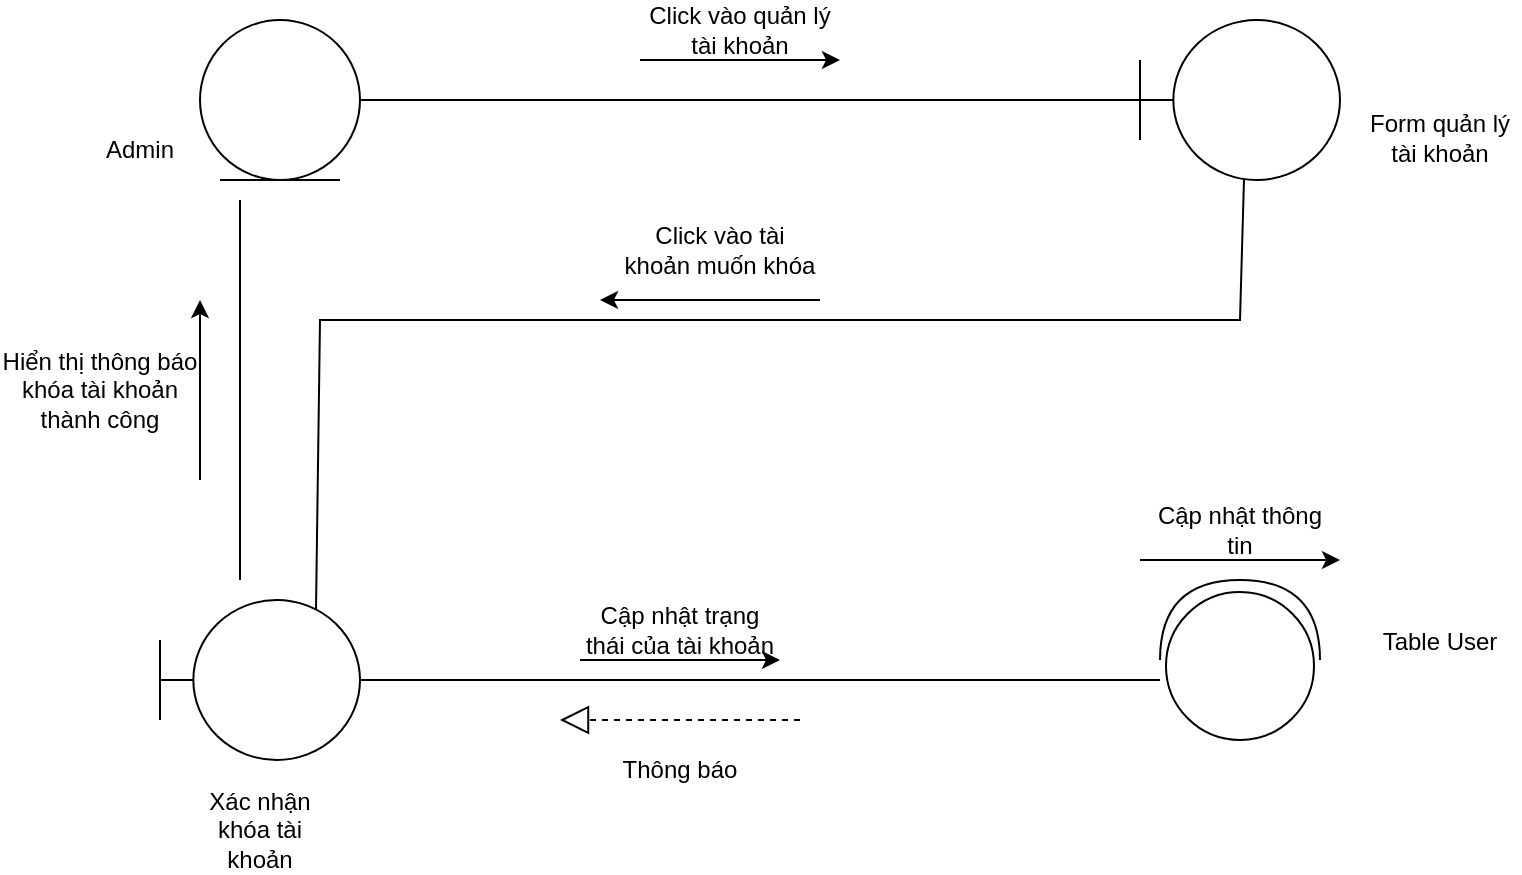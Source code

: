 <mxfile version="20.3.0" type="device" pages="12"><diagram id="kgpKYQtTHZ0yAKxKKP6v" name="BDTThái-Khóa tài khoản"><mxGraphModel dx="1888" dy="649" grid="1" gridSize="10" guides="1" tooltips="1" connect="1" arrows="1" fold="1" page="1" pageScale="1" pageWidth="850" pageHeight="1100" math="0" shadow="0"><root><mxCell id="0"/><mxCell id="1" parent="0"/><mxCell id="8WAzvAdMO1ALH3M8Pq7y-1" value="" style="ellipse;shape=umlEntity;whiteSpace=wrap;html=1;" parent="1" vertex="1"><mxGeometry x="60" y="50" width="80" height="80" as="geometry"/></mxCell><mxCell id="8WAzvAdMO1ALH3M8Pq7y-2" value="Admin" style="text;html=1;strokeColor=none;fillColor=none;align=center;verticalAlign=middle;whiteSpace=wrap;rounded=0;" parent="1" vertex="1"><mxGeometry y="100" width="60" height="30" as="geometry"/></mxCell><mxCell id="8WAzvAdMO1ALH3M8Pq7y-3" value="" style="shape=umlBoundary;whiteSpace=wrap;html=1;" parent="1" vertex="1"><mxGeometry x="530" y="50" width="100" height="80" as="geometry"/></mxCell><mxCell id="8WAzvAdMO1ALH3M8Pq7y-5" value="" style="line;strokeWidth=1;fillColor=none;align=left;verticalAlign=middle;spacingTop=-1;spacingLeft=3;spacingRight=3;rotatable=0;labelPosition=right;points=[];portConstraint=eastwest;strokeColor=inherit;" parent="1" vertex="1"><mxGeometry x="140" y="86" width="390" height="8" as="geometry"/></mxCell><mxCell id="8WAzvAdMO1ALH3M8Pq7y-8" value="Form quản lý tài khoản" style="text;html=1;strokeColor=none;fillColor=none;align=center;verticalAlign=middle;whiteSpace=wrap;rounded=0;" parent="1" vertex="1"><mxGeometry x="640" y="94" width="80" height="30" as="geometry"/></mxCell><mxCell id="8WAzvAdMO1ALH3M8Pq7y-9" value="" style="shape=umlBoundary;whiteSpace=wrap;html=1;" parent="1" vertex="1"><mxGeometry x="40" y="340" width="100" height="80" as="geometry"/></mxCell><mxCell id="8WAzvAdMO1ALH3M8Pq7y-10" value="" style="endArrow=none;html=1;rounded=0;entryX=0.52;entryY=0.995;entryDx=0;entryDy=0;entryPerimeter=0;exitX=0.78;exitY=0.06;exitDx=0;exitDy=0;exitPerimeter=0;" parent="1" source="8WAzvAdMO1ALH3M8Pq7y-9" target="8WAzvAdMO1ALH3M8Pq7y-3" edge="1"><mxGeometry width="50" height="50" relative="1" as="geometry"><mxPoint x="400" y="340" as="sourcePoint"/><mxPoint x="450" y="290" as="targetPoint"/><Array as="points"><mxPoint x="120" y="200"/><mxPoint x="580" y="200"/></Array></mxGeometry></mxCell><mxCell id="8WAzvAdMO1ALH3M8Pq7y-12" value="" style="group" parent="1" vertex="1" connectable="0"><mxGeometry x="280" y="40" width="100" height="30" as="geometry"/></mxCell><mxCell id="8WAzvAdMO1ALH3M8Pq7y-7" value="" style="endArrow=classic;html=1;rounded=0;" parent="8WAzvAdMO1ALH3M8Pq7y-12" edge="1"><mxGeometry width="50" height="50" relative="1" as="geometry"><mxPoint y="30" as="sourcePoint"/><mxPoint x="100" y="30" as="targetPoint"/></mxGeometry></mxCell><mxCell id="8WAzvAdMO1ALH3M8Pq7y-11" value="Click vào quản lý tài khoản" style="text;html=1;strokeColor=none;fillColor=none;align=center;verticalAlign=middle;whiteSpace=wrap;rounded=0;" parent="8WAzvAdMO1ALH3M8Pq7y-12" vertex="1"><mxGeometry width="100" height="30" as="geometry"/></mxCell><mxCell id="8WAzvAdMO1ALH3M8Pq7y-14" value="" style="endArrow=classic;html=1;rounded=0;" parent="1" edge="1"><mxGeometry width="50" height="50" relative="1" as="geometry"><mxPoint x="370" y="190" as="sourcePoint"/><mxPoint x="260" y="190" as="targetPoint"/></mxGeometry></mxCell><mxCell id="8WAzvAdMO1ALH3M8Pq7y-15" value="Click vào tài khoản muốn khóa" style="text;html=1;strokeColor=none;fillColor=none;align=center;verticalAlign=middle;whiteSpace=wrap;rounded=0;rotation=0;" parent="1" vertex="1"><mxGeometry x="270" y="150" width="100" height="30" as="geometry"/></mxCell><mxCell id="8WAzvAdMO1ALH3M8Pq7y-17" value="" style="line;strokeWidth=1;fillColor=none;align=left;verticalAlign=middle;spacingTop=-1;spacingLeft=3;spacingRight=3;rotatable=0;labelPosition=right;points=[];portConstraint=eastwest;strokeColor=inherit;" parent="1" vertex="1"><mxGeometry x="140" y="376" width="400" height="8" as="geometry"/></mxCell><mxCell id="8WAzvAdMO1ALH3M8Pq7y-18" value="" style="shape=providedRequiredInterface;html=1;verticalLabelPosition=bottom;sketch=0;rotation=-90;" parent="1" vertex="1"><mxGeometry x="540" y="330" width="80" height="80" as="geometry"/></mxCell><mxCell id="8WAzvAdMO1ALH3M8Pq7y-19" value="" style="group" parent="1" vertex="1" connectable="0"><mxGeometry x="530" y="290" width="100" height="30" as="geometry"/></mxCell><mxCell id="8WAzvAdMO1ALH3M8Pq7y-20" value="" style="endArrow=classic;html=1;rounded=0;" parent="8WAzvAdMO1ALH3M8Pq7y-19" edge="1"><mxGeometry width="50" height="50" relative="1" as="geometry"><mxPoint y="30" as="sourcePoint"/><mxPoint x="100" y="30" as="targetPoint"/></mxGeometry></mxCell><mxCell id="8WAzvAdMO1ALH3M8Pq7y-21" value="Cập nhật thông tin" style="text;html=1;strokeColor=none;fillColor=none;align=center;verticalAlign=middle;whiteSpace=wrap;rounded=0;" parent="8WAzvAdMO1ALH3M8Pq7y-19" vertex="1"><mxGeometry width="100" height="30" as="geometry"/></mxCell><mxCell id="8WAzvAdMO1ALH3M8Pq7y-22" value="Table User" style="text;html=1;strokeColor=none;fillColor=none;align=center;verticalAlign=middle;whiteSpace=wrap;rounded=0;" parent="1" vertex="1"><mxGeometry x="650" y="346" width="60" height="30" as="geometry"/></mxCell><mxCell id="8WAzvAdMO1ALH3M8Pq7y-23" value="" style="group" parent="1" vertex="1" connectable="0"><mxGeometry x="250" y="340" width="100" height="30" as="geometry"/></mxCell><mxCell id="8WAzvAdMO1ALH3M8Pq7y-24" value="" style="endArrow=classic;html=1;rounded=0;" parent="8WAzvAdMO1ALH3M8Pq7y-23" edge="1"><mxGeometry width="50" height="50" relative="1" as="geometry"><mxPoint y="30" as="sourcePoint"/><mxPoint x="100" y="30" as="targetPoint"/></mxGeometry></mxCell><mxCell id="8WAzvAdMO1ALH3M8Pq7y-25" value="Cập nhật trạng thái của tài khoản" style="text;html=1;strokeColor=none;fillColor=none;align=center;verticalAlign=middle;whiteSpace=wrap;rounded=0;" parent="8WAzvAdMO1ALH3M8Pq7y-23" vertex="1"><mxGeometry width="100" height="30" as="geometry"/></mxCell><mxCell id="8WAzvAdMO1ALH3M8Pq7y-27" value="Xác nhận khóa tài khoản" style="text;html=1;strokeColor=none;fillColor=none;align=center;verticalAlign=middle;whiteSpace=wrap;rounded=0;" parent="1" vertex="1"><mxGeometry x="50" y="440" width="80" height="30" as="geometry"/></mxCell><mxCell id="8WAzvAdMO1ALH3M8Pq7y-29" value="" style="endArrow=block;dashed=1;endFill=0;endSize=12;html=1;rounded=0;" parent="1" edge="1"><mxGeometry width="160" relative="1" as="geometry"><mxPoint x="360" y="400" as="sourcePoint"/><mxPoint x="240" y="400" as="targetPoint"/></mxGeometry></mxCell><mxCell id="8WAzvAdMO1ALH3M8Pq7y-30" value="Thông báo" style="text;html=1;strokeColor=none;fillColor=none;align=center;verticalAlign=middle;whiteSpace=wrap;rounded=0;" parent="1" vertex="1"><mxGeometry x="270" y="410" width="60" height="30" as="geometry"/></mxCell><mxCell id="8WAzvAdMO1ALH3M8Pq7y-32" value="" style="endArrow=none;html=1;rounded=0;" parent="1" edge="1"><mxGeometry width="50" height="50" relative="1" as="geometry"><mxPoint x="80" y="330" as="sourcePoint"/><mxPoint x="80" y="140" as="targetPoint"/></mxGeometry></mxCell><mxCell id="8WAzvAdMO1ALH3M8Pq7y-33" value="" style="endArrow=classic;html=1;rounded=0;" parent="1" edge="1"><mxGeometry width="50" height="50" relative="1" as="geometry"><mxPoint x="60" y="280" as="sourcePoint"/><mxPoint x="60" y="190" as="targetPoint"/></mxGeometry></mxCell><mxCell id="8WAzvAdMO1ALH3M8Pq7y-34" value="Hiển thị thông báo khóa tài khoản thành công" style="text;html=1;strokeColor=none;fillColor=none;align=center;verticalAlign=middle;whiteSpace=wrap;rounded=0;" parent="1" vertex="1"><mxGeometry x="-40" y="220" width="100" height="30" as="geometry"/></mxCell></root></mxGraphModel></diagram><diagram id="JGGORkdc6febJsadSoWJ" name="BDTThái-Mỏ tài khoản"><mxGraphModel dx="2071" dy="764" grid="1" gridSize="10" guides="1" tooltips="1" connect="1" arrows="1" fold="1" page="1" pageScale="1" pageWidth="850" pageHeight="1100" math="0" shadow="0"><root><mxCell id="0"/><mxCell id="1" parent="0"/><mxCell id="RqpwycSd1Lli1ZRsWvXd-1" value="" style="ellipse;shape=umlEntity;whiteSpace=wrap;html=1;" parent="1" vertex="1"><mxGeometry x="60" y="50" width="80" height="80" as="geometry"/></mxCell><mxCell id="RqpwycSd1Lli1ZRsWvXd-2" value="Admin" style="text;html=1;strokeColor=none;fillColor=none;align=center;verticalAlign=middle;whiteSpace=wrap;rounded=0;" parent="1" vertex="1"><mxGeometry y="100" width="60" height="30" as="geometry"/></mxCell><mxCell id="RqpwycSd1Lli1ZRsWvXd-3" value="" style="shape=umlBoundary;whiteSpace=wrap;html=1;" parent="1" vertex="1"><mxGeometry x="530" y="50" width="100" height="80" as="geometry"/></mxCell><mxCell id="RqpwycSd1Lli1ZRsWvXd-4" value="" style="line;strokeWidth=1;fillColor=none;align=left;verticalAlign=middle;spacingTop=-1;spacingLeft=3;spacingRight=3;rotatable=0;labelPosition=right;points=[];portConstraint=eastwest;strokeColor=inherit;" parent="1" vertex="1"><mxGeometry x="140" y="86" width="390" height="8" as="geometry"/></mxCell><mxCell id="RqpwycSd1Lli1ZRsWvXd-5" value="Form quản lý tài khoản" style="text;html=1;strokeColor=none;fillColor=none;align=center;verticalAlign=middle;whiteSpace=wrap;rounded=0;" parent="1" vertex="1"><mxGeometry x="640" y="94" width="80" height="30" as="geometry"/></mxCell><mxCell id="RqpwycSd1Lli1ZRsWvXd-6" value="" style="shape=umlBoundary;whiteSpace=wrap;html=1;" parent="1" vertex="1"><mxGeometry x="40" y="340" width="100" height="80" as="geometry"/></mxCell><mxCell id="RqpwycSd1Lli1ZRsWvXd-7" value="" style="endArrow=none;html=1;rounded=0;entryX=0.52;entryY=0.995;entryDx=0;entryDy=0;entryPerimeter=0;exitX=0.78;exitY=0.06;exitDx=0;exitDy=0;exitPerimeter=0;" parent="1" source="RqpwycSd1Lli1ZRsWvXd-6" target="RqpwycSd1Lli1ZRsWvXd-3" edge="1"><mxGeometry width="50" height="50" relative="1" as="geometry"><mxPoint x="400" y="340" as="sourcePoint"/><mxPoint x="450" y="290" as="targetPoint"/><Array as="points"><mxPoint x="120" y="200"/><mxPoint x="580" y="200"/></Array></mxGeometry></mxCell><mxCell id="RqpwycSd1Lli1ZRsWvXd-8" value="" style="group" parent="1" vertex="1" connectable="0"><mxGeometry x="280" y="40" width="100" height="30" as="geometry"/></mxCell><mxCell id="RqpwycSd1Lli1ZRsWvXd-9" value="" style="endArrow=classic;html=1;rounded=0;" parent="RqpwycSd1Lli1ZRsWvXd-8" edge="1"><mxGeometry width="50" height="50" relative="1" as="geometry"><mxPoint y="30" as="sourcePoint"/><mxPoint x="100" y="30" as="targetPoint"/></mxGeometry></mxCell><mxCell id="RqpwycSd1Lli1ZRsWvXd-10" value="Click vào quản lý tài khoản" style="text;html=1;strokeColor=none;fillColor=none;align=center;verticalAlign=middle;whiteSpace=wrap;rounded=0;" parent="RqpwycSd1Lli1ZRsWvXd-8" vertex="1"><mxGeometry width="100" height="30" as="geometry"/></mxCell><mxCell id="RqpwycSd1Lli1ZRsWvXd-11" value="" style="endArrow=classic;html=1;rounded=0;" parent="1" edge="1"><mxGeometry width="50" height="50" relative="1" as="geometry"><mxPoint x="370" y="190" as="sourcePoint"/><mxPoint x="260" y="190" as="targetPoint"/></mxGeometry></mxCell><mxCell id="RqpwycSd1Lli1ZRsWvXd-12" value="Click vào tài khoản muốn mở" style="text;html=1;strokeColor=none;fillColor=none;align=center;verticalAlign=middle;whiteSpace=wrap;rounded=0;rotation=0;" parent="1" vertex="1"><mxGeometry x="270" y="150" width="100" height="30" as="geometry"/></mxCell><mxCell id="RqpwycSd1Lli1ZRsWvXd-13" value="" style="line;strokeWidth=1;fillColor=none;align=left;verticalAlign=middle;spacingTop=-1;spacingLeft=3;spacingRight=3;rotatable=0;labelPosition=right;points=[];portConstraint=eastwest;strokeColor=inherit;" parent="1" vertex="1"><mxGeometry x="140" y="376" width="400" height="8" as="geometry"/></mxCell><mxCell id="RqpwycSd1Lli1ZRsWvXd-14" value="" style="shape=providedRequiredInterface;html=1;verticalLabelPosition=bottom;sketch=0;rotation=-90;" parent="1" vertex="1"><mxGeometry x="540" y="330" width="80" height="80" as="geometry"/></mxCell><mxCell id="RqpwycSd1Lli1ZRsWvXd-15" value="" style="group" parent="1" vertex="1" connectable="0"><mxGeometry x="530" y="290" width="100" height="30" as="geometry"/></mxCell><mxCell id="RqpwycSd1Lli1ZRsWvXd-16" value="" style="endArrow=classic;html=1;rounded=0;" parent="RqpwycSd1Lli1ZRsWvXd-15" edge="1"><mxGeometry width="50" height="50" relative="1" as="geometry"><mxPoint y="30" as="sourcePoint"/><mxPoint x="100" y="30" as="targetPoint"/></mxGeometry></mxCell><mxCell id="RqpwycSd1Lli1ZRsWvXd-17" value="Cập nhật thông tin" style="text;html=1;strokeColor=none;fillColor=none;align=center;verticalAlign=middle;whiteSpace=wrap;rounded=0;" parent="RqpwycSd1Lli1ZRsWvXd-15" vertex="1"><mxGeometry width="100" height="30" as="geometry"/></mxCell><mxCell id="RqpwycSd1Lli1ZRsWvXd-18" value="Table User" style="text;html=1;strokeColor=none;fillColor=none;align=center;verticalAlign=middle;whiteSpace=wrap;rounded=0;" parent="1" vertex="1"><mxGeometry x="650" y="346" width="60" height="30" as="geometry"/></mxCell><mxCell id="RqpwycSd1Lli1ZRsWvXd-19" value="" style="group" parent="1" vertex="1" connectable="0"><mxGeometry x="250" y="340" width="100" height="30" as="geometry"/></mxCell><mxCell id="RqpwycSd1Lli1ZRsWvXd-20" value="" style="endArrow=classic;html=1;rounded=0;" parent="RqpwycSd1Lli1ZRsWvXd-19" edge="1"><mxGeometry width="50" height="50" relative="1" as="geometry"><mxPoint y="30" as="sourcePoint"/><mxPoint x="100" y="30" as="targetPoint"/></mxGeometry></mxCell><mxCell id="RqpwycSd1Lli1ZRsWvXd-21" value="Cập nhật trạng thái của tài khoản" style="text;html=1;strokeColor=none;fillColor=none;align=center;verticalAlign=middle;whiteSpace=wrap;rounded=0;" parent="RqpwycSd1Lli1ZRsWvXd-19" vertex="1"><mxGeometry width="100" height="30" as="geometry"/></mxCell><mxCell id="RqpwycSd1Lli1ZRsWvXd-22" value="Xác nhận mở tài khoản" style="text;html=1;strokeColor=none;fillColor=none;align=center;verticalAlign=middle;whiteSpace=wrap;rounded=0;" parent="1" vertex="1"><mxGeometry x="50" y="440" width="80" height="30" as="geometry"/></mxCell><mxCell id="RqpwycSd1Lli1ZRsWvXd-23" value="" style="endArrow=block;dashed=1;endFill=0;endSize=12;html=1;rounded=0;" parent="1" edge="1"><mxGeometry width="160" relative="1" as="geometry"><mxPoint x="360" y="400" as="sourcePoint"/><mxPoint x="240" y="400" as="targetPoint"/></mxGeometry></mxCell><mxCell id="RqpwycSd1Lli1ZRsWvXd-24" value="Thông báo" style="text;html=1;strokeColor=none;fillColor=none;align=center;verticalAlign=middle;whiteSpace=wrap;rounded=0;" parent="1" vertex="1"><mxGeometry x="270" y="410" width="60" height="30" as="geometry"/></mxCell><mxCell id="RqpwycSd1Lli1ZRsWvXd-25" value="" style="endArrow=none;html=1;rounded=0;" parent="1" edge="1"><mxGeometry width="50" height="50" relative="1" as="geometry"><mxPoint x="80" y="330" as="sourcePoint"/><mxPoint x="80" y="140" as="targetPoint"/></mxGeometry></mxCell><mxCell id="RqpwycSd1Lli1ZRsWvXd-26" value="" style="endArrow=classic;html=1;rounded=0;" parent="1" edge="1"><mxGeometry width="50" height="50" relative="1" as="geometry"><mxPoint x="60" y="280" as="sourcePoint"/><mxPoint x="60" y="190" as="targetPoint"/></mxGeometry></mxCell><mxCell id="RqpwycSd1Lli1ZRsWvXd-27" value="Hiển thị thông báo mở tài khoản thành công" style="text;html=1;strokeColor=none;fillColor=none;align=center;verticalAlign=middle;whiteSpace=wrap;rounded=0;" parent="1" vertex="1"><mxGeometry x="-40" y="220" width="100" height="30" as="geometry"/></mxCell></root></mxGraphModel></diagram><diagram id="WjUczz6i-7IwHrLsG7WD" name="BDTThái-Set role user"><mxGraphModel dx="1888" dy="649" grid="1" gridSize="10" guides="1" tooltips="1" connect="1" arrows="1" fold="1" page="1" pageScale="1" pageWidth="850" pageHeight="1100" math="0" shadow="0"><root><mxCell id="0"/><mxCell id="1" parent="0"/><mxCell id="BumtMqcu2h2YKH2xBzjx-1" value="" style="ellipse;shape=umlEntity;whiteSpace=wrap;html=1;" parent="1" vertex="1"><mxGeometry x="60" y="50" width="80" height="80" as="geometry"/></mxCell><mxCell id="BumtMqcu2h2YKH2xBzjx-2" value="Admin" style="text;html=1;strokeColor=none;fillColor=none;align=center;verticalAlign=middle;whiteSpace=wrap;rounded=0;" parent="1" vertex="1"><mxGeometry y="100" width="60" height="30" as="geometry"/></mxCell><mxCell id="BumtMqcu2h2YKH2xBzjx-3" value="" style="shape=umlBoundary;whiteSpace=wrap;html=1;" parent="1" vertex="1"><mxGeometry x="530" y="50" width="100" height="80" as="geometry"/></mxCell><mxCell id="BumtMqcu2h2YKH2xBzjx-4" value="" style="line;strokeWidth=1;fillColor=none;align=left;verticalAlign=middle;spacingTop=-1;spacingLeft=3;spacingRight=3;rotatable=0;labelPosition=right;points=[];portConstraint=eastwest;strokeColor=inherit;" parent="1" vertex="1"><mxGeometry x="140" y="86" width="390" height="8" as="geometry"/></mxCell><mxCell id="BumtMqcu2h2YKH2xBzjx-5" value="Form quản lý tài khoản" style="text;html=1;strokeColor=none;fillColor=none;align=center;verticalAlign=middle;whiteSpace=wrap;rounded=0;" parent="1" vertex="1"><mxGeometry x="640" y="94" width="80" height="30" as="geometry"/></mxCell><mxCell id="BumtMqcu2h2YKH2xBzjx-6" value="" style="shape=umlBoundary;whiteSpace=wrap;html=1;" parent="1" vertex="1"><mxGeometry x="40" y="340" width="100" height="80" as="geometry"/></mxCell><mxCell id="BumtMqcu2h2YKH2xBzjx-7" value="" style="endArrow=none;html=1;rounded=0;entryX=0.52;entryY=0.995;entryDx=0;entryDy=0;entryPerimeter=0;exitX=0.78;exitY=0.06;exitDx=0;exitDy=0;exitPerimeter=0;" parent="1" source="BumtMqcu2h2YKH2xBzjx-6" target="BumtMqcu2h2YKH2xBzjx-3" edge="1"><mxGeometry width="50" height="50" relative="1" as="geometry"><mxPoint x="400" y="340" as="sourcePoint"/><mxPoint x="450" y="290" as="targetPoint"/><Array as="points"><mxPoint x="120" y="200"/><mxPoint x="580" y="200"/></Array></mxGeometry></mxCell><mxCell id="BumtMqcu2h2YKH2xBzjx-8" value="" style="group" parent="1" vertex="1" connectable="0"><mxGeometry x="280" y="40" width="100" height="30" as="geometry"/></mxCell><mxCell id="BumtMqcu2h2YKH2xBzjx-9" value="" style="endArrow=classic;html=1;rounded=0;" parent="BumtMqcu2h2YKH2xBzjx-8" edge="1"><mxGeometry width="50" height="50" relative="1" as="geometry"><mxPoint y="30" as="sourcePoint"/><mxPoint x="100" y="30" as="targetPoint"/></mxGeometry></mxCell><mxCell id="BumtMqcu2h2YKH2xBzjx-10" value="Click vào quản lý tài khoản" style="text;html=1;strokeColor=none;fillColor=none;align=center;verticalAlign=middle;whiteSpace=wrap;rounded=0;" parent="BumtMqcu2h2YKH2xBzjx-8" vertex="1"><mxGeometry width="100" height="30" as="geometry"/></mxCell><mxCell id="BumtMqcu2h2YKH2xBzjx-11" value="" style="endArrow=classic;html=1;rounded=0;" parent="1" edge="1"><mxGeometry width="50" height="50" relative="1" as="geometry"><mxPoint x="370" y="190" as="sourcePoint"/><mxPoint x="260" y="190" as="targetPoint"/></mxGeometry></mxCell><mxCell id="BumtMqcu2h2YKH2xBzjx-12" value="Click vào tài khoản muốn sửa" style="text;html=1;strokeColor=none;fillColor=none;align=center;verticalAlign=middle;whiteSpace=wrap;rounded=0;rotation=0;" parent="1" vertex="1"><mxGeometry x="270" y="150" width="100" height="30" as="geometry"/></mxCell><mxCell id="BumtMqcu2h2YKH2xBzjx-13" value="" style="line;strokeWidth=1;fillColor=none;align=left;verticalAlign=middle;spacingTop=-1;spacingLeft=3;spacingRight=3;rotatable=0;labelPosition=right;points=[];portConstraint=eastwest;strokeColor=inherit;" parent="1" vertex="1"><mxGeometry x="140" y="376" width="400" height="8" as="geometry"/></mxCell><mxCell id="BumtMqcu2h2YKH2xBzjx-14" value="" style="shape=providedRequiredInterface;html=1;verticalLabelPosition=bottom;sketch=0;rotation=-90;" parent="1" vertex="1"><mxGeometry x="540" y="330" width="80" height="80" as="geometry"/></mxCell><mxCell id="BumtMqcu2h2YKH2xBzjx-15" value="" style="group" parent="1" vertex="1" connectable="0"><mxGeometry x="530" y="290" width="100" height="30" as="geometry"/></mxCell><mxCell id="BumtMqcu2h2YKH2xBzjx-16" value="" style="endArrow=classic;html=1;rounded=0;" parent="BumtMqcu2h2YKH2xBzjx-15" edge="1"><mxGeometry width="50" height="50" relative="1" as="geometry"><mxPoint y="30" as="sourcePoint"/><mxPoint x="100" y="30" as="targetPoint"/></mxGeometry></mxCell><mxCell id="BumtMqcu2h2YKH2xBzjx-17" value="Cập nhật thông tin" style="text;html=1;strokeColor=none;fillColor=none;align=center;verticalAlign=middle;whiteSpace=wrap;rounded=0;" parent="BumtMqcu2h2YKH2xBzjx-15" vertex="1"><mxGeometry width="100" height="30" as="geometry"/></mxCell><mxCell id="BumtMqcu2h2YKH2xBzjx-18" value="Table User" style="text;html=1;strokeColor=none;fillColor=none;align=center;verticalAlign=middle;whiteSpace=wrap;rounded=0;" parent="1" vertex="1"><mxGeometry x="650" y="346" width="60" height="30" as="geometry"/></mxCell><mxCell id="BumtMqcu2h2YKH2xBzjx-19" value="" style="group" parent="1" vertex="1" connectable="0"><mxGeometry x="250" y="340" width="100" height="30" as="geometry"/></mxCell><mxCell id="BumtMqcu2h2YKH2xBzjx-20" value="" style="endArrow=classic;html=1;rounded=0;" parent="BumtMqcu2h2YKH2xBzjx-19" edge="1"><mxGeometry width="50" height="50" relative="1" as="geometry"><mxPoint y="30" as="sourcePoint"/><mxPoint x="100" y="30" as="targetPoint"/></mxGeometry></mxCell><mxCell id="BumtMqcu2h2YKH2xBzjx-21" value="Cập nhật thông tin của tài khoản" style="text;html=1;strokeColor=none;fillColor=none;align=center;verticalAlign=middle;whiteSpace=wrap;rounded=0;" parent="BumtMqcu2h2YKH2xBzjx-19" vertex="1"><mxGeometry width="100" height="30" as="geometry"/></mxCell><mxCell id="BumtMqcu2h2YKH2xBzjx-22" value="Form xác nhận thông tin" style="text;html=1;strokeColor=none;fillColor=none;align=center;verticalAlign=middle;whiteSpace=wrap;rounded=0;" parent="1" vertex="1"><mxGeometry x="50" y="440" width="80" height="30" as="geometry"/></mxCell><mxCell id="BumtMqcu2h2YKH2xBzjx-23" value="" style="endArrow=block;dashed=1;endFill=0;endSize=12;html=1;rounded=0;" parent="1" edge="1"><mxGeometry width="160" relative="1" as="geometry"><mxPoint x="360" y="400" as="sourcePoint"/><mxPoint x="240" y="400" as="targetPoint"/></mxGeometry></mxCell><mxCell id="BumtMqcu2h2YKH2xBzjx-24" value="Thông báo" style="text;html=1;strokeColor=none;fillColor=none;align=center;verticalAlign=middle;whiteSpace=wrap;rounded=0;" parent="1" vertex="1"><mxGeometry x="270" y="410" width="60" height="30" as="geometry"/></mxCell><mxCell id="BumtMqcu2h2YKH2xBzjx-25" value="" style="endArrow=none;html=1;rounded=0;" parent="1" edge="1"><mxGeometry width="50" height="50" relative="1" as="geometry"><mxPoint x="80" y="330" as="sourcePoint"/><mxPoint x="80" y="140" as="targetPoint"/></mxGeometry></mxCell><mxCell id="BumtMqcu2h2YKH2xBzjx-26" value="" style="endArrow=classic;html=1;rounded=0;" parent="1" edge="1"><mxGeometry width="50" height="50" relative="1" as="geometry"><mxPoint x="60" y="280" as="sourcePoint"/><mxPoint x="60" y="190" as="targetPoint"/></mxGeometry></mxCell><mxCell id="BumtMqcu2h2YKH2xBzjx-27" value="Hiển thị thông báo&amp;nbsp;" style="text;html=1;strokeColor=none;fillColor=none;align=center;verticalAlign=middle;whiteSpace=wrap;rounded=0;" parent="1" vertex="1"><mxGeometry x="-40" y="220" width="100" height="30" as="geometry"/></mxCell></root></mxGraphModel></diagram><diagram id="rWDilc9SHtlpVWv3ds84" name="BDTTự-Đăng nhập"><mxGraphModel dx="1038" dy="649" grid="1" gridSize="10" guides="1" tooltips="1" connect="1" arrows="1" fold="1" page="1" pageScale="1" pageWidth="850" pageHeight="1100" math="0" shadow="0"><root><mxCell id="0"/><mxCell id="1" parent="0"/><mxCell id="GSwNqs9HHpLnHAfG34H5-1" value="" style="ellipse;shape=umlEntity;whiteSpace=wrap;html=1;" parent="1" vertex="1"><mxGeometry x="845" y="40" width="80" height="80" as="geometry"/></mxCell><mxCell id="GSwNqs9HHpLnHAfG34H5-2" value="" style="shape=umlBoundary;whiteSpace=wrap;html=1;" parent="1" vertex="1"><mxGeometry x="335" y="40" width="100" height="80" as="geometry"/></mxCell><mxCell id="GSwNqs9HHpLnHAfG34H5-4" value="" style="ellipse;shape=umlControl;whiteSpace=wrap;html=1;" parent="1" vertex="1"><mxGeometry x="600" y="45" width="70" height="80" as="geometry"/></mxCell><mxCell id="GSwNqs9HHpLnHAfG34H5-7" value="" style="endArrow=none;dashed=1;html=1;dashPattern=1 3;strokeWidth=2;rounded=0;entryX=0.5;entryY=1;entryDx=0;entryDy=0;" parent="1" edge="1"><mxGeometry width="50" height="50" relative="1" as="geometry"><mxPoint x="110" y="630" as="sourcePoint"/><mxPoint x="110" y="160" as="targetPoint"/></mxGeometry></mxCell><mxCell id="GSwNqs9HHpLnHAfG34H5-8" value="" style="endArrow=none;dashed=1;html=1;dashPattern=1 3;strokeWidth=2;rounded=0;entryX=0.5;entryY=1;entryDx=0;entryDy=0;startArrow=none;" parent="1" source="GSwNqs9HHpLnHAfG34H5-17" edge="1"><mxGeometry width="50" height="50" relative="1" as="geometry"><mxPoint x="380" y="630" as="sourcePoint"/><mxPoint x="380" y="160" as="targetPoint"/></mxGeometry></mxCell><mxCell id="GSwNqs9HHpLnHAfG34H5-9" value="" style="endArrow=none;dashed=1;html=1;dashPattern=1 3;strokeWidth=2;rounded=0;entryX=0.5;entryY=1;entryDx=0;entryDy=0;" parent="1" edge="1"><mxGeometry width="50" height="50" relative="1" as="geometry"><mxPoint x="640" y="630" as="sourcePoint"/><mxPoint x="640" y="160" as="targetPoint"/></mxGeometry></mxCell><mxCell id="GSwNqs9HHpLnHAfG34H5-10" value="" style="endArrow=none;dashed=1;html=1;dashPattern=1 3;strokeWidth=2;rounded=0;entryX=0.5;entryY=1;entryDx=0;entryDy=0;" parent="1" edge="1"><mxGeometry width="50" height="50" relative="1" as="geometry"><mxPoint x="880" y="630" as="sourcePoint"/><mxPoint x="880" y="160" as="targetPoint"/></mxGeometry></mxCell><mxCell id="GSwNqs9HHpLnHAfG34H5-11" value="&lt;b&gt;:&lt;/b&gt;Form đăng nhập" style="text;html=1;strokeColor=none;fillColor=none;align=center;verticalAlign=middle;whiteSpace=wrap;rounded=0;" parent="1" vertex="1"><mxGeometry x="350" y="125" width="60" height="30" as="geometry"/></mxCell><mxCell id="GSwNqs9HHpLnHAfG34H5-12" value="&lt;b&gt;:&lt;/b&gt;Xử lý đăng nhập" style="text;html=1;strokeColor=none;fillColor=none;align=center;verticalAlign=middle;whiteSpace=wrap;rounded=0;" parent="1" vertex="1"><mxGeometry x="610" y="130" width="60" height="30" as="geometry"/></mxCell><mxCell id="GSwNqs9HHpLnHAfG34H5-13" value="&lt;b&gt;:&lt;/b&gt;Users" style="text;html=1;strokeColor=none;fillColor=none;align=center;verticalAlign=middle;whiteSpace=wrap;rounded=0;" parent="1" vertex="1"><mxGeometry x="855" y="125" width="60" height="30" as="geometry"/></mxCell><mxCell id="GSwNqs9HHpLnHAfG34H5-14" value="" style="rounded=0;whiteSpace=wrap;html=1;rotation=90;" parent="1" vertex="1"><mxGeometry x="-91.87" y="381.88" width="383.75" height="10" as="geometry"/></mxCell><mxCell id="GSwNqs9HHpLnHAfG34H5-15" value="" style="endArrow=classic;html=1;rounded=0;exitX=0;exitY=0;exitDx=0;exitDy=0;" parent="1" source="GSwNqs9HHpLnHAfG34H5-14" edge="1"><mxGeometry width="50" height="50" relative="1" as="geometry"><mxPoint x="400" y="350" as="sourcePoint"/><mxPoint x="380" y="195" as="targetPoint"/></mxGeometry></mxCell><mxCell id="GSwNqs9HHpLnHAfG34H5-16" value="1. Gửi yêu cầu đăng nhập" style="text;html=1;strokeColor=none;fillColor=none;align=center;verticalAlign=middle;whiteSpace=wrap;rounded=0;" parent="1" vertex="1"><mxGeometry x="150" y="160" width="120" height="30" as="geometry"/></mxCell><mxCell id="GSwNqs9HHpLnHAfG34H5-18" value="" style="endArrow=none;dashed=1;html=1;dashPattern=1 3;strokeWidth=2;rounded=0;entryX=0.5;entryY=1;entryDx=0;entryDy=0;" parent="1" target="GSwNqs9HHpLnHAfG34H5-17" edge="1"><mxGeometry width="50" height="50" relative="1" as="geometry"><mxPoint x="380" y="630" as="sourcePoint"/><mxPoint x="380" y="160" as="targetPoint"/></mxGeometry></mxCell><mxCell id="GSwNqs9HHpLnHAfG34H5-17" value="" style="rounded=0;whiteSpace=wrap;html=1;rotation=90;" parent="1" vertex="1"><mxGeometry x="350" y="225" width="70" height="10" as="geometry"/></mxCell><mxCell id="GSwNqs9HHpLnHAfG34H5-19" value="" style="endArrow=classic;html=1;rounded=0;exitX=1;exitY=1;exitDx=0;exitDy=0;" parent="1" source="GSwNqs9HHpLnHAfG34H5-17" edge="1"><mxGeometry width="50" height="50" relative="1" as="geometry"><mxPoint x="400" y="330" as="sourcePoint"/><mxPoint x="110" y="265" as="targetPoint"/></mxGeometry></mxCell><mxCell id="GSwNqs9HHpLnHAfG34H5-20" value="2. Yêu cầu nhập tài&amp;nbsp; khoản và mật khẩu" style="text;html=1;strokeColor=none;fillColor=none;align=center;verticalAlign=middle;whiteSpace=wrap;rounded=0;" parent="1" vertex="1"><mxGeometry x="160" y="235" width="120" height="30" as="geometry"/></mxCell><mxCell id="GSwNqs9HHpLnHAfG34H5-23" value="" style="rounded=0;whiteSpace=wrap;html=1;rotation=90;" parent="1" vertex="1"><mxGeometry x="355" y="370" width="70" height="10" as="geometry"/></mxCell><mxCell id="GSwNqs9HHpLnHAfG34H5-24" value="" style="group" parent="1" vertex="1" connectable="0"><mxGeometry x="110" y="310" width="275" height="35" as="geometry"/></mxCell><mxCell id="GSwNqs9HHpLnHAfG34H5-21" value="" style="endArrow=classic;html=1;rounded=0;exitX=0;exitY=0;exitDx=0;exitDy=0;" parent="GSwNqs9HHpLnHAfG34H5-24" edge="1"><mxGeometry width="50" height="50" relative="1" as="geometry"><mxPoint y="35" as="sourcePoint"/><mxPoint x="275" y="35" as="targetPoint"/></mxGeometry></mxCell><mxCell id="GSwNqs9HHpLnHAfG34H5-22" value="3. Nhập thông tin tài khoản và mật khẩu" style="text;html=1;strokeColor=none;fillColor=none;align=center;verticalAlign=middle;whiteSpace=wrap;rounded=0;" parent="GSwNqs9HHpLnHAfG34H5-24" vertex="1"><mxGeometry x="45" width="120" height="30" as="geometry"/></mxCell><mxCell id="GSwNqs9HHpLnHAfG34H5-26" value="" style="endArrow=classic;html=1;rounded=0;exitX=0;exitY=0;exitDx=0;exitDy=0;" parent="1" edge="1"><mxGeometry width="50" height="50" relative="1" as="geometry"><mxPoint x="396" y="409" as="sourcePoint"/><mxPoint x="640" y="409" as="targetPoint"/></mxGeometry></mxCell><mxCell id="GSwNqs9HHpLnHAfG34H5-27" value="4. Validate tài khoản và mật khẩu" style="text;html=1;strokeColor=none;fillColor=none;align=center;verticalAlign=middle;whiteSpace=wrap;rounded=0;" parent="1" vertex="1"><mxGeometry x="441" y="374" width="120" height="30" as="geometry"/></mxCell><mxCell id="GSwNqs9HHpLnHAfG34H5-31" value="" style="rounded=0;whiteSpace=wrap;html=1;rotation=90;" parent="1" vertex="1"><mxGeometry x="567.5" y="482.5" width="155" height="10" as="geometry"/></mxCell><mxCell id="GSwNqs9HHpLnHAfG34H5-32" value="5. Kiểm tra tài khoản và mật khẩu" style="text;html=1;strokeColor=none;fillColor=none;align=center;verticalAlign=middle;whiteSpace=wrap;rounded=0;" parent="1" vertex="1"><mxGeometry x="710" y="440" width="120" height="30" as="geometry"/></mxCell><mxCell id="GSwNqs9HHpLnHAfG34H5-33" value="" style="rounded=0;whiteSpace=wrap;html=1;rotation=90;" parent="1" vertex="1"><mxGeometry x="850" y="510" width="70" height="10" as="geometry"/></mxCell><mxCell id="GSwNqs9HHpLnHAfG34H5-34" value="" style="endArrow=classic;html=1;rounded=0;exitX=0;exitY=0;exitDx=0;exitDy=0;" parent="1" edge="1"><mxGeometry width="50" height="50" relative="1" as="geometry"><mxPoint x="648" y="480" as="sourcePoint"/><mxPoint x="880" y="480" as="targetPoint"/></mxGeometry></mxCell><mxCell id="GSwNqs9HHpLnHAfG34H5-36" value="" style="endArrow=classic;html=1;rounded=0;exitX=1;exitY=1;exitDx=0;exitDy=0;entryX=0.911;entryY=-0.24;entryDx=0;entryDy=0;entryPerimeter=0;" parent="1" source="GSwNqs9HHpLnHAfG34H5-33" target="GSwNqs9HHpLnHAfG34H5-31" edge="1"><mxGeometry width="50" height="50" relative="1" as="geometry"><mxPoint x="400" y="330" as="sourcePoint"/><mxPoint x="660" y="550" as="targetPoint"/></mxGeometry></mxCell><mxCell id="GSwNqs9HHpLnHAfG34H5-37" value="7. Thực hiện đăng nhập" style="text;html=1;strokeColor=none;fillColor=none;align=center;verticalAlign=middle;whiteSpace=wrap;rounded=0;" parent="1" vertex="1"><mxGeometry x="700" y="520" width="120" height="30" as="geometry"/></mxCell><mxCell id="GSwNqs9HHpLnHAfG34H5-42" value="" style="endArrow=classic;html=1;rounded=0;exitX=0;exitY=0.25;exitDx=0;exitDy=0;" parent="1" source="GSwNqs9HHpLnHAfG34H5-33" edge="1"><mxGeometry width="50" height="50" relative="1" as="geometry"><mxPoint x="720" y="330" as="sourcePoint"/><mxPoint x="888" y="520" as="targetPoint"/><Array as="points"><mxPoint x="920" y="480"/><mxPoint x="920" y="520"/></Array></mxGeometry></mxCell><mxCell id="GSwNqs9HHpLnHAfG34H5-43" value="6. Xác nhận đăng nhập" style="text;html=1;strokeColor=none;fillColor=none;align=center;verticalAlign=middle;whiteSpace=wrap;rounded=0;" parent="1" vertex="1"><mxGeometry x="920" y="475" width="120" height="30" as="geometry"/></mxCell><mxCell id="GSwNqs9HHpLnHAfG34H5-44" value="" style="endArrow=classic;html=1;rounded=0;exitX=1;exitY=0.5;exitDx=0;exitDy=0;" parent="1" source="GSwNqs9HHpLnHAfG34H5-31" edge="1"><mxGeometry width="50" height="50" relative="1" as="geometry"><mxPoint x="300" y="530" as="sourcePoint"/><mxPoint x="110" y="565" as="targetPoint"/></mxGeometry></mxCell><mxCell id="GSwNqs9HHpLnHAfG34H5-45" value="8. Hiển thị thông báo" style="text;html=1;strokeColor=none;fillColor=none;align=center;verticalAlign=middle;whiteSpace=wrap;rounded=0;" parent="1" vertex="1"><mxGeometry x="235" y="530" width="120" height="30" as="geometry"/></mxCell><mxCell id="x-53NJ777zs-Vl6ZFgMZ-1" value="User" style="shape=umlActor;verticalLabelPosition=bottom;verticalAlign=top;html=1;" parent="1" vertex="1"><mxGeometry x="95" y="70" width="30" height="60" as="geometry"/></mxCell></root></mxGraphModel></diagram><diagram id="5l8LO8lBI0K5JB4Pp-qr" name="BDTTự-Đăng ký"><mxGraphModel dx="1038" dy="649" grid="1" gridSize="10" guides="1" tooltips="1" connect="1" arrows="1" fold="1" page="1" pageScale="1" pageWidth="850" pageHeight="1100" math="0" shadow="0"><root><mxCell id="0"/><mxCell id="1" parent="0"/><mxCell id="FtaokoIH4AT80-wlMkoJ-2" value="" style="shape=umlBoundary;whiteSpace=wrap;html=1;" parent="1" vertex="1"><mxGeometry x="325" y="40" width="100" height="80" as="geometry"/></mxCell><mxCell id="FtaokoIH4AT80-wlMkoJ-3" value="" style="ellipse;shape=umlControl;whiteSpace=wrap;html=1;" parent="1" vertex="1"><mxGeometry x="600" y="45" width="70" height="80" as="geometry"/></mxCell><mxCell id="FtaokoIH4AT80-wlMkoJ-6" value="" style="endArrow=none;dashed=1;html=1;dashPattern=1 3;strokeWidth=2;rounded=0;entryX=0.5;entryY=1;entryDx=0;entryDy=0;" parent="1" edge="1"><mxGeometry width="50" height="50" relative="1" as="geometry"><mxPoint x="110" y="630" as="sourcePoint"/><mxPoint x="110" y="160" as="targetPoint"/></mxGeometry></mxCell><mxCell id="FtaokoIH4AT80-wlMkoJ-7" value="" style="endArrow=none;dashed=1;html=1;dashPattern=1 3;strokeWidth=2;rounded=0;entryX=0.5;entryY=1;entryDx=0;entryDy=0;startArrow=none;" parent="1" source="FtaokoIH4AT80-wlMkoJ-17" edge="1"><mxGeometry width="50" height="50" relative="1" as="geometry"><mxPoint x="380" y="630" as="sourcePoint"/><mxPoint x="380" y="160" as="targetPoint"/></mxGeometry></mxCell><mxCell id="FtaokoIH4AT80-wlMkoJ-8" value="" style="endArrow=none;dashed=1;html=1;dashPattern=1 3;strokeWidth=2;rounded=0;entryX=0.5;entryY=1;entryDx=0;entryDy=0;" parent="1" edge="1"><mxGeometry width="50" height="50" relative="1" as="geometry"><mxPoint x="640" y="630" as="sourcePoint"/><mxPoint x="640" y="160" as="targetPoint"/></mxGeometry></mxCell><mxCell id="FtaokoIH4AT80-wlMkoJ-9" value="" style="endArrow=none;dashed=1;html=1;dashPattern=1 3;strokeWidth=2;rounded=0;entryX=0.5;entryY=1;entryDx=0;entryDy=0;" parent="1" edge="1"><mxGeometry width="50" height="50" relative="1" as="geometry"><mxPoint x="880" y="630" as="sourcePoint"/><mxPoint x="880" y="160" as="targetPoint"/></mxGeometry></mxCell><mxCell id="FtaokoIH4AT80-wlMkoJ-10" value="&lt;b&gt;:&lt;/b&gt;Form đăng ký" style="text;html=1;strokeColor=none;fillColor=none;align=center;verticalAlign=middle;whiteSpace=wrap;rounded=0;" parent="1" vertex="1"><mxGeometry x="350" y="125" width="60" height="30" as="geometry"/></mxCell><mxCell id="FtaokoIH4AT80-wlMkoJ-11" value="&lt;b&gt;:&lt;/b&gt;Xử lý đăng ký" style="text;html=1;strokeColor=none;fillColor=none;align=center;verticalAlign=middle;whiteSpace=wrap;rounded=0;" parent="1" vertex="1"><mxGeometry x="610" y="130" width="60" height="30" as="geometry"/></mxCell><mxCell id="FtaokoIH4AT80-wlMkoJ-13" value="" style="rounded=0;whiteSpace=wrap;html=1;rotation=90;" parent="1" vertex="1"><mxGeometry x="-91.87" y="381.88" width="383.75" height="10" as="geometry"/></mxCell><mxCell id="FtaokoIH4AT80-wlMkoJ-14" value="" style="endArrow=classic;html=1;rounded=0;exitX=0;exitY=0;exitDx=0;exitDy=0;" parent="1" source="FtaokoIH4AT80-wlMkoJ-13" edge="1"><mxGeometry width="50" height="50" relative="1" as="geometry"><mxPoint x="400" y="350" as="sourcePoint"/><mxPoint x="380" y="195" as="targetPoint"/></mxGeometry></mxCell><mxCell id="FtaokoIH4AT80-wlMkoJ-15" value="1. Gửi yêu cầu đăng ký" style="text;html=1;strokeColor=none;fillColor=none;align=center;verticalAlign=middle;whiteSpace=wrap;rounded=0;" parent="1" vertex="1"><mxGeometry x="150" y="160" width="120" height="30" as="geometry"/></mxCell><mxCell id="FtaokoIH4AT80-wlMkoJ-16" value="" style="endArrow=none;dashed=1;html=1;dashPattern=1 3;strokeWidth=2;rounded=0;entryX=0.5;entryY=1;entryDx=0;entryDy=0;" parent="1" target="FtaokoIH4AT80-wlMkoJ-17" edge="1"><mxGeometry width="50" height="50" relative="1" as="geometry"><mxPoint x="380" y="630" as="sourcePoint"/><mxPoint x="380" y="160" as="targetPoint"/></mxGeometry></mxCell><mxCell id="FtaokoIH4AT80-wlMkoJ-17" value="" style="rounded=0;whiteSpace=wrap;html=1;rotation=90;" parent="1" vertex="1"><mxGeometry x="350" y="225" width="70" height="10" as="geometry"/></mxCell><mxCell id="FtaokoIH4AT80-wlMkoJ-18" value="" style="endArrow=classic;html=1;rounded=0;exitX=1;exitY=1;exitDx=0;exitDy=0;" parent="1" source="FtaokoIH4AT80-wlMkoJ-17" edge="1"><mxGeometry width="50" height="50" relative="1" as="geometry"><mxPoint x="400" y="330" as="sourcePoint"/><mxPoint x="110" y="265" as="targetPoint"/></mxGeometry></mxCell><mxCell id="FtaokoIH4AT80-wlMkoJ-19" value="2. Yêu cầu nhập thông tin cá nhân" style="text;html=1;strokeColor=none;fillColor=none;align=center;verticalAlign=middle;whiteSpace=wrap;rounded=0;" parent="1" vertex="1"><mxGeometry x="160" y="235" width="120" height="30" as="geometry"/></mxCell><mxCell id="FtaokoIH4AT80-wlMkoJ-20" value="" style="rounded=0;whiteSpace=wrap;html=1;rotation=90;" parent="1" vertex="1"><mxGeometry x="355" y="370" width="70" height="10" as="geometry"/></mxCell><mxCell id="FtaokoIH4AT80-wlMkoJ-21" value="" style="group" parent="1" vertex="1" connectable="0"><mxGeometry x="110" y="310" width="275" height="35" as="geometry"/></mxCell><mxCell id="FtaokoIH4AT80-wlMkoJ-22" value="" style="endArrow=classic;html=1;rounded=0;exitX=0;exitY=0;exitDx=0;exitDy=0;" parent="FtaokoIH4AT80-wlMkoJ-21" edge="1"><mxGeometry width="50" height="50" relative="1" as="geometry"><mxPoint y="35" as="sourcePoint"/><mxPoint x="275" y="35" as="targetPoint"/></mxGeometry></mxCell><mxCell id="FtaokoIH4AT80-wlMkoJ-23" value="3. Nhập thông tin cá nhân" style="text;html=1;strokeColor=none;fillColor=none;align=center;verticalAlign=middle;whiteSpace=wrap;rounded=0;" parent="FtaokoIH4AT80-wlMkoJ-21" vertex="1"><mxGeometry x="45" width="120" height="30" as="geometry"/></mxCell><mxCell id="FtaokoIH4AT80-wlMkoJ-24" value="" style="endArrow=classic;html=1;rounded=0;exitX=0;exitY=0;exitDx=0;exitDy=0;" parent="1" edge="1"><mxGeometry width="50" height="50" relative="1" as="geometry"><mxPoint x="396" y="409" as="sourcePoint"/><mxPoint x="640" y="409" as="targetPoint"/></mxGeometry></mxCell><mxCell id="FtaokoIH4AT80-wlMkoJ-25" value="4. Validate thông tin cá nhân" style="text;html=1;strokeColor=none;fillColor=none;align=center;verticalAlign=middle;whiteSpace=wrap;rounded=0;" parent="1" vertex="1"><mxGeometry x="441" y="374" width="120" height="30" as="geometry"/></mxCell><mxCell id="FtaokoIH4AT80-wlMkoJ-26" value="" style="rounded=0;whiteSpace=wrap;html=1;rotation=90;" parent="1" vertex="1"><mxGeometry x="567.5" y="482.5" width="155" height="10" as="geometry"/></mxCell><mxCell id="FtaokoIH4AT80-wlMkoJ-27" value="5. Kiểm tra thông tin cá nhân" style="text;html=1;strokeColor=none;fillColor=none;align=center;verticalAlign=middle;whiteSpace=wrap;rounded=0;" parent="1" vertex="1"><mxGeometry x="710" y="440" width="120" height="30" as="geometry"/></mxCell><mxCell id="FtaokoIH4AT80-wlMkoJ-28" value="" style="rounded=0;whiteSpace=wrap;html=1;rotation=90;" parent="1" vertex="1"><mxGeometry x="850" y="510" width="70" height="10" as="geometry"/></mxCell><mxCell id="FtaokoIH4AT80-wlMkoJ-29" value="" style="endArrow=classic;html=1;rounded=0;exitX=0;exitY=0;exitDx=0;exitDy=0;" parent="1" edge="1"><mxGeometry width="50" height="50" relative="1" as="geometry"><mxPoint x="648" y="480" as="sourcePoint"/><mxPoint x="880" y="480" as="targetPoint"/></mxGeometry></mxCell><mxCell id="FtaokoIH4AT80-wlMkoJ-30" value="" style="endArrow=classic;html=1;rounded=0;exitX=1;exitY=1;exitDx=0;exitDy=0;entryX=0.911;entryY=-0.24;entryDx=0;entryDy=0;entryPerimeter=0;" parent="1" source="FtaokoIH4AT80-wlMkoJ-28" target="FtaokoIH4AT80-wlMkoJ-26" edge="1"><mxGeometry width="50" height="50" relative="1" as="geometry"><mxPoint x="400" y="330" as="sourcePoint"/><mxPoint x="660" y="550" as="targetPoint"/></mxGeometry></mxCell><mxCell id="FtaokoIH4AT80-wlMkoJ-31" value="7. Thực hiện đăng nhập" style="text;html=1;strokeColor=none;fillColor=none;align=center;verticalAlign=middle;whiteSpace=wrap;rounded=0;" parent="1" vertex="1"><mxGeometry x="700" y="520" width="120" height="30" as="geometry"/></mxCell><mxCell id="FtaokoIH4AT80-wlMkoJ-32" value="" style="endArrow=classic;html=1;rounded=0;exitX=0;exitY=0.25;exitDx=0;exitDy=0;" parent="1" source="FtaokoIH4AT80-wlMkoJ-28" edge="1"><mxGeometry width="50" height="50" relative="1" as="geometry"><mxPoint x="720" y="330" as="sourcePoint"/><mxPoint x="888" y="520" as="targetPoint"/><Array as="points"><mxPoint x="920" y="480"/><mxPoint x="920" y="520"/></Array></mxGeometry></mxCell><mxCell id="FtaokoIH4AT80-wlMkoJ-33" value="6. Xác nhận đăng ký" style="text;html=1;strokeColor=none;fillColor=none;align=center;verticalAlign=middle;whiteSpace=wrap;rounded=0;" parent="1" vertex="1"><mxGeometry x="920" y="475" width="120" height="30" as="geometry"/></mxCell><mxCell id="FtaokoIH4AT80-wlMkoJ-34" value="" style="endArrow=classic;html=1;rounded=0;exitX=1;exitY=0.5;exitDx=0;exitDy=0;" parent="1" source="FtaokoIH4AT80-wlMkoJ-26" edge="1"><mxGeometry width="50" height="50" relative="1" as="geometry"><mxPoint x="300" y="530" as="sourcePoint"/><mxPoint x="110" y="565" as="targetPoint"/></mxGeometry></mxCell><mxCell id="FtaokoIH4AT80-wlMkoJ-35" value="8. Hiển thị thông báo" style="text;html=1;strokeColor=none;fillColor=none;align=center;verticalAlign=middle;whiteSpace=wrap;rounded=0;" parent="1" vertex="1"><mxGeometry x="235" y="530" width="120" height="30" as="geometry"/></mxCell><mxCell id="FbX-63W1KxUkRxm9feXP-2" value="User" style="shape=umlActor;verticalLabelPosition=bottom;verticalAlign=top;html=1;" parent="1" vertex="1"><mxGeometry x="105" y="80" width="30" height="60" as="geometry"/></mxCell><mxCell id="RxkSFm0Gta5YFm30l6sU-1" value="" style="ellipse;shape=umlEntity;whiteSpace=wrap;html=1;" parent="1" vertex="1"><mxGeometry x="845" y="40" width="80" height="80" as="geometry"/></mxCell><mxCell id="RxkSFm0Gta5YFm30l6sU-2" value="&lt;b&gt;:&lt;/b&gt;Users" style="text;html=1;strokeColor=none;fillColor=none;align=center;verticalAlign=middle;whiteSpace=wrap;rounded=0;" parent="1" vertex="1"><mxGeometry x="855" y="125" width="60" height="30" as="geometry"/></mxCell></root></mxGraphModel></diagram><diagram id="Qtfs7W4_NAH5R4FqbvmV" name="BDTTự-Thông tin cá nhân"><mxGraphModel dx="1038" dy="649" grid="1" gridSize="10" guides="1" tooltips="1" connect="1" arrows="1" fold="1" page="1" pageScale="1" pageWidth="850" pageHeight="1100" math="0" shadow="0"><root><mxCell id="0"/><mxCell id="1" parent="0"/><mxCell id="U-7TUQPjyKRwLwbrJaUl-2" value="" style="shape=umlBoundary;whiteSpace=wrap;html=1;" parent="1" vertex="1"><mxGeometry x="600" y="40" width="100" height="80" as="geometry"/></mxCell><mxCell id="U-7TUQPjyKRwLwbrJaUl-3" value="" style="ellipse;shape=umlControl;whiteSpace=wrap;html=1;" parent="1" vertex="1"><mxGeometry x="875" y="45" width="70" height="80" as="geometry"/></mxCell><mxCell id="U-7TUQPjyKRwLwbrJaUl-6" value="" style="endArrow=none;dashed=1;html=1;dashPattern=1 3;strokeWidth=2;rounded=0;entryX=0.5;entryY=1;entryDx=0;entryDy=0;" parent="1" edge="1"><mxGeometry width="50" height="50" relative="1" as="geometry"><mxPoint x="110" y="630" as="sourcePoint"/><mxPoint x="110" y="160" as="targetPoint"/></mxGeometry></mxCell><mxCell id="U-7TUQPjyKRwLwbrJaUl-7" value="" style="endArrow=none;dashed=1;html=1;dashPattern=1 3;strokeWidth=2;rounded=0;entryX=0.5;entryY=1;entryDx=0;entryDy=0;startArrow=none;" parent="1" edge="1"><mxGeometry width="50" height="50" relative="1" as="geometry"><mxPoint x="655" y="240" as="sourcePoint"/><mxPoint x="655" y="160" as="targetPoint"/></mxGeometry></mxCell><mxCell id="U-7TUQPjyKRwLwbrJaUl-8" value="" style="endArrow=none;dashed=1;html=1;dashPattern=1 3;strokeWidth=2;rounded=0;entryX=0.5;entryY=1;entryDx=0;entryDy=0;" parent="1" edge="1"><mxGeometry width="50" height="50" relative="1" as="geometry"><mxPoint x="915" y="1100" as="sourcePoint"/><mxPoint x="915" y="160" as="targetPoint"/></mxGeometry></mxCell><mxCell id="U-7TUQPjyKRwLwbrJaUl-9" value="" style="endArrow=none;dashed=1;html=1;dashPattern=1 3;strokeWidth=2;rounded=0;entryX=0.5;entryY=1;entryDx=0;entryDy=0;" parent="1" edge="1"><mxGeometry width="50" height="50" relative="1" as="geometry"><mxPoint x="1155" y="1100" as="sourcePoint"/><mxPoint x="1155" y="160" as="targetPoint"/></mxGeometry></mxCell><mxCell id="U-7TUQPjyKRwLwbrJaUl-10" value="&lt;b&gt;:&lt;/b&gt;Form thông tin cá nhân" style="text;html=1;strokeColor=none;fillColor=none;align=center;verticalAlign=middle;whiteSpace=wrap;rounded=0;" parent="1" vertex="1"><mxGeometry x="625" y="125" width="80" height="30" as="geometry"/></mxCell><mxCell id="U-7TUQPjyKRwLwbrJaUl-11" value="&lt;b&gt;:&lt;/b&gt;Xử lý xem thông tin" style="text;html=1;strokeColor=none;fillColor=none;align=center;verticalAlign=middle;whiteSpace=wrap;rounded=0;" parent="1" vertex="1"><mxGeometry x="885" y="130" width="65" height="30" as="geometry"/></mxCell><mxCell id="U-7TUQPjyKRwLwbrJaUl-13" value="" style="rounded=0;whiteSpace=wrap;html=1;rotation=90;" parent="1" vertex="1"><mxGeometry x="-91.87" y="381.88" width="383.75" height="10" as="geometry"/></mxCell><mxCell id="U-7TUQPjyKRwLwbrJaUl-14" value="" style="endArrow=classic;html=1;rounded=0;exitX=0;exitY=0;exitDx=0;exitDy=0;" parent="1" source="U-7TUQPjyKRwLwbrJaUl-13" edge="1"><mxGeometry width="50" height="50" relative="1" as="geometry"><mxPoint x="400" y="350" as="sourcePoint"/><mxPoint x="380" y="195" as="targetPoint"/></mxGeometry></mxCell><mxCell id="U-7TUQPjyKRwLwbrJaUl-15" value="1. Gửi yêu cầu đăng nhập" style="text;html=1;strokeColor=none;fillColor=none;align=center;verticalAlign=middle;whiteSpace=wrap;rounded=0;" parent="1" vertex="1"><mxGeometry x="150" y="160" width="120" height="30" as="geometry"/></mxCell><mxCell id="U-7TUQPjyKRwLwbrJaUl-16" value="" style="endArrow=none;dashed=1;html=1;dashPattern=1 3;strokeWidth=2;rounded=0;entryX=0.5;entryY=1;entryDx=0;entryDy=0;startArrow=none;" parent="1" source="tqP19nmKaDNCSsP9E4b1-5" edge="1"><mxGeometry width="50" height="50" relative="1" as="geometry"><mxPoint x="655" y="1090" as="sourcePoint"/><mxPoint x="655" y="230" as="targetPoint"/></mxGeometry></mxCell><mxCell id="U-7TUQPjyKRwLwbrJaUl-18" value="" style="endArrow=classic;html=1;rounded=0;" parent="1" edge="1"><mxGeometry width="50" height="50" relative="1" as="geometry"><mxPoint x="380" y="265" as="sourcePoint"/><mxPoint x="110" y="265" as="targetPoint"/></mxGeometry></mxCell><mxCell id="U-7TUQPjyKRwLwbrJaUl-19" value="2. Yêu cầu tài khoản và mật khẩu" style="text;html=1;strokeColor=none;fillColor=none;align=center;verticalAlign=middle;whiteSpace=wrap;rounded=0;" parent="1" vertex="1"><mxGeometry x="160" y="235" width="120" height="30" as="geometry"/></mxCell><mxCell id="U-7TUQPjyKRwLwbrJaUl-21" value="" style="group" parent="1" vertex="1" connectable="0"><mxGeometry x="110" y="310" width="275" height="35" as="geometry"/></mxCell><mxCell id="U-7TUQPjyKRwLwbrJaUl-22" value="" style="endArrow=classic;html=1;rounded=0;exitX=0;exitY=0;exitDx=0;exitDy=0;" parent="U-7TUQPjyKRwLwbrJaUl-21" edge="1"><mxGeometry width="50" height="50" relative="1" as="geometry"><mxPoint y="35" as="sourcePoint"/><mxPoint x="275" y="35" as="targetPoint"/></mxGeometry></mxCell><mxCell id="U-7TUQPjyKRwLwbrJaUl-23" value="3. Nhập tài khoản và mật khẩu" style="text;html=1;strokeColor=none;fillColor=none;align=center;verticalAlign=middle;whiteSpace=wrap;rounded=0;" parent="U-7TUQPjyKRwLwbrJaUl-21" vertex="1"><mxGeometry x="45" width="120" height="30" as="geometry"/></mxCell><mxCell id="U-7TUQPjyKRwLwbrJaUl-25" value="4. Validate tài khoản và mật khẩu" style="text;html=1;strokeColor=none;fillColor=none;align=center;verticalAlign=middle;whiteSpace=wrap;rounded=0;" parent="1" vertex="1"><mxGeometry x="716" y="374" width="120" height="30" as="geometry"/></mxCell><mxCell id="U-7TUQPjyKRwLwbrJaUl-26" value="" style="rounded=0;whiteSpace=wrap;html=1;rotation=90;" parent="1" vertex="1"><mxGeometry x="842.5" y="482.5" width="155" height="10" as="geometry"/></mxCell><mxCell id="U-7TUQPjyKRwLwbrJaUl-27" value="5. Kiểm tra tài khoản và mật khẩu" style="text;html=1;strokeColor=none;fillColor=none;align=center;verticalAlign=middle;whiteSpace=wrap;rounded=0;" parent="1" vertex="1"><mxGeometry x="985" y="440" width="120" height="30" as="geometry"/></mxCell><mxCell id="U-7TUQPjyKRwLwbrJaUl-28" value="" style="rounded=0;whiteSpace=wrap;html=1;rotation=90;" parent="1" vertex="1"><mxGeometry x="1113" y="510" width="70" height="10" as="geometry"/></mxCell><mxCell id="U-7TUQPjyKRwLwbrJaUl-29" value="" style="endArrow=classic;html=1;rounded=0;exitX=0;exitY=0;exitDx=0;exitDy=0;" parent="1" edge="1"><mxGeometry width="50" height="50" relative="1" as="geometry"><mxPoint x="923" y="480" as="sourcePoint"/><mxPoint x="1140" y="480" as="targetPoint"/></mxGeometry></mxCell><mxCell id="U-7TUQPjyKRwLwbrJaUl-30" value="" style="endArrow=classic;html=1;rounded=0;entryX=0.911;entryY=-0.24;entryDx=0;entryDy=0;entryPerimeter=0;" parent="1" target="U-7TUQPjyKRwLwbrJaUl-26" edge="1"><mxGeometry width="50" height="50" relative="1" as="geometry"><mxPoint x="1140" y="550" as="sourcePoint"/><mxPoint x="935" y="550" as="targetPoint"/></mxGeometry></mxCell><mxCell id="U-7TUQPjyKRwLwbrJaUl-31" value="7. Thực hiện đăng nhập" style="text;html=1;strokeColor=none;fillColor=none;align=center;verticalAlign=middle;whiteSpace=wrap;rounded=0;" parent="1" vertex="1"><mxGeometry x="975" y="520" width="120" height="30" as="geometry"/></mxCell><mxCell id="U-7TUQPjyKRwLwbrJaUl-32" value="" style="endArrow=classic;html=1;rounded=0;exitX=0;exitY=0.25;exitDx=0;exitDy=0;" parent="1" source="U-7TUQPjyKRwLwbrJaUl-28" edge="1"><mxGeometry width="50" height="50" relative="1" as="geometry"><mxPoint x="995" y="330" as="sourcePoint"/><mxPoint x="1163" y="520" as="targetPoint"/><Array as="points"><mxPoint x="1195" y="480"/><mxPoint x="1195" y="520"/></Array></mxGeometry></mxCell><mxCell id="U-7TUQPjyKRwLwbrJaUl-33" value="6. Xác nhận đăng nhập" style="text;html=1;strokeColor=none;fillColor=none;align=center;verticalAlign=middle;whiteSpace=wrap;rounded=0;" parent="1" vertex="1"><mxGeometry x="1195" y="475" width="120" height="30" as="geometry"/></mxCell><mxCell id="U-7TUQPjyKRwLwbrJaUl-34" value="" style="endArrow=classic;html=1;rounded=0;exitX=1;exitY=0.5;exitDx=0;exitDy=0;" parent="1" source="U-7TUQPjyKRwLwbrJaUl-26" edge="1"><mxGeometry width="50" height="50" relative="1" as="geometry"><mxPoint x="300" y="530" as="sourcePoint"/><mxPoint x="110" y="565" as="targetPoint"/></mxGeometry></mxCell><mxCell id="U-7TUQPjyKRwLwbrJaUl-35" value="8. Hiển thị thông báo" style="text;html=1;strokeColor=none;fillColor=none;align=center;verticalAlign=middle;whiteSpace=wrap;rounded=0;" parent="1" vertex="1"><mxGeometry x="235" y="530" width="120" height="30" as="geometry"/></mxCell><mxCell id="U-7TUQPjyKRwLwbrJaUl-36" value="" style="shape=umlBoundary;whiteSpace=wrap;html=1;" parent="1" vertex="1"><mxGeometry x="330" y="40" width="100" height="80" as="geometry"/></mxCell><mxCell id="U-7TUQPjyKRwLwbrJaUl-37" value="&lt;b&gt;:&lt;/b&gt;Form đăng nhập" style="text;html=1;strokeColor=none;fillColor=none;align=center;verticalAlign=middle;whiteSpace=wrap;rounded=0;" parent="1" vertex="1"><mxGeometry x="345" y="125" width="80" height="30" as="geometry"/></mxCell><mxCell id="U-7TUQPjyKRwLwbrJaUl-39" value="" style="endArrow=none;dashed=1;html=1;dashPattern=1 3;strokeWidth=2;rounded=0;" parent="1" edge="1"><mxGeometry width="50" height="50" relative="1" as="geometry"><mxPoint x="390" y="1100" as="sourcePoint"/><mxPoint x="390" y="160" as="targetPoint"/></mxGeometry></mxCell><mxCell id="U-7TUQPjyKRwLwbrJaUl-40" value="" style="rounded=0;whiteSpace=wrap;html=1;rotation=90;" parent="1" vertex="1"><mxGeometry x="360" y="225" width="70" height="10" as="geometry"/></mxCell><mxCell id="U-7TUQPjyKRwLwbrJaUl-42" value="" style="rounded=0;whiteSpace=wrap;html=1;rotation=90;" parent="1" vertex="1"><mxGeometry x="360" y="370" width="70" height="10" as="geometry"/></mxCell><mxCell id="U-7TUQPjyKRwLwbrJaUl-45" value="" style="endArrow=classic;html=1;rounded=0;exitX=0;exitY=0;exitDx=0;exitDy=0;" parent="1" edge="1"><mxGeometry width="50" height="50" relative="1" as="geometry"><mxPoint x="390" y="410" as="sourcePoint"/><mxPoint x="910" y="410" as="targetPoint"/></mxGeometry></mxCell><mxCell id="tqP19nmKaDNCSsP9E4b1-1" value="" style="endArrow=none;dashed=1;html=1;dashPattern=1 3;strokeWidth=2;rounded=0;entryX=0.5;entryY=1;entryDx=0;entryDy=0;" parent="1" edge="1"><mxGeometry width="50" height="50" relative="1" as="geometry"><mxPoint x="109" y="1101.6" as="sourcePoint"/><mxPoint x="109" y="160" as="targetPoint"/></mxGeometry></mxCell><mxCell id="tqP19nmKaDNCSsP9E4b1-2" value="" style="rounded=0;whiteSpace=wrap;html=1;rotation=90;" parent="1" vertex="1"><mxGeometry x="65.01" y="660" width="70" height="10" as="geometry"/></mxCell><mxCell id="tqP19nmKaDNCSsP9E4b1-3" value="" style="endArrow=classic;html=1;rounded=0;exitX=0;exitY=0;exitDx=0;exitDy=0;" parent="1" edge="1"><mxGeometry width="50" height="50" relative="1" as="geometry"><mxPoint x="109.995" y="635.005" as="sourcePoint"/><mxPoint x="650" y="635" as="targetPoint"/></mxGeometry></mxCell><mxCell id="tqP19nmKaDNCSsP9E4b1-4" value="9. Gửi yêu cầu xem thông tin cá nhân" style="text;html=1;strokeColor=none;fillColor=none;align=center;verticalAlign=middle;whiteSpace=wrap;rounded=0;" parent="1" vertex="1"><mxGeometry x="440" y="600" width="120" height="30" as="geometry"/></mxCell><mxCell id="tqP19nmKaDNCSsP9E4b1-6" value="" style="endArrow=none;dashed=1;html=1;dashPattern=1 3;strokeWidth=2;rounded=0;entryX=0.5;entryY=1;entryDx=0;entryDy=0;" parent="1" target="tqP19nmKaDNCSsP9E4b1-5" edge="1"><mxGeometry width="685" height="840" relative="1" as="geometry"><mxPoint x="655" y="1090" as="sourcePoint"/><mxPoint x="655" y="230" as="targetPoint"/></mxGeometry></mxCell><mxCell id="tqP19nmKaDNCSsP9E4b1-12" value="" style="rounded=0;whiteSpace=wrap;html=1;rotation=90;" parent="tqP19nmKaDNCSsP9E4b1-6" vertex="1"><mxGeometry x="615" y="810" width="70" height="10" as="geometry"/></mxCell><mxCell id="tqP19nmKaDNCSsP9E4b1-5" value="" style="rounded=0;whiteSpace=wrap;html=1;rotation=90;" parent="1" vertex="1"><mxGeometry x="625" y="670" width="70" height="10" as="geometry"/></mxCell><mxCell id="tqP19nmKaDNCSsP9E4b1-7" value="" style="endArrow=classic;html=1;rounded=0;exitX=0;exitY=0;exitDx=0;exitDy=0;" parent="1" edge="1"><mxGeometry width="50" height="50" relative="1" as="geometry"><mxPoint x="654.995" y="710.005" as="sourcePoint"/><mxPoint x="1140" y="710" as="targetPoint"/></mxGeometry></mxCell><mxCell id="tqP19nmKaDNCSsP9E4b1-8" value="10. Lấy thông tin cá nhân" style="text;html=1;strokeColor=none;fillColor=none;align=center;verticalAlign=middle;whiteSpace=wrap;rounded=0;" parent="1" vertex="1"><mxGeometry x="930" y="680" width="120" height="30" as="geometry"/></mxCell><mxCell id="tqP19nmKaDNCSsP9E4b1-9" value="" style="rounded=0;whiteSpace=wrap;html=1;rotation=90;" parent="1" vertex="1"><mxGeometry x="1113" y="740" width="70" height="10" as="geometry"/></mxCell><mxCell id="tqP19nmKaDNCSsP9E4b1-10" value="" style="endArrow=classic;html=1;rounded=0;exitX=0;exitY=0.25;exitDx=0;exitDy=0;" parent="1" source="tqP19nmKaDNCSsP9E4b1-9" edge="1"><mxGeometry width="50" height="50" relative="1" as="geometry"><mxPoint x="995" y="560" as="sourcePoint"/><mxPoint x="1163" y="750" as="targetPoint"/><Array as="points"><mxPoint x="1195" y="710"/><mxPoint x="1195" y="750"/></Array></mxGeometry></mxCell><mxCell id="tqP19nmKaDNCSsP9E4b1-11" value="" style="endArrow=classic;html=1;rounded=0;" parent="1" edge="1"><mxGeometry width="50" height="50" relative="1" as="geometry"><mxPoint x="1140" y="780" as="sourcePoint"/><mxPoint x="660" y="780" as="targetPoint"/></mxGeometry></mxCell><mxCell id="tqP19nmKaDNCSsP9E4b1-13" value="11. Trả về thông tin cá nhân" style="text;html=1;strokeColor=none;fillColor=none;align=center;verticalAlign=middle;whiteSpace=wrap;rounded=0;" parent="1" vertex="1"><mxGeometry x="730" y="740" width="120" height="30" as="geometry"/></mxCell><mxCell id="tqP19nmKaDNCSsP9E4b1-14" value="" style="rounded=0;whiteSpace=wrap;html=1;rotation=90;" parent="1" vertex="1"><mxGeometry x="65.01" y="860" width="70" height="10" as="geometry"/></mxCell><mxCell id="tqP19nmKaDNCSsP9E4b1-17" style="edgeStyle=none;rounded=0;orthogonalLoop=1;jettySize=auto;html=1;exitX=0.75;exitY=1;exitDx=0;exitDy=0;entryX=0;entryY=0.25;entryDx=0;entryDy=0;" parent="1" source="tqP19nmKaDNCSsP9E4b1-12" target="tqP19nmKaDNCSsP9E4b1-14" edge="1"><mxGeometry relative="1" as="geometry"><mxPoint x="120" y="833" as="targetPoint"/></mxGeometry></mxCell><mxCell id="tqP19nmKaDNCSsP9E4b1-18" value="12. Hiển thị thông tin cá nhân" style="text;html=1;strokeColor=none;fillColor=none;align=center;verticalAlign=middle;whiteSpace=wrap;rounded=0;" parent="1" vertex="1"><mxGeometry x="187.5" y="790" width="120" height="30" as="geometry"/></mxCell><mxCell id="2QaNu9fyWXJcJItBlgXI-1" value="User" style="shape=umlActor;verticalLabelPosition=bottom;verticalAlign=top;html=1;" parent="1" vertex="1"><mxGeometry x="95" y="70" width="30" height="60" as="geometry"/></mxCell><mxCell id="02hoD_OY2lH4IR1iGos3-1" value="" style="ellipse;shape=umlEntity;whiteSpace=wrap;html=1;" parent="1" vertex="1"><mxGeometry x="1113" y="45" width="80" height="80" as="geometry"/></mxCell><mxCell id="02hoD_OY2lH4IR1iGos3-2" value="&lt;b&gt;:&lt;/b&gt;Users" style="text;html=1;strokeColor=none;fillColor=none;align=center;verticalAlign=middle;whiteSpace=wrap;rounded=0;" parent="1" vertex="1"><mxGeometry x="1123" y="130" width="60" height="30" as="geometry"/></mxCell></root></mxGraphModel></diagram><diagram id="Y3UjPVAtIwL7ZA1RP2bn" name="BDTTự-Thay đổi thông tin cá nhân"><mxGraphModel dx="1038" dy="649" grid="1" gridSize="10" guides="1" tooltips="1" connect="1" arrows="1" fold="1" page="1" pageScale="1" pageWidth="850" pageHeight="1100" math="0" shadow="0"><root><mxCell id="0"/><mxCell id="1" parent="0"/><mxCell id="kJOnIMoKa_Ho7l4dw1Gu-2" value="" style="shape=umlBoundary;whiteSpace=wrap;html=1;" parent="1" vertex="1"><mxGeometry x="600" y="40" width="100" height="80" as="geometry"/></mxCell><mxCell id="kJOnIMoKa_Ho7l4dw1Gu-3" value="" style="ellipse;shape=umlControl;whiteSpace=wrap;html=1;" parent="1" vertex="1"><mxGeometry x="875" y="45" width="70" height="80" as="geometry"/></mxCell><mxCell id="kJOnIMoKa_Ho7l4dw1Gu-6" value="" style="endArrow=none;dashed=1;html=1;dashPattern=1 3;strokeWidth=2;rounded=0;entryX=0.5;entryY=1;entryDx=0;entryDy=0;" parent="1" edge="1"><mxGeometry width="50" height="50" relative="1" as="geometry"><mxPoint x="110" y="630" as="sourcePoint"/><mxPoint x="110" y="160" as="targetPoint"/></mxGeometry></mxCell><mxCell id="kJOnIMoKa_Ho7l4dw1Gu-7" value="" style="endArrow=none;dashed=1;html=1;dashPattern=1 3;strokeWidth=2;rounded=0;entryX=0.5;entryY=1;entryDx=0;entryDy=0;startArrow=none;" parent="1" edge="1"><mxGeometry width="50" height="50" relative="1" as="geometry"><mxPoint x="655" y="240" as="sourcePoint"/><mxPoint x="655" y="160" as="targetPoint"/></mxGeometry></mxCell><mxCell id="kJOnIMoKa_Ho7l4dw1Gu-8" value="" style="endArrow=none;dashed=1;html=1;dashPattern=1 3;strokeWidth=2;rounded=0;entryX=0.5;entryY=1;entryDx=0;entryDy=0;" parent="1" edge="1"><mxGeometry width="50" height="50" relative="1" as="geometry"><mxPoint x="915" y="1100" as="sourcePoint"/><mxPoint x="915" y="160" as="targetPoint"/></mxGeometry></mxCell><mxCell id="kJOnIMoKa_Ho7l4dw1Gu-9" value="" style="endArrow=none;dashed=1;html=1;dashPattern=1 3;strokeWidth=2;rounded=0;entryX=0.5;entryY=1;entryDx=0;entryDy=0;" parent="1" edge="1"><mxGeometry width="50" height="50" relative="1" as="geometry"><mxPoint x="1155" y="1100" as="sourcePoint"/><mxPoint x="1155" y="160" as="targetPoint"/></mxGeometry></mxCell><mxCell id="kJOnIMoKa_Ho7l4dw1Gu-10" value="&lt;b&gt;:&lt;/b&gt;Form thay đổi thông tin cá nhân" style="text;html=1;strokeColor=none;fillColor=none;align=center;verticalAlign=middle;whiteSpace=wrap;rounded=0;" parent="1" vertex="1"><mxGeometry x="625" y="125" width="80" height="30" as="geometry"/></mxCell><mxCell id="kJOnIMoKa_Ho7l4dw1Gu-11" value="&lt;b&gt;:&lt;/b&gt;Xử lý thay đổi thông tin" style="text;html=1;strokeColor=none;fillColor=none;align=center;verticalAlign=middle;whiteSpace=wrap;rounded=0;" parent="1" vertex="1"><mxGeometry x="885" y="130" width="75" height="30" as="geometry"/></mxCell><mxCell id="kJOnIMoKa_Ho7l4dw1Gu-13" value="" style="rounded=0;whiteSpace=wrap;html=1;rotation=90;" parent="1" vertex="1"><mxGeometry x="-91.87" y="381.88" width="383.75" height="10" as="geometry"/></mxCell><mxCell id="kJOnIMoKa_Ho7l4dw1Gu-14" value="" style="endArrow=classic;html=1;rounded=0;exitX=0;exitY=0;exitDx=0;exitDy=0;" parent="1" source="kJOnIMoKa_Ho7l4dw1Gu-13" edge="1"><mxGeometry width="50" height="50" relative="1" as="geometry"><mxPoint x="400" y="350" as="sourcePoint"/><mxPoint x="380" y="195" as="targetPoint"/></mxGeometry></mxCell><mxCell id="kJOnIMoKa_Ho7l4dw1Gu-15" value="1. Gửi yêu cầu đăng nhập" style="text;html=1;strokeColor=none;fillColor=none;align=center;verticalAlign=middle;whiteSpace=wrap;rounded=0;" parent="1" vertex="1"><mxGeometry x="150" y="160" width="120" height="30" as="geometry"/></mxCell><mxCell id="kJOnIMoKa_Ho7l4dw1Gu-16" value="" style="endArrow=none;dashed=1;html=1;dashPattern=1 3;strokeWidth=2;rounded=0;entryX=0.5;entryY=1;entryDx=0;entryDy=0;startArrow=none;" parent="1" source="kJOnIMoKa_Ho7l4dw1Gu-45" edge="1"><mxGeometry width="50" height="50" relative="1" as="geometry"><mxPoint x="655" y="1090" as="sourcePoint"/><mxPoint x="655" y="230" as="targetPoint"/></mxGeometry></mxCell><mxCell id="kJOnIMoKa_Ho7l4dw1Gu-17" value="" style="endArrow=classic;html=1;rounded=0;" parent="1" edge="1"><mxGeometry width="50" height="50" relative="1" as="geometry"><mxPoint x="380" y="265" as="sourcePoint"/><mxPoint x="110" y="265" as="targetPoint"/></mxGeometry></mxCell><mxCell id="kJOnIMoKa_Ho7l4dw1Gu-18" value="2. Yêu cầu tài khoản và mật khẩu" style="text;html=1;strokeColor=none;fillColor=none;align=center;verticalAlign=middle;whiteSpace=wrap;rounded=0;" parent="1" vertex="1"><mxGeometry x="160" y="235" width="120" height="30" as="geometry"/></mxCell><mxCell id="kJOnIMoKa_Ho7l4dw1Gu-19" value="" style="group" parent="1" vertex="1" connectable="0"><mxGeometry x="110" y="310" width="275" height="35" as="geometry"/></mxCell><mxCell id="kJOnIMoKa_Ho7l4dw1Gu-20" value="" style="endArrow=classic;html=1;rounded=0;exitX=0;exitY=0;exitDx=0;exitDy=0;" parent="kJOnIMoKa_Ho7l4dw1Gu-19" edge="1"><mxGeometry width="50" height="50" relative="1" as="geometry"><mxPoint y="35" as="sourcePoint"/><mxPoint x="275" y="35" as="targetPoint"/></mxGeometry></mxCell><mxCell id="kJOnIMoKa_Ho7l4dw1Gu-21" value="3. Nhập tài khoản và mật khẩu" style="text;html=1;strokeColor=none;fillColor=none;align=center;verticalAlign=middle;whiteSpace=wrap;rounded=0;" parent="kJOnIMoKa_Ho7l4dw1Gu-19" vertex="1"><mxGeometry x="45" width="120" height="30" as="geometry"/></mxCell><mxCell id="kJOnIMoKa_Ho7l4dw1Gu-22" value="4. Validate tài khoản và mật khẩu" style="text;html=1;strokeColor=none;fillColor=none;align=center;verticalAlign=middle;whiteSpace=wrap;rounded=0;" parent="1" vertex="1"><mxGeometry x="716" y="374" width="120" height="30" as="geometry"/></mxCell><mxCell id="kJOnIMoKa_Ho7l4dw1Gu-23" value="" style="rounded=0;whiteSpace=wrap;html=1;rotation=90;" parent="1" vertex="1"><mxGeometry x="842.5" y="482.5" width="155" height="10" as="geometry"/></mxCell><mxCell id="kJOnIMoKa_Ho7l4dw1Gu-24" value="5. Kiểm tra tài khoản và mật khẩu" style="text;html=1;strokeColor=none;fillColor=none;align=center;verticalAlign=middle;whiteSpace=wrap;rounded=0;" parent="1" vertex="1"><mxGeometry x="985" y="440" width="120" height="30" as="geometry"/></mxCell><mxCell id="kJOnIMoKa_Ho7l4dw1Gu-25" value="" style="rounded=0;whiteSpace=wrap;html=1;rotation=90;" parent="1" vertex="1"><mxGeometry x="1113" y="510" width="70" height="10" as="geometry"/></mxCell><mxCell id="kJOnIMoKa_Ho7l4dw1Gu-26" value="" style="endArrow=classic;html=1;rounded=0;exitX=0;exitY=0;exitDx=0;exitDy=0;" parent="1" edge="1"><mxGeometry width="50" height="50" relative="1" as="geometry"><mxPoint x="923" y="480" as="sourcePoint"/><mxPoint x="1140" y="480" as="targetPoint"/></mxGeometry></mxCell><mxCell id="kJOnIMoKa_Ho7l4dw1Gu-27" value="" style="endArrow=classic;html=1;rounded=0;entryX=0.911;entryY=-0.24;entryDx=0;entryDy=0;entryPerimeter=0;" parent="1" target="kJOnIMoKa_Ho7l4dw1Gu-23" edge="1"><mxGeometry width="50" height="50" relative="1" as="geometry"><mxPoint x="1140" y="550" as="sourcePoint"/><mxPoint x="935" y="550" as="targetPoint"/></mxGeometry></mxCell><mxCell id="kJOnIMoKa_Ho7l4dw1Gu-28" value="7. Thực hiện đăng nhập" style="text;html=1;strokeColor=none;fillColor=none;align=center;verticalAlign=middle;whiteSpace=wrap;rounded=0;" parent="1" vertex="1"><mxGeometry x="975" y="520" width="120" height="30" as="geometry"/></mxCell><mxCell id="kJOnIMoKa_Ho7l4dw1Gu-29" value="" style="endArrow=classic;html=1;rounded=0;exitX=0;exitY=0.25;exitDx=0;exitDy=0;" parent="1" source="kJOnIMoKa_Ho7l4dw1Gu-25" edge="1"><mxGeometry width="50" height="50" relative="1" as="geometry"><mxPoint x="995" y="330" as="sourcePoint"/><mxPoint x="1163" y="520" as="targetPoint"/><Array as="points"><mxPoint x="1195" y="480"/><mxPoint x="1195" y="520"/></Array></mxGeometry></mxCell><mxCell id="kJOnIMoKa_Ho7l4dw1Gu-30" value="6. Xác nhận đăng nhập" style="text;html=1;strokeColor=none;fillColor=none;align=center;verticalAlign=middle;whiteSpace=wrap;rounded=0;" parent="1" vertex="1"><mxGeometry x="1195" y="475" width="120" height="30" as="geometry"/></mxCell><mxCell id="kJOnIMoKa_Ho7l4dw1Gu-31" value="" style="endArrow=classic;html=1;rounded=0;exitX=1;exitY=0.5;exitDx=0;exitDy=0;" parent="1" source="kJOnIMoKa_Ho7l4dw1Gu-23" edge="1"><mxGeometry width="50" height="50" relative="1" as="geometry"><mxPoint x="300" y="530" as="sourcePoint"/><mxPoint x="110" y="565" as="targetPoint"/></mxGeometry></mxCell><mxCell id="kJOnIMoKa_Ho7l4dw1Gu-32" value="8. Hiển thị thông báo" style="text;html=1;strokeColor=none;fillColor=none;align=center;verticalAlign=middle;whiteSpace=wrap;rounded=0;" parent="1" vertex="1"><mxGeometry x="235" y="530" width="120" height="30" as="geometry"/></mxCell><mxCell id="kJOnIMoKa_Ho7l4dw1Gu-33" value="" style="shape=umlBoundary;whiteSpace=wrap;html=1;" parent="1" vertex="1"><mxGeometry x="330" y="40" width="100" height="80" as="geometry"/></mxCell><mxCell id="kJOnIMoKa_Ho7l4dw1Gu-34" value="&lt;b&gt;:&lt;/b&gt;Form đăng nhập" style="text;html=1;strokeColor=none;fillColor=none;align=center;verticalAlign=middle;whiteSpace=wrap;rounded=0;" parent="1" vertex="1"><mxGeometry x="345" y="125" width="80" height="30" as="geometry"/></mxCell><mxCell id="kJOnIMoKa_Ho7l4dw1Gu-35" value="" style="endArrow=none;dashed=1;html=1;dashPattern=1 3;strokeWidth=2;rounded=0;" parent="1" edge="1"><mxGeometry width="50" height="50" relative="1" as="geometry"><mxPoint x="390" y="1100" as="sourcePoint"/><mxPoint x="390" y="160" as="targetPoint"/></mxGeometry></mxCell><mxCell id="kJOnIMoKa_Ho7l4dw1Gu-36" value="" style="rounded=0;whiteSpace=wrap;html=1;rotation=90;" parent="1" vertex="1"><mxGeometry x="360" y="225" width="70" height="10" as="geometry"/></mxCell><mxCell id="kJOnIMoKa_Ho7l4dw1Gu-37" value="" style="rounded=0;whiteSpace=wrap;html=1;rotation=90;" parent="1" vertex="1"><mxGeometry x="360" y="370" width="70" height="10" as="geometry"/></mxCell><mxCell id="kJOnIMoKa_Ho7l4dw1Gu-38" value="" style="endArrow=classic;html=1;rounded=0;exitX=0;exitY=0;exitDx=0;exitDy=0;" parent="1" edge="1"><mxGeometry width="50" height="50" relative="1" as="geometry"><mxPoint x="390" y="410" as="sourcePoint"/><mxPoint x="910" y="410" as="targetPoint"/></mxGeometry></mxCell><mxCell id="kJOnIMoKa_Ho7l4dw1Gu-39" value="" style="endArrow=none;dashed=1;html=1;dashPattern=1 3;strokeWidth=2;rounded=0;entryX=0.5;entryY=1;entryDx=0;entryDy=0;" parent="1" edge="1"><mxGeometry width="50" height="50" relative="1" as="geometry"><mxPoint x="109" y="1101.6" as="sourcePoint"/><mxPoint x="109" y="160" as="targetPoint"/></mxGeometry></mxCell><mxCell id="6JRmg5GM7vBXhYsghW0i-4" style="edgeStyle=none;rounded=0;orthogonalLoop=1;jettySize=auto;html=1;exitX=0.75;exitY=0;exitDx=0;exitDy=0;" parent="1" source="kJOnIMoKa_Ho7l4dw1Gu-40" edge="1"><mxGeometry relative="1" as="geometry"><mxPoint x="640" y="834" as="targetPoint"/></mxGeometry></mxCell><mxCell id="kJOnIMoKa_Ho7l4dw1Gu-40" value="" style="rounded=0;whiteSpace=wrap;html=1;rotation=90;" parent="1" vertex="1"><mxGeometry x="-36.24" y="761.25" width="272.49" height="10" as="geometry"/></mxCell><mxCell id="kJOnIMoKa_Ho7l4dw1Gu-41" value="" style="endArrow=classic;html=1;rounded=0;exitX=0;exitY=0;exitDx=0;exitDy=0;" parent="1" edge="1"><mxGeometry width="50" height="50" relative="1" as="geometry"><mxPoint x="109.995" y="635.005" as="sourcePoint"/><mxPoint x="650" y="635" as="targetPoint"/></mxGeometry></mxCell><mxCell id="kJOnIMoKa_Ho7l4dw1Gu-42" value="9. Gửi yêu cầu chỉnh sửa thông tin cá nhân" style="text;html=1;strokeColor=none;fillColor=none;align=center;verticalAlign=middle;whiteSpace=wrap;rounded=0;" parent="1" vertex="1"><mxGeometry x="440" y="600" width="120" height="30" as="geometry"/></mxCell><mxCell id="kJOnIMoKa_Ho7l4dw1Gu-43" value="" style="endArrow=none;dashed=1;html=1;dashPattern=1 3;strokeWidth=2;rounded=0;entryX=0.5;entryY=1;entryDx=0;entryDy=0;" parent="1" edge="1"><mxGeometry width="685" height="840" relative="1" as="geometry"><mxPoint x="659.5" y="1055" as="sourcePoint"/><mxPoint x="659.5" y="640" as="targetPoint"/></mxGeometry></mxCell><mxCell id="6JRmg5GM7vBXhYsghW0i-2" style="edgeStyle=none;rounded=0;orthogonalLoop=1;jettySize=auto;html=1;exitX=0.75;exitY=1;exitDx=0;exitDy=0;" parent="1" source="kJOnIMoKa_Ho7l4dw1Gu-45" edge="1"><mxGeometry relative="1" as="geometry"><mxPoint x="110" y="704" as="targetPoint"/></mxGeometry></mxCell><mxCell id="kJOnIMoKa_Ho7l4dw1Gu-45" value="" style="rounded=0;whiteSpace=wrap;html=1;rotation=90;" parent="1" vertex="1"><mxGeometry x="617.5" y="677.5" width="85" height="10" as="geometry"/></mxCell><mxCell id="kJOnIMoKa_Ho7l4dw1Gu-46" value="" style="endArrow=classic;html=1;rounded=0;exitX=0;exitY=0;exitDx=0;exitDy=0;" parent="1" edge="1"><mxGeometry width="50" height="50" relative="1" as="geometry"><mxPoint x="656.235" y="895.005" as="sourcePoint"/><mxPoint x="1141.24" y="895" as="targetPoint"/></mxGeometry></mxCell><mxCell id="kJOnIMoKa_Ho7l4dw1Gu-47" value="12. Lấy thông tin cá nhân" style="text;html=1;strokeColor=none;fillColor=none;align=center;verticalAlign=middle;whiteSpace=wrap;rounded=0;" parent="1" vertex="1"><mxGeometry x="931.24" y="865" width="120" height="30" as="geometry"/></mxCell><mxCell id="kJOnIMoKa_Ho7l4dw1Gu-48" value="" style="rounded=0;whiteSpace=wrap;html=1;rotation=90;" parent="1" vertex="1"><mxGeometry x="1114.24" y="925" width="70" height="10" as="geometry"/></mxCell><mxCell id="kJOnIMoKa_Ho7l4dw1Gu-49" value="" style="endArrow=classic;html=1;rounded=0;exitX=0;exitY=0.25;exitDx=0;exitDy=0;" parent="1" source="kJOnIMoKa_Ho7l4dw1Gu-48" edge="1"><mxGeometry width="50" height="50" relative="1" as="geometry"><mxPoint x="996.24" y="745" as="sourcePoint"/><mxPoint x="1164.24" y="935" as="targetPoint"/><Array as="points"><mxPoint x="1196.24" y="895"/><mxPoint x="1196.24" y="935"/></Array></mxGeometry></mxCell><mxCell id="kJOnIMoKa_Ho7l4dw1Gu-50" value="" style="endArrow=classic;html=1;rounded=0;" parent="1" edge="1"><mxGeometry width="50" height="50" relative="1" as="geometry"><mxPoint x="1141.24" y="965" as="sourcePoint"/><mxPoint x="661.24" y="965" as="targetPoint"/></mxGeometry></mxCell><mxCell id="kJOnIMoKa_Ho7l4dw1Gu-51" value="14. Trả về thông báo" style="text;html=1;strokeColor=none;fillColor=none;align=center;verticalAlign=middle;whiteSpace=wrap;rounded=0;" parent="1" vertex="1"><mxGeometry x="731.24" y="925" width="120" height="30" as="geometry"/></mxCell><mxCell id="kJOnIMoKa_Ho7l4dw1Gu-52" value="" style="rounded=0;whiteSpace=wrap;html=1;rotation=90;" parent="1" vertex="1"><mxGeometry x="65.01" y="1040" width="70" height="10" as="geometry"/></mxCell><mxCell id="kJOnIMoKa_Ho7l4dw1Gu-53" style="edgeStyle=none;rounded=0;orthogonalLoop=1;jettySize=auto;html=1;exitX=0.75;exitY=1;exitDx=0;exitDy=0;entryX=0;entryY=0.25;entryDx=0;entryDy=0;" parent="1" source="6JRmg5GM7vBXhYsghW0i-1" edge="1"><mxGeometry relative="1" as="geometry"><mxPoint x="103.75" y="1015" as="targetPoint"/><mxPoint x="645" y="832.5" as="sourcePoint"/></mxGeometry></mxCell><mxCell id="kJOnIMoKa_Ho7l4dw1Gu-54" value="14 Thông báo" style="text;html=1;strokeColor=none;fillColor=none;align=center;verticalAlign=middle;whiteSpace=wrap;rounded=0;" parent="1" vertex="1"><mxGeometry x="188.74" y="975" width="120" height="30" as="geometry"/></mxCell><mxCell id="6JRmg5GM7vBXhYsghW0i-1" value="" style="rounded=0;whiteSpace=wrap;html=1;rotation=90;" parent="1" vertex="1"><mxGeometry x="615" y="995" width="70" height="10" as="geometry"/></mxCell><mxCell id="6JRmg5GM7vBXhYsghW0i-3" value="10. Yêu cầu nhập thông tin cá nhân" style="text;html=1;strokeColor=none;fillColor=none;align=center;verticalAlign=middle;whiteSpace=wrap;rounded=0;" parent="1" vertex="1"><mxGeometry x="225" y="670" width="120" height="30" as="geometry"/></mxCell><mxCell id="6JRmg5GM7vBXhYsghW0i-5" value="" style="rounded=0;whiteSpace=wrap;html=1;rotation=90;" parent="1" vertex="1"><mxGeometry x="615" y="855" width="70" height="10" as="geometry"/></mxCell><mxCell id="6JRmg5GM7vBXhYsghW0i-6" value="11. Nhập thông tin cá nhân" style="text;html=1;strokeColor=none;fillColor=none;align=center;verticalAlign=middle;whiteSpace=wrap;rounded=0;" parent="1" vertex="1"><mxGeometry x="430" y="800" width="120" height="30" as="geometry"/></mxCell><mxCell id="6JRmg5GM7vBXhYsghW0i-7" value="13. Lưu thông tin cá nhân" style="text;html=1;strokeColor=none;fillColor=none;align=center;verticalAlign=middle;whiteSpace=wrap;rounded=0;" parent="1" vertex="1"><mxGeometry x="1205" y="895" width="120" height="30" as="geometry"/></mxCell><mxCell id="wWitJl2Thkjf-C2QY-Xd-1" value="User" style="shape=umlActor;verticalLabelPosition=bottom;verticalAlign=top;html=1;" parent="1" vertex="1"><mxGeometry x="100" y="65" width="30" height="60" as="geometry"/></mxCell><mxCell id="Rzp_uNnB82McTYyp_mPU-1" value="" style="ellipse;shape=umlEntity;whiteSpace=wrap;html=1;" parent="1" vertex="1"><mxGeometry x="1113" y="45" width="80" height="80" as="geometry"/></mxCell><mxCell id="Rzp_uNnB82McTYyp_mPU-2" value="&lt;b&gt;:&lt;/b&gt;Users" style="text;html=1;strokeColor=none;fillColor=none;align=center;verticalAlign=middle;whiteSpace=wrap;rounded=0;" parent="1" vertex="1"><mxGeometry x="1123" y="130" width="60" height="30" as="geometry"/></mxCell></root></mxGraphModel></diagram><diagram id="e5586_AWK0e1W0cBOhOE" name="BDTTự-Thay đổi mật khẩu"><mxGraphModel dx="1038" dy="649" grid="1" gridSize="10" guides="1" tooltips="1" connect="1" arrows="1" fold="1" page="1" pageScale="1" pageWidth="850" pageHeight="1100" math="0" shadow="0"><root><mxCell id="0"/><mxCell id="1" parent="0"/><mxCell id="3MbqGDSzftmmIE_agnSG-2" value="" style="shape=umlBoundary;whiteSpace=wrap;html=1;" parent="1" vertex="1"><mxGeometry x="600" y="40" width="100" height="80" as="geometry"/></mxCell><mxCell id="3MbqGDSzftmmIE_agnSG-3" value="" style="ellipse;shape=umlControl;whiteSpace=wrap;html=1;" parent="1" vertex="1"><mxGeometry x="875" y="45" width="70" height="80" as="geometry"/></mxCell><mxCell id="3MbqGDSzftmmIE_agnSG-6" value="" style="endArrow=none;dashed=1;html=1;dashPattern=1 3;strokeWidth=2;rounded=0;entryX=0.5;entryY=1;entryDx=0;entryDy=0;" parent="1" edge="1"><mxGeometry width="50" height="50" relative="1" as="geometry"><mxPoint x="110" y="630" as="sourcePoint"/><mxPoint x="110" y="160" as="targetPoint"/></mxGeometry></mxCell><mxCell id="3MbqGDSzftmmIE_agnSG-7" value="" style="endArrow=none;dashed=1;html=1;dashPattern=1 3;strokeWidth=2;rounded=0;entryX=0.5;entryY=1;entryDx=0;entryDy=0;startArrow=none;" parent="1" edge="1"><mxGeometry width="50" height="50" relative="1" as="geometry"><mxPoint x="655" y="240" as="sourcePoint"/><mxPoint x="655" y="160" as="targetPoint"/></mxGeometry></mxCell><mxCell id="3MbqGDSzftmmIE_agnSG-8" value="" style="endArrow=none;dashed=1;html=1;dashPattern=1 3;strokeWidth=2;rounded=0;entryX=0.5;entryY=1;entryDx=0;entryDy=0;" parent="1" edge="1"><mxGeometry width="50" height="50" relative="1" as="geometry"><mxPoint x="915" y="1100" as="sourcePoint"/><mxPoint x="915" y="160" as="targetPoint"/></mxGeometry></mxCell><mxCell id="3MbqGDSzftmmIE_agnSG-9" value="" style="endArrow=none;dashed=1;html=1;dashPattern=1 3;strokeWidth=2;rounded=0;entryX=0.5;entryY=1;entryDx=0;entryDy=0;" parent="1" edge="1"><mxGeometry width="50" height="50" relative="1" as="geometry"><mxPoint x="1155" y="1100" as="sourcePoint"/><mxPoint x="1155" y="160" as="targetPoint"/></mxGeometry></mxCell><mxCell id="3MbqGDSzftmmIE_agnSG-10" value="&lt;b&gt;:&lt;/b&gt;Form thay đổi mật khẩu" style="text;html=1;strokeColor=none;fillColor=none;align=center;verticalAlign=middle;whiteSpace=wrap;rounded=0;" parent="1" vertex="1"><mxGeometry x="625" y="125" width="80" height="30" as="geometry"/></mxCell><mxCell id="3MbqGDSzftmmIE_agnSG-11" value="&lt;b&gt;:&lt;/b&gt;Xử lý thay đổi mật khẩu" style="text;html=1;strokeColor=none;fillColor=none;align=center;verticalAlign=middle;whiteSpace=wrap;rounded=0;" parent="1" vertex="1"><mxGeometry x="885" y="130" width="75" height="30" as="geometry"/></mxCell><mxCell id="3MbqGDSzftmmIE_agnSG-13" value="" style="rounded=0;whiteSpace=wrap;html=1;rotation=90;" parent="1" vertex="1"><mxGeometry x="-91.87" y="381.88" width="383.75" height="10" as="geometry"/></mxCell><mxCell id="3MbqGDSzftmmIE_agnSG-14" value="" style="endArrow=classic;html=1;rounded=0;exitX=0;exitY=0;exitDx=0;exitDy=0;" parent="1" source="3MbqGDSzftmmIE_agnSG-13" edge="1"><mxGeometry width="50" height="50" relative="1" as="geometry"><mxPoint x="400" y="350" as="sourcePoint"/><mxPoint x="380" y="195" as="targetPoint"/></mxGeometry></mxCell><mxCell id="3MbqGDSzftmmIE_agnSG-15" value="1. Gửi yêu cầu đăng nhập" style="text;html=1;strokeColor=none;fillColor=none;align=center;verticalAlign=middle;whiteSpace=wrap;rounded=0;" parent="1" vertex="1"><mxGeometry x="150" y="160" width="120" height="30" as="geometry"/></mxCell><mxCell id="3MbqGDSzftmmIE_agnSG-16" value="" style="endArrow=none;dashed=1;html=1;dashPattern=1 3;strokeWidth=2;rounded=0;entryX=0.5;entryY=1;entryDx=0;entryDy=0;startArrow=none;" parent="1" source="3MbqGDSzftmmIE_agnSG-46" edge="1"><mxGeometry width="50" height="50" relative="1" as="geometry"><mxPoint x="655" y="1090" as="sourcePoint"/><mxPoint x="655" y="230" as="targetPoint"/></mxGeometry></mxCell><mxCell id="3MbqGDSzftmmIE_agnSG-17" value="" style="endArrow=classic;html=1;rounded=0;" parent="1" edge="1"><mxGeometry width="50" height="50" relative="1" as="geometry"><mxPoint x="380" y="265" as="sourcePoint"/><mxPoint x="110" y="265" as="targetPoint"/></mxGeometry></mxCell><mxCell id="3MbqGDSzftmmIE_agnSG-18" value="2. Yêu cầu tài khoản và mật khẩu" style="text;html=1;strokeColor=none;fillColor=none;align=center;verticalAlign=middle;whiteSpace=wrap;rounded=0;" parent="1" vertex="1"><mxGeometry x="160" y="235" width="120" height="30" as="geometry"/></mxCell><mxCell id="3MbqGDSzftmmIE_agnSG-19" value="" style="group" parent="1" vertex="1" connectable="0"><mxGeometry x="110" y="310" width="275" height="35" as="geometry"/></mxCell><mxCell id="3MbqGDSzftmmIE_agnSG-20" value="" style="endArrow=classic;html=1;rounded=0;exitX=0;exitY=0;exitDx=0;exitDy=0;" parent="3MbqGDSzftmmIE_agnSG-19" edge="1"><mxGeometry width="50" height="50" relative="1" as="geometry"><mxPoint y="35" as="sourcePoint"/><mxPoint x="275" y="35" as="targetPoint"/></mxGeometry></mxCell><mxCell id="3MbqGDSzftmmIE_agnSG-21" value="3. Nhập tài khoản và mật khẩu" style="text;html=1;strokeColor=none;fillColor=none;align=center;verticalAlign=middle;whiteSpace=wrap;rounded=0;" parent="3MbqGDSzftmmIE_agnSG-19" vertex="1"><mxGeometry x="45" width="120" height="30" as="geometry"/></mxCell><mxCell id="3MbqGDSzftmmIE_agnSG-22" value="4. Validate tài khoản và mật khẩu" style="text;html=1;strokeColor=none;fillColor=none;align=center;verticalAlign=middle;whiteSpace=wrap;rounded=0;" parent="1" vertex="1"><mxGeometry x="716" y="374" width="120" height="30" as="geometry"/></mxCell><mxCell id="3MbqGDSzftmmIE_agnSG-23" value="" style="rounded=0;whiteSpace=wrap;html=1;rotation=90;" parent="1" vertex="1"><mxGeometry x="842.5" y="482.5" width="155" height="10" as="geometry"/></mxCell><mxCell id="3MbqGDSzftmmIE_agnSG-24" value="5. Kiểm tra tài khoản và mật khẩu" style="text;html=1;strokeColor=none;fillColor=none;align=center;verticalAlign=middle;whiteSpace=wrap;rounded=0;" parent="1" vertex="1"><mxGeometry x="985" y="440" width="120" height="30" as="geometry"/></mxCell><mxCell id="3MbqGDSzftmmIE_agnSG-25" value="" style="rounded=0;whiteSpace=wrap;html=1;rotation=90;" parent="1" vertex="1"><mxGeometry x="1113" y="510" width="70" height="10" as="geometry"/></mxCell><mxCell id="3MbqGDSzftmmIE_agnSG-26" value="" style="endArrow=classic;html=1;rounded=0;exitX=0;exitY=0;exitDx=0;exitDy=0;" parent="1" edge="1"><mxGeometry width="50" height="50" relative="1" as="geometry"><mxPoint x="923" y="480" as="sourcePoint"/><mxPoint x="1140" y="480" as="targetPoint"/></mxGeometry></mxCell><mxCell id="3MbqGDSzftmmIE_agnSG-27" value="" style="endArrow=classic;html=1;rounded=0;entryX=0.911;entryY=-0.24;entryDx=0;entryDy=0;entryPerimeter=0;" parent="1" target="3MbqGDSzftmmIE_agnSG-23" edge="1"><mxGeometry width="50" height="50" relative="1" as="geometry"><mxPoint x="1140" y="550" as="sourcePoint"/><mxPoint x="935" y="550" as="targetPoint"/></mxGeometry></mxCell><mxCell id="3MbqGDSzftmmIE_agnSG-28" value="7. Thực hiện đăng nhập" style="text;html=1;strokeColor=none;fillColor=none;align=center;verticalAlign=middle;whiteSpace=wrap;rounded=0;" parent="1" vertex="1"><mxGeometry x="975" y="520" width="120" height="30" as="geometry"/></mxCell><mxCell id="3MbqGDSzftmmIE_agnSG-29" value="" style="endArrow=classic;html=1;rounded=0;exitX=0;exitY=0.25;exitDx=0;exitDy=0;" parent="1" source="3MbqGDSzftmmIE_agnSG-25" edge="1"><mxGeometry width="50" height="50" relative="1" as="geometry"><mxPoint x="995" y="330" as="sourcePoint"/><mxPoint x="1163" y="520" as="targetPoint"/><Array as="points"><mxPoint x="1195" y="480"/><mxPoint x="1195" y="520"/></Array></mxGeometry></mxCell><mxCell id="3MbqGDSzftmmIE_agnSG-30" value="6. Xác nhận đăng nhập" style="text;html=1;strokeColor=none;fillColor=none;align=center;verticalAlign=middle;whiteSpace=wrap;rounded=0;" parent="1" vertex="1"><mxGeometry x="1195" y="475" width="120" height="30" as="geometry"/></mxCell><mxCell id="3MbqGDSzftmmIE_agnSG-31" value="" style="endArrow=classic;html=1;rounded=0;exitX=1;exitY=0.5;exitDx=0;exitDy=0;" parent="1" source="3MbqGDSzftmmIE_agnSG-23" edge="1"><mxGeometry width="50" height="50" relative="1" as="geometry"><mxPoint x="300" y="530" as="sourcePoint"/><mxPoint x="110" y="565" as="targetPoint"/></mxGeometry></mxCell><mxCell id="3MbqGDSzftmmIE_agnSG-32" value="8. Hiển thị thông báo" style="text;html=1;strokeColor=none;fillColor=none;align=center;verticalAlign=middle;whiteSpace=wrap;rounded=0;" parent="1" vertex="1"><mxGeometry x="235" y="530" width="120" height="30" as="geometry"/></mxCell><mxCell id="3MbqGDSzftmmIE_agnSG-33" value="" style="shape=umlBoundary;whiteSpace=wrap;html=1;" parent="1" vertex="1"><mxGeometry x="330" y="40" width="100" height="80" as="geometry"/></mxCell><mxCell id="3MbqGDSzftmmIE_agnSG-34" value="&lt;b&gt;:&lt;/b&gt;Form đăng nhập" style="text;html=1;strokeColor=none;fillColor=none;align=center;verticalAlign=middle;whiteSpace=wrap;rounded=0;" parent="1" vertex="1"><mxGeometry x="345" y="125" width="80" height="30" as="geometry"/></mxCell><mxCell id="3MbqGDSzftmmIE_agnSG-35" value="" style="endArrow=none;dashed=1;html=1;dashPattern=1 3;strokeWidth=2;rounded=0;" parent="1" edge="1"><mxGeometry width="50" height="50" relative="1" as="geometry"><mxPoint x="390" y="1100" as="sourcePoint"/><mxPoint x="390" y="160" as="targetPoint"/></mxGeometry></mxCell><mxCell id="3MbqGDSzftmmIE_agnSG-36" value="" style="rounded=0;whiteSpace=wrap;html=1;rotation=90;" parent="1" vertex="1"><mxGeometry x="360" y="225" width="70" height="10" as="geometry"/></mxCell><mxCell id="3MbqGDSzftmmIE_agnSG-37" value="" style="rounded=0;whiteSpace=wrap;html=1;rotation=90;" parent="1" vertex="1"><mxGeometry x="360" y="370" width="70" height="10" as="geometry"/></mxCell><mxCell id="3MbqGDSzftmmIE_agnSG-38" value="" style="endArrow=classic;html=1;rounded=0;exitX=0;exitY=0;exitDx=0;exitDy=0;" parent="1" edge="1"><mxGeometry width="50" height="50" relative="1" as="geometry"><mxPoint x="390" y="410" as="sourcePoint"/><mxPoint x="910" y="410" as="targetPoint"/></mxGeometry></mxCell><mxCell id="3MbqGDSzftmmIE_agnSG-39" value="" style="endArrow=none;dashed=1;html=1;dashPattern=1 3;strokeWidth=2;rounded=0;entryX=0.5;entryY=1;entryDx=0;entryDy=0;" parent="1" edge="1"><mxGeometry width="50" height="50" relative="1" as="geometry"><mxPoint x="109" y="1101.6" as="sourcePoint"/><mxPoint x="109" y="160" as="targetPoint"/></mxGeometry></mxCell><mxCell id="3MbqGDSzftmmIE_agnSG-40" style="edgeStyle=none;rounded=0;orthogonalLoop=1;jettySize=auto;html=1;exitX=0.75;exitY=0;exitDx=0;exitDy=0;" parent="1" source="3MbqGDSzftmmIE_agnSG-41" edge="1"><mxGeometry relative="1" as="geometry"><mxPoint x="640" y="834" as="targetPoint"/></mxGeometry></mxCell><mxCell id="3MbqGDSzftmmIE_agnSG-41" value="" style="rounded=0;whiteSpace=wrap;html=1;rotation=90;" parent="1" vertex="1"><mxGeometry x="-36.24" y="761.25" width="272.49" height="10" as="geometry"/></mxCell><mxCell id="3MbqGDSzftmmIE_agnSG-42" value="" style="endArrow=classic;html=1;rounded=0;exitX=0;exitY=0;exitDx=0;exitDy=0;" parent="1" edge="1"><mxGeometry width="50" height="50" relative="1" as="geometry"><mxPoint x="109.995" y="635.005" as="sourcePoint"/><mxPoint x="650" y="635" as="targetPoint"/></mxGeometry></mxCell><mxCell id="3MbqGDSzftmmIE_agnSG-43" value="9. Gửi yêu cầu thay đổi mật khẩu" style="text;html=1;strokeColor=none;fillColor=none;align=center;verticalAlign=middle;whiteSpace=wrap;rounded=0;" parent="1" vertex="1"><mxGeometry x="440" y="600" width="120" height="30" as="geometry"/></mxCell><mxCell id="3MbqGDSzftmmIE_agnSG-44" value="" style="endArrow=none;dashed=1;html=1;dashPattern=1 3;strokeWidth=2;rounded=0;entryX=0.5;entryY=1;entryDx=0;entryDy=0;" parent="1" edge="1"><mxGeometry width="685" height="840" relative="1" as="geometry"><mxPoint x="659.5" y="1055" as="sourcePoint"/><mxPoint x="659.5" y="640" as="targetPoint"/></mxGeometry></mxCell><mxCell id="3MbqGDSzftmmIE_agnSG-45" style="edgeStyle=none;rounded=0;orthogonalLoop=1;jettySize=auto;html=1;exitX=0.75;exitY=1;exitDx=0;exitDy=0;" parent="1" source="3MbqGDSzftmmIE_agnSG-46" edge="1"><mxGeometry relative="1" as="geometry"><mxPoint x="110" y="704" as="targetPoint"/></mxGeometry></mxCell><mxCell id="3MbqGDSzftmmIE_agnSG-46" value="" style="rounded=0;whiteSpace=wrap;html=1;rotation=90;" parent="1" vertex="1"><mxGeometry x="617.5" y="677.5" width="85" height="10" as="geometry"/></mxCell><mxCell id="3MbqGDSzftmmIE_agnSG-47" value="" style="endArrow=classic;html=1;rounded=0;exitX=0;exitY=0;exitDx=0;exitDy=0;" parent="1" edge="1"><mxGeometry width="50" height="50" relative="1" as="geometry"><mxPoint x="656.235" y="895.005" as="sourcePoint"/><mxPoint x="1141.24" y="895" as="targetPoint"/></mxGeometry></mxCell><mxCell id="3MbqGDSzftmmIE_agnSG-48" value="12. Lấy thông tin và mã hóa mật khẩu mới" style="text;html=1;strokeColor=none;fillColor=none;align=center;verticalAlign=middle;whiteSpace=wrap;rounded=0;" parent="1" vertex="1"><mxGeometry x="931.24" y="865" width="120" height="30" as="geometry"/></mxCell><mxCell id="3MbqGDSzftmmIE_agnSG-49" value="" style="rounded=0;whiteSpace=wrap;html=1;rotation=90;" parent="1" vertex="1"><mxGeometry x="1114.24" y="925" width="70" height="10" as="geometry"/></mxCell><mxCell id="3MbqGDSzftmmIE_agnSG-50" value="" style="endArrow=classic;html=1;rounded=0;exitX=0;exitY=0.25;exitDx=0;exitDy=0;" parent="1" source="3MbqGDSzftmmIE_agnSG-49" edge="1"><mxGeometry width="50" height="50" relative="1" as="geometry"><mxPoint x="996.24" y="745" as="sourcePoint"/><mxPoint x="1164.24" y="935" as="targetPoint"/><Array as="points"><mxPoint x="1196.24" y="895"/><mxPoint x="1196.24" y="935"/></Array></mxGeometry></mxCell><mxCell id="3MbqGDSzftmmIE_agnSG-51" value="" style="endArrow=classic;html=1;rounded=0;" parent="1" edge="1"><mxGeometry width="50" height="50" relative="1" as="geometry"><mxPoint x="1141.24" y="965" as="sourcePoint"/><mxPoint x="661.24" y="965" as="targetPoint"/></mxGeometry></mxCell><mxCell id="3MbqGDSzftmmIE_agnSG-52" value="14. Trả về thông báo" style="text;html=1;strokeColor=none;fillColor=none;align=center;verticalAlign=middle;whiteSpace=wrap;rounded=0;" parent="1" vertex="1"><mxGeometry x="731.24" y="925" width="120" height="30" as="geometry"/></mxCell><mxCell id="3MbqGDSzftmmIE_agnSG-53" value="" style="rounded=0;whiteSpace=wrap;html=1;rotation=90;" parent="1" vertex="1"><mxGeometry x="65.01" y="1040" width="70" height="10" as="geometry"/></mxCell><mxCell id="3MbqGDSzftmmIE_agnSG-54" style="edgeStyle=none;rounded=0;orthogonalLoop=1;jettySize=auto;html=1;exitX=0.75;exitY=1;exitDx=0;exitDy=0;entryX=0;entryY=0.25;entryDx=0;entryDy=0;" parent="1" source="3MbqGDSzftmmIE_agnSG-56" edge="1"><mxGeometry relative="1" as="geometry"><mxPoint x="103.75" y="1015" as="targetPoint"/><mxPoint x="645" y="832.5" as="sourcePoint"/></mxGeometry></mxCell><mxCell id="3MbqGDSzftmmIE_agnSG-55" value="14 Thông báo" style="text;html=1;strokeColor=none;fillColor=none;align=center;verticalAlign=middle;whiteSpace=wrap;rounded=0;" parent="1" vertex="1"><mxGeometry x="188.74" y="975" width="120" height="30" as="geometry"/></mxCell><mxCell id="3MbqGDSzftmmIE_agnSG-56" value="" style="rounded=0;whiteSpace=wrap;html=1;rotation=90;" parent="1" vertex="1"><mxGeometry x="615" y="995" width="70" height="10" as="geometry"/></mxCell><mxCell id="3MbqGDSzftmmIE_agnSG-57" value="10. Yêu cầu nhập mật khẩu cũ và mật khẩu mới" style="text;html=1;strokeColor=none;fillColor=none;align=center;verticalAlign=middle;whiteSpace=wrap;rounded=0;" parent="1" vertex="1"><mxGeometry x="225" y="670" width="120" height="30" as="geometry"/></mxCell><mxCell id="3MbqGDSzftmmIE_agnSG-58" value="" style="rounded=0;whiteSpace=wrap;html=1;rotation=90;" parent="1" vertex="1"><mxGeometry x="615" y="855" width="70" height="10" as="geometry"/></mxCell><mxCell id="3MbqGDSzftmmIE_agnSG-59" value="11. Nhập mật khẩu cũ và mật khẩu mới" style="text;html=1;strokeColor=none;fillColor=none;align=center;verticalAlign=middle;whiteSpace=wrap;rounded=0;" parent="1" vertex="1"><mxGeometry x="430" y="800" width="120" height="30" as="geometry"/></mxCell><mxCell id="3MbqGDSzftmmIE_agnSG-60" value="13. Lưu mật khẩu mới" style="text;html=1;strokeColor=none;fillColor=none;align=center;verticalAlign=middle;whiteSpace=wrap;rounded=0;" parent="1" vertex="1"><mxGeometry x="1205" y="895" width="120" height="30" as="geometry"/></mxCell><mxCell id="QnSlf4jyvuiFmJl5sibH-1" value="User" style="shape=umlActor;verticalLabelPosition=bottom;verticalAlign=top;html=1;" parent="1" vertex="1"><mxGeometry x="100" y="65" width="30" height="60" as="geometry"/></mxCell><mxCell id="JmmbhA3_1yuZrbtCR-YS-1" value="" style="ellipse;shape=umlEntity;whiteSpace=wrap;html=1;" parent="1" vertex="1"><mxGeometry x="1113" y="45" width="80" height="80" as="geometry"/></mxCell><mxCell id="JmmbhA3_1yuZrbtCR-YS-2" value="&lt;b&gt;:&lt;/b&gt;Users" style="text;html=1;strokeColor=none;fillColor=none;align=center;verticalAlign=middle;whiteSpace=wrap;rounded=0;" parent="1" vertex="1"><mxGeometry x="1123" y="130" width="60" height="30" as="geometry"/></mxCell></root></mxGraphModel></diagram><diagram id="6MHlFqzKL0pzuQC54szC" name="BDTTự-Đăng ký lịch giảng"><mxGraphModel dx="1038" dy="649" grid="1" gridSize="10" guides="1" tooltips="1" connect="1" arrows="1" fold="1" page="1" pageScale="1" pageWidth="850" pageHeight="1100" math="0" shadow="0"><root><mxCell id="0"/><mxCell id="1" parent="0"/><mxCell id="QFBHbDHzUVoyj_XNONSV-2" value="" style="shape=umlBoundary;whiteSpace=wrap;html=1;" parent="1" vertex="1"><mxGeometry x="600" y="40" width="100" height="80" as="geometry"/></mxCell><mxCell id="QFBHbDHzUVoyj_XNONSV-3" value="" style="ellipse;shape=umlControl;whiteSpace=wrap;html=1;" parent="1" vertex="1"><mxGeometry x="880" y="45" width="70" height="80" as="geometry"/></mxCell><mxCell id="QFBHbDHzUVoyj_XNONSV-6" value="" style="endArrow=none;dashed=1;html=1;dashPattern=1 3;strokeWidth=2;rounded=0;entryX=0.5;entryY=1;entryDx=0;entryDy=0;" parent="1" edge="1"><mxGeometry width="50" height="50" relative="1" as="geometry"><mxPoint x="110" y="630" as="sourcePoint"/><mxPoint x="110" y="160" as="targetPoint"/></mxGeometry></mxCell><mxCell id="QFBHbDHzUVoyj_XNONSV-7" value="" style="endArrow=none;dashed=1;html=1;dashPattern=1 3;strokeWidth=2;rounded=0;entryX=0.5;entryY=1;entryDx=0;entryDy=0;startArrow=none;" parent="1" edge="1"><mxGeometry width="50" height="50" relative="1" as="geometry"><mxPoint x="655" y="240" as="sourcePoint"/><mxPoint x="655" y="160" as="targetPoint"/></mxGeometry></mxCell><mxCell id="QFBHbDHzUVoyj_XNONSV-8" value="" style="endArrow=none;dashed=1;html=1;dashPattern=1 3;strokeWidth=2;rounded=0;" parent="1" edge="1"><mxGeometry width="50" height="50" relative="1" as="geometry"><mxPoint x="915" y="1100" as="sourcePoint"/><mxPoint x="920" y="180" as="targetPoint"/></mxGeometry></mxCell><mxCell id="QFBHbDHzUVoyj_XNONSV-9" value="" style="endArrow=none;dashed=1;html=1;dashPattern=1 3;strokeWidth=2;rounded=0;entryX=0.5;entryY=1;entryDx=0;entryDy=0;" parent="1" edge="1"><mxGeometry width="50" height="50" relative="1" as="geometry"><mxPoint x="1155" y="1100" as="sourcePoint"/><mxPoint x="1155" y="160" as="targetPoint"/></mxGeometry></mxCell><mxCell id="QFBHbDHzUVoyj_XNONSV-10" value="&lt;b&gt;:&lt;/b&gt;Form đăng ký lịch giảng dạy" style="text;html=1;strokeColor=none;fillColor=none;align=center;verticalAlign=middle;whiteSpace=wrap;rounded=0;" parent="1" vertex="1"><mxGeometry x="625" y="125" width="80" height="30" as="geometry"/></mxCell><mxCell id="QFBHbDHzUVoyj_XNONSV-11" value="&lt;b&gt;:&lt;/b&gt;Xử lý đăng ký lịch giảng dạy" style="text;html=1;strokeColor=none;fillColor=none;align=center;verticalAlign=middle;whiteSpace=wrap;rounded=0;" parent="1" vertex="1"><mxGeometry x="885" y="140" width="70" height="30" as="geometry"/></mxCell><mxCell id="QFBHbDHzUVoyj_XNONSV-13" value="" style="rounded=0;whiteSpace=wrap;html=1;rotation=90;" parent="1" vertex="1"><mxGeometry x="-91.87" y="381.88" width="383.75" height="10" as="geometry"/></mxCell><mxCell id="QFBHbDHzUVoyj_XNONSV-14" value="" style="endArrow=classic;html=1;rounded=0;exitX=0;exitY=0;exitDx=0;exitDy=0;" parent="1" source="QFBHbDHzUVoyj_XNONSV-13" edge="1"><mxGeometry width="50" height="50" relative="1" as="geometry"><mxPoint x="400" y="350" as="sourcePoint"/><mxPoint x="380" y="195" as="targetPoint"/></mxGeometry></mxCell><mxCell id="QFBHbDHzUVoyj_XNONSV-15" value="1. Gửi yêu cầu đăng nhập" style="text;html=1;strokeColor=none;fillColor=none;align=center;verticalAlign=middle;whiteSpace=wrap;rounded=0;" parent="1" vertex="1"><mxGeometry x="150" y="160" width="120" height="30" as="geometry"/></mxCell><mxCell id="QFBHbDHzUVoyj_XNONSV-16" value="" style="endArrow=none;dashed=1;html=1;dashPattern=1 3;strokeWidth=2;rounded=0;entryX=0.5;entryY=1;entryDx=0;entryDy=0;startArrow=none;" parent="1" source="QFBHbDHzUVoyj_XNONSV-46" edge="1"><mxGeometry width="50" height="50" relative="1" as="geometry"><mxPoint x="655" y="1090" as="sourcePoint"/><mxPoint x="655" y="230" as="targetPoint"/></mxGeometry></mxCell><mxCell id="QFBHbDHzUVoyj_XNONSV-17" value="" style="endArrow=classic;html=1;rounded=0;" parent="1" edge="1"><mxGeometry width="50" height="50" relative="1" as="geometry"><mxPoint x="380" y="265" as="sourcePoint"/><mxPoint x="110" y="265" as="targetPoint"/></mxGeometry></mxCell><mxCell id="QFBHbDHzUVoyj_XNONSV-18" value="2. Yêu cầu tài khoản và mật khẩu" style="text;html=1;strokeColor=none;fillColor=none;align=center;verticalAlign=middle;whiteSpace=wrap;rounded=0;" parent="1" vertex="1"><mxGeometry x="160" y="235" width="120" height="30" as="geometry"/></mxCell><mxCell id="QFBHbDHzUVoyj_XNONSV-19" value="" style="group" parent="1" vertex="1" connectable="0"><mxGeometry x="110" y="310" width="275" height="35" as="geometry"/></mxCell><mxCell id="QFBHbDHzUVoyj_XNONSV-20" value="" style="endArrow=classic;html=1;rounded=0;exitX=0;exitY=0;exitDx=0;exitDy=0;" parent="QFBHbDHzUVoyj_XNONSV-19" edge="1"><mxGeometry width="50" height="50" relative="1" as="geometry"><mxPoint y="35" as="sourcePoint"/><mxPoint x="275" y="35" as="targetPoint"/></mxGeometry></mxCell><mxCell id="QFBHbDHzUVoyj_XNONSV-21" value="3. Nhập tài khoản và mật khẩu" style="text;html=1;strokeColor=none;fillColor=none;align=center;verticalAlign=middle;whiteSpace=wrap;rounded=0;" parent="QFBHbDHzUVoyj_XNONSV-19" vertex="1"><mxGeometry x="45" width="120" height="30" as="geometry"/></mxCell><mxCell id="QFBHbDHzUVoyj_XNONSV-22" value="4. Validate tài khoản và mật khẩu" style="text;html=1;strokeColor=none;fillColor=none;align=center;verticalAlign=middle;whiteSpace=wrap;rounded=0;" parent="1" vertex="1"><mxGeometry x="716" y="374" width="120" height="30" as="geometry"/></mxCell><mxCell id="QFBHbDHzUVoyj_XNONSV-23" value="" style="rounded=0;whiteSpace=wrap;html=1;rotation=90;" parent="1" vertex="1"><mxGeometry x="842.5" y="482.5" width="155" height="10" as="geometry"/></mxCell><mxCell id="QFBHbDHzUVoyj_XNONSV-24" value="5. Kiểm tra tài khoản và mật khẩu" style="text;html=1;strokeColor=none;fillColor=none;align=center;verticalAlign=middle;whiteSpace=wrap;rounded=0;" parent="1" vertex="1"><mxGeometry x="985" y="440" width="120" height="30" as="geometry"/></mxCell><mxCell id="QFBHbDHzUVoyj_XNONSV-25" value="" style="rounded=0;whiteSpace=wrap;html=1;rotation=90;" parent="1" vertex="1"><mxGeometry x="1113" y="510" width="70" height="10" as="geometry"/></mxCell><mxCell id="QFBHbDHzUVoyj_XNONSV-26" value="" style="endArrow=classic;html=1;rounded=0;exitX=0;exitY=0;exitDx=0;exitDy=0;" parent="1" edge="1"><mxGeometry width="50" height="50" relative="1" as="geometry"><mxPoint x="923" y="480" as="sourcePoint"/><mxPoint x="1140" y="480" as="targetPoint"/></mxGeometry></mxCell><mxCell id="QFBHbDHzUVoyj_XNONSV-27" value="" style="endArrow=classic;html=1;rounded=0;entryX=0.911;entryY=-0.24;entryDx=0;entryDy=0;entryPerimeter=0;" parent="1" target="QFBHbDHzUVoyj_XNONSV-23" edge="1"><mxGeometry width="50" height="50" relative="1" as="geometry"><mxPoint x="1140" y="550" as="sourcePoint"/><mxPoint x="935" y="550" as="targetPoint"/></mxGeometry></mxCell><mxCell id="QFBHbDHzUVoyj_XNONSV-28" value="7. Thực hiện đăng nhập" style="text;html=1;strokeColor=none;fillColor=none;align=center;verticalAlign=middle;whiteSpace=wrap;rounded=0;" parent="1" vertex="1"><mxGeometry x="975" y="520" width="120" height="30" as="geometry"/></mxCell><mxCell id="QFBHbDHzUVoyj_XNONSV-29" value="" style="endArrow=classic;html=1;rounded=0;exitX=0;exitY=0.25;exitDx=0;exitDy=0;" parent="1" source="QFBHbDHzUVoyj_XNONSV-25" edge="1"><mxGeometry width="50" height="50" relative="1" as="geometry"><mxPoint x="995" y="330" as="sourcePoint"/><mxPoint x="1163" y="520" as="targetPoint"/><Array as="points"><mxPoint x="1195" y="480"/><mxPoint x="1195" y="520"/></Array></mxGeometry></mxCell><mxCell id="QFBHbDHzUVoyj_XNONSV-30" value="6. Xác nhận đăng nhập" style="text;html=1;strokeColor=none;fillColor=none;align=center;verticalAlign=middle;whiteSpace=wrap;rounded=0;" parent="1" vertex="1"><mxGeometry x="1195" y="475" width="120" height="30" as="geometry"/></mxCell><mxCell id="QFBHbDHzUVoyj_XNONSV-31" value="" style="endArrow=classic;html=1;rounded=0;exitX=1;exitY=0.5;exitDx=0;exitDy=0;" parent="1" source="QFBHbDHzUVoyj_XNONSV-23" edge="1"><mxGeometry width="50" height="50" relative="1" as="geometry"><mxPoint x="300" y="530" as="sourcePoint"/><mxPoint x="110" y="565" as="targetPoint"/></mxGeometry></mxCell><mxCell id="QFBHbDHzUVoyj_XNONSV-32" value="8. Hiển thị thông báo" style="text;html=1;strokeColor=none;fillColor=none;align=center;verticalAlign=middle;whiteSpace=wrap;rounded=0;" parent="1" vertex="1"><mxGeometry x="235" y="530" width="120" height="30" as="geometry"/></mxCell><mxCell id="QFBHbDHzUVoyj_XNONSV-33" value="" style="shape=umlBoundary;whiteSpace=wrap;html=1;" parent="1" vertex="1"><mxGeometry x="330" y="40" width="100" height="80" as="geometry"/></mxCell><mxCell id="QFBHbDHzUVoyj_XNONSV-34" value="&lt;b&gt;:&lt;/b&gt;Form đăng nhập" style="text;html=1;strokeColor=none;fillColor=none;align=center;verticalAlign=middle;whiteSpace=wrap;rounded=0;" parent="1" vertex="1"><mxGeometry x="345" y="125" width="80" height="30" as="geometry"/></mxCell><mxCell id="QFBHbDHzUVoyj_XNONSV-35" value="" style="endArrow=none;dashed=1;html=1;dashPattern=1 3;strokeWidth=2;rounded=0;" parent="1" edge="1"><mxGeometry width="50" height="50" relative="1" as="geometry"><mxPoint x="390" y="1100" as="sourcePoint"/><mxPoint x="390" y="160" as="targetPoint"/></mxGeometry></mxCell><mxCell id="QFBHbDHzUVoyj_XNONSV-36" value="" style="rounded=0;whiteSpace=wrap;html=1;rotation=90;" parent="1" vertex="1"><mxGeometry x="360" y="225" width="70" height="10" as="geometry"/></mxCell><mxCell id="QFBHbDHzUVoyj_XNONSV-37" value="" style="rounded=0;whiteSpace=wrap;html=1;rotation=90;" parent="1" vertex="1"><mxGeometry x="360" y="370" width="70" height="10" as="geometry"/></mxCell><mxCell id="QFBHbDHzUVoyj_XNONSV-38" value="" style="endArrow=classic;html=1;rounded=0;exitX=0;exitY=0;exitDx=0;exitDy=0;" parent="1" edge="1"><mxGeometry width="50" height="50" relative="1" as="geometry"><mxPoint x="390" y="410" as="sourcePoint"/><mxPoint x="910" y="410" as="targetPoint"/></mxGeometry></mxCell><mxCell id="QFBHbDHzUVoyj_XNONSV-39" value="" style="endArrow=none;dashed=1;html=1;dashPattern=1 3;strokeWidth=2;rounded=0;entryX=0.5;entryY=1;entryDx=0;entryDy=0;" parent="1" edge="1"><mxGeometry width="50" height="50" relative="1" as="geometry"><mxPoint x="109" y="1101.6" as="sourcePoint"/><mxPoint x="109" y="160" as="targetPoint"/></mxGeometry></mxCell><mxCell id="QFBHbDHzUVoyj_XNONSV-40" style="edgeStyle=none;rounded=0;orthogonalLoop=1;jettySize=auto;html=1;exitX=0.75;exitY=0;exitDx=0;exitDy=0;" parent="1" edge="1"><mxGeometry relative="1" as="geometry"><mxPoint x="640" y="785" as="targetPoint"/><mxPoint x="105.005" y="785.372" as="sourcePoint"/></mxGeometry></mxCell><mxCell id="QFBHbDHzUVoyj_XNONSV-41" value="" style="rounded=0;whiteSpace=wrap;html=1;rotation=90;" parent="1" vertex="1"><mxGeometry x="-36.24" y="761.25" width="272.49" height="10" as="geometry"/></mxCell><mxCell id="QFBHbDHzUVoyj_XNONSV-42" value="" style="endArrow=classic;html=1;rounded=0;exitX=0;exitY=0;exitDx=0;exitDy=0;" parent="1" edge="1"><mxGeometry width="50" height="50" relative="1" as="geometry"><mxPoint x="109.995" y="635.005" as="sourcePoint"/><mxPoint x="650" y="635" as="targetPoint"/></mxGeometry></mxCell><mxCell id="QFBHbDHzUVoyj_XNONSV-43" value="9. Gửi yêu cầu đăng ký lịch giảng" style="text;html=1;strokeColor=none;fillColor=none;align=center;verticalAlign=middle;whiteSpace=wrap;rounded=0;" parent="1" vertex="1"><mxGeometry x="440" y="600" width="120" height="30" as="geometry"/></mxCell><mxCell id="QFBHbDHzUVoyj_XNONSV-44" value="" style="endArrow=none;dashed=1;html=1;dashPattern=1 3;strokeWidth=2;rounded=0;entryX=0.5;entryY=1;entryDx=0;entryDy=0;" parent="1" edge="1"><mxGeometry width="685" height="840" relative="1" as="geometry"><mxPoint x="659.5" y="1055" as="sourcePoint"/><mxPoint x="659.5" y="640" as="targetPoint"/></mxGeometry></mxCell><mxCell id="QFBHbDHzUVoyj_XNONSV-45" style="edgeStyle=none;rounded=0;orthogonalLoop=1;jettySize=auto;html=1;exitX=0.75;exitY=1;exitDx=0;exitDy=0;" parent="1" source="QFBHbDHzUVoyj_XNONSV-46" edge="1"><mxGeometry relative="1" as="geometry"><mxPoint x="110" y="704" as="targetPoint"/></mxGeometry></mxCell><mxCell id="QFBHbDHzUVoyj_XNONSV-46" value="" style="rounded=0;whiteSpace=wrap;html=1;rotation=90;" parent="1" vertex="1"><mxGeometry x="617.5" y="677.5" width="85" height="10" as="geometry"/></mxCell><mxCell id="QFBHbDHzUVoyj_XNONSV-47" value="" style="endArrow=classic;html=1;rounded=0;" parent="1" edge="1"><mxGeometry width="50" height="50" relative="1" as="geometry"><mxPoint x="920" y="895" as="sourcePoint"/><mxPoint x="1141.24" y="895" as="targetPoint"/></mxGeometry></mxCell><mxCell id="QFBHbDHzUVoyj_XNONSV-48" value="13. Lấy thông tin đăng ký" style="text;html=1;strokeColor=none;fillColor=none;align=center;verticalAlign=middle;whiteSpace=wrap;rounded=0;" parent="1" vertex="1"><mxGeometry x="931.24" y="865" width="120" height="30" as="geometry"/></mxCell><mxCell id="QFBHbDHzUVoyj_XNONSV-49" value="" style="rounded=0;whiteSpace=wrap;html=1;rotation=90;" parent="1" vertex="1"><mxGeometry x="1114.24" y="925" width="70" height="10" as="geometry"/></mxCell><mxCell id="QFBHbDHzUVoyj_XNONSV-50" value="" style="endArrow=classic;html=1;rounded=0;exitX=0;exitY=0.25;exitDx=0;exitDy=0;" parent="1" source="QFBHbDHzUVoyj_XNONSV-49" edge="1"><mxGeometry width="50" height="50" relative="1" as="geometry"><mxPoint x="996.24" y="745" as="sourcePoint"/><mxPoint x="1164.24" y="935" as="targetPoint"/><Array as="points"><mxPoint x="1196.24" y="895"/><mxPoint x="1196.24" y="935"/></Array></mxGeometry></mxCell><mxCell id="QFBHbDHzUVoyj_XNONSV-51" value="" style="endArrow=classic;html=1;rounded=0;" parent="1" edge="1"><mxGeometry width="50" height="50" relative="1" as="geometry"><mxPoint x="1141.24" y="965" as="sourcePoint"/><mxPoint x="661.24" y="965" as="targetPoint"/></mxGeometry></mxCell><mxCell id="QFBHbDHzUVoyj_XNONSV-52" value="15. Trả về thông báo" style="text;html=1;strokeColor=none;fillColor=none;align=center;verticalAlign=middle;whiteSpace=wrap;rounded=0;" parent="1" vertex="1"><mxGeometry x="731.24" y="925" width="120" height="30" as="geometry"/></mxCell><mxCell id="QFBHbDHzUVoyj_XNONSV-53" value="" style="rounded=0;whiteSpace=wrap;html=1;rotation=90;" parent="1" vertex="1"><mxGeometry x="65.01" y="1040" width="70" height="10" as="geometry"/></mxCell><mxCell id="QFBHbDHzUVoyj_XNONSV-54" style="edgeStyle=none;rounded=0;orthogonalLoop=1;jettySize=auto;html=1;exitX=0.75;exitY=1;exitDx=0;exitDy=0;entryX=0;entryY=0.25;entryDx=0;entryDy=0;" parent="1" source="QFBHbDHzUVoyj_XNONSV-56" edge="1"><mxGeometry relative="1" as="geometry"><mxPoint x="103.75" y="1015" as="targetPoint"/><mxPoint x="645" y="832.5" as="sourcePoint"/></mxGeometry></mxCell><mxCell id="QFBHbDHzUVoyj_XNONSV-55" value="16. Thông báo" style="text;html=1;strokeColor=none;fillColor=none;align=center;verticalAlign=middle;whiteSpace=wrap;rounded=0;" parent="1" vertex="1"><mxGeometry x="188.74" y="975" width="120" height="30" as="geometry"/></mxCell><mxCell id="QFBHbDHzUVoyj_XNONSV-56" value="" style="rounded=0;whiteSpace=wrap;html=1;rotation=90;" parent="1" vertex="1"><mxGeometry x="615" y="995" width="70" height="10" as="geometry"/></mxCell><mxCell id="QFBHbDHzUVoyj_XNONSV-57" value="10. Yêu cầu đăng ký lịch giảng" style="text;html=1;strokeColor=none;fillColor=none;align=center;verticalAlign=middle;whiteSpace=wrap;rounded=0;" parent="1" vertex="1"><mxGeometry x="225" y="670" width="120" height="30" as="geometry"/></mxCell><mxCell id="QFBHbDHzUVoyj_XNONSV-58" value="" style="rounded=0;whiteSpace=wrap;html=1;rotation=90;" parent="1" vertex="1"><mxGeometry x="632.5" y="788.5" width="35" height="10" as="geometry"/></mxCell><mxCell id="QFBHbDHzUVoyj_XNONSV-59" value="11. Đăng ký lịch giảng&amp;nbsp;" style="text;html=1;strokeColor=none;fillColor=none;align=center;verticalAlign=middle;whiteSpace=wrap;rounded=0;" parent="1" vertex="1"><mxGeometry x="430" y="751" width="120" height="30" as="geometry"/></mxCell><mxCell id="QFBHbDHzUVoyj_XNONSV-60" value="14. Lưu thông tin đăng ký" style="text;html=1;strokeColor=none;fillColor=none;align=center;verticalAlign=middle;whiteSpace=wrap;rounded=0;" parent="1" vertex="1"><mxGeometry x="1205" y="895" width="120" height="30" as="geometry"/></mxCell><mxCell id="QFBHbDHzUVoyj_XNONSV-61" value="" style="endArrow=classic;html=1;rounded=0;exitX=1;exitY=0;exitDx=0;exitDy=0;" parent="1" source="QFBHbDHzUVoyj_XNONSV-58" edge="1"><mxGeometry width="50" height="50" relative="1" as="geometry"><mxPoint x="600" y="880" as="sourcePoint"/><mxPoint x="900" y="810" as="targetPoint"/></mxGeometry></mxCell><mxCell id="QFBHbDHzUVoyj_XNONSV-62" value="" style="rounded=0;whiteSpace=wrap;html=1;rotation=90;" parent="1" vertex="1"><mxGeometry x="865.62" y="846.87" width="88.75" height="10" as="geometry"/></mxCell><mxCell id="QFBHbDHzUVoyj_XNONSV-63" value="12. Xác nhận thông tin đăng ký" style="text;html=1;strokeColor=none;fillColor=none;align=center;verticalAlign=middle;whiteSpace=wrap;rounded=0;" parent="1" vertex="1"><mxGeometry x="731.24" y="778.5" width="120" height="30" as="geometry"/></mxCell><mxCell id="phq9_7PukyMI2W5aNwED-1" value="User" style="shape=umlActor;verticalLabelPosition=bottom;verticalAlign=top;html=1;" parent="1" vertex="1"><mxGeometry x="100" y="60" width="30" height="60" as="geometry"/></mxCell><mxCell id="trf3ax62t7SQcd8VOre9-1" value="" style="ellipse;shape=umlEntity;whiteSpace=wrap;html=1;" parent="1" vertex="1"><mxGeometry x="1113" y="45" width="80" height="80" as="geometry"/></mxCell><mxCell id="trf3ax62t7SQcd8VOre9-2" value="&lt;b&gt;:&lt;/b&gt;Users" style="text;html=1;strokeColor=none;fillColor=none;align=center;verticalAlign=middle;whiteSpace=wrap;rounded=0;" parent="1" vertex="1"><mxGeometry x="1123" y="130" width="60" height="30" as="geometry"/></mxCell></root></mxGraphModel></diagram><diagram id="_7rF-9s41hMMcwkwV1qe" name="BDTTự- Xem lịch giảng"><mxGraphModel dx="1038" dy="649" grid="1" gridSize="10" guides="1" tooltips="1" connect="1" arrows="1" fold="1" page="1" pageScale="1" pageWidth="850" pageHeight="1100" math="0" shadow="0"><root><mxCell id="0"/><mxCell id="1" parent="0"/><mxCell id="XyzzfsPbqqXoykWrw4bz-2" value="" style="shape=umlBoundary;whiteSpace=wrap;html=1;" parent="1" vertex="1"><mxGeometry x="600" y="40" width="100" height="80" as="geometry"/></mxCell><mxCell id="XyzzfsPbqqXoykWrw4bz-3" value="" style="ellipse;shape=umlControl;whiteSpace=wrap;html=1;" parent="1" vertex="1"><mxGeometry x="875" y="45" width="70" height="80" as="geometry"/></mxCell><mxCell id="XyzzfsPbqqXoykWrw4bz-6" value="" style="endArrow=none;dashed=1;html=1;dashPattern=1 3;strokeWidth=2;rounded=0;entryX=0.5;entryY=1;entryDx=0;entryDy=0;" parent="1" edge="1"><mxGeometry width="50" height="50" relative="1" as="geometry"><mxPoint x="110" y="630" as="sourcePoint"/><mxPoint x="110" y="160" as="targetPoint"/></mxGeometry></mxCell><mxCell id="XyzzfsPbqqXoykWrw4bz-7" value="" style="endArrow=none;dashed=1;html=1;dashPattern=1 3;strokeWidth=2;rounded=0;entryX=0.5;entryY=1;entryDx=0;entryDy=0;startArrow=none;" parent="1" edge="1"><mxGeometry width="50" height="50" relative="1" as="geometry"><mxPoint x="655" y="240" as="sourcePoint"/><mxPoint x="655" y="160" as="targetPoint"/></mxGeometry></mxCell><mxCell id="XyzzfsPbqqXoykWrw4bz-8" value="" style="endArrow=none;dashed=1;html=1;dashPattern=1 3;strokeWidth=2;rounded=0;entryX=0.5;entryY=1;entryDx=0;entryDy=0;" parent="1" edge="1"><mxGeometry width="50" height="50" relative="1" as="geometry"><mxPoint x="915" y="1100" as="sourcePoint"/><mxPoint x="915" y="160" as="targetPoint"/></mxGeometry></mxCell><mxCell id="XyzzfsPbqqXoykWrw4bz-9" value="" style="endArrow=none;dashed=1;html=1;dashPattern=1 3;strokeWidth=2;rounded=0;entryX=0.5;entryY=1;entryDx=0;entryDy=0;" parent="1" edge="1"><mxGeometry width="50" height="50" relative="1" as="geometry"><mxPoint x="1155" y="1100" as="sourcePoint"/><mxPoint x="1155" y="160" as="targetPoint"/></mxGeometry></mxCell><mxCell id="XyzzfsPbqqXoykWrw4bz-10" value="&lt;b&gt;:&lt;/b&gt;Form xem lịch giảng" style="text;html=1;strokeColor=none;fillColor=none;align=center;verticalAlign=middle;whiteSpace=wrap;rounded=0;" parent="1" vertex="1"><mxGeometry x="625" y="125" width="80" height="30" as="geometry"/></mxCell><mxCell id="XyzzfsPbqqXoykWrw4bz-11" value="&lt;b&gt;:&lt;/b&gt;Xử lý xem lịch giảng" style="text;html=1;strokeColor=none;fillColor=none;align=center;verticalAlign=middle;whiteSpace=wrap;rounded=0;" parent="1" vertex="1"><mxGeometry x="885" y="130" width="65" height="30" as="geometry"/></mxCell><mxCell id="XyzzfsPbqqXoykWrw4bz-13" value="" style="rounded=0;whiteSpace=wrap;html=1;rotation=90;" parent="1" vertex="1"><mxGeometry x="-91.87" y="381.88" width="383.75" height="10" as="geometry"/></mxCell><mxCell id="XyzzfsPbqqXoykWrw4bz-14" value="" style="endArrow=classic;html=1;rounded=0;exitX=0;exitY=0;exitDx=0;exitDy=0;" parent="1" source="XyzzfsPbqqXoykWrw4bz-13" edge="1"><mxGeometry width="50" height="50" relative="1" as="geometry"><mxPoint x="400" y="350" as="sourcePoint"/><mxPoint x="380" y="195" as="targetPoint"/></mxGeometry></mxCell><mxCell id="XyzzfsPbqqXoykWrw4bz-15" value="1. Gửi yêu cầu đăng nhập" style="text;html=1;strokeColor=none;fillColor=none;align=center;verticalAlign=middle;whiteSpace=wrap;rounded=0;" parent="1" vertex="1"><mxGeometry x="150" y="160" width="120" height="30" as="geometry"/></mxCell><mxCell id="XyzzfsPbqqXoykWrw4bz-16" value="" style="endArrow=none;dashed=1;html=1;dashPattern=1 3;strokeWidth=2;rounded=0;entryX=0.5;entryY=1;entryDx=0;entryDy=0;startArrow=none;" parent="1" source="XyzzfsPbqqXoykWrw4bz-45" edge="1"><mxGeometry width="50" height="50" relative="1" as="geometry"><mxPoint x="655" y="1090" as="sourcePoint"/><mxPoint x="655" y="230" as="targetPoint"/></mxGeometry></mxCell><mxCell id="XyzzfsPbqqXoykWrw4bz-17" value="" style="endArrow=classic;html=1;rounded=0;" parent="1" edge="1"><mxGeometry width="50" height="50" relative="1" as="geometry"><mxPoint x="380" y="265" as="sourcePoint"/><mxPoint x="110" y="265" as="targetPoint"/></mxGeometry></mxCell><mxCell id="XyzzfsPbqqXoykWrw4bz-18" value="2. Yêu cầu tài khoản và mật khẩu" style="text;html=1;strokeColor=none;fillColor=none;align=center;verticalAlign=middle;whiteSpace=wrap;rounded=0;" parent="1" vertex="1"><mxGeometry x="160" y="235" width="120" height="30" as="geometry"/></mxCell><mxCell id="XyzzfsPbqqXoykWrw4bz-19" value="" style="group" parent="1" vertex="1" connectable="0"><mxGeometry x="110" y="310" width="275" height="35" as="geometry"/></mxCell><mxCell id="XyzzfsPbqqXoykWrw4bz-20" value="" style="endArrow=classic;html=1;rounded=0;exitX=0;exitY=0;exitDx=0;exitDy=0;" parent="XyzzfsPbqqXoykWrw4bz-19" edge="1"><mxGeometry width="50" height="50" relative="1" as="geometry"><mxPoint y="35" as="sourcePoint"/><mxPoint x="275" y="35" as="targetPoint"/></mxGeometry></mxCell><mxCell id="XyzzfsPbqqXoykWrw4bz-21" value="3. Nhập tài khoản và mật khẩu" style="text;html=1;strokeColor=none;fillColor=none;align=center;verticalAlign=middle;whiteSpace=wrap;rounded=0;" parent="XyzzfsPbqqXoykWrw4bz-19" vertex="1"><mxGeometry x="45" width="120" height="30" as="geometry"/></mxCell><mxCell id="XyzzfsPbqqXoykWrw4bz-22" value="4. Validate tài khoản và mật khẩu" style="text;html=1;strokeColor=none;fillColor=none;align=center;verticalAlign=middle;whiteSpace=wrap;rounded=0;" parent="1" vertex="1"><mxGeometry x="716" y="374" width="120" height="30" as="geometry"/></mxCell><mxCell id="XyzzfsPbqqXoykWrw4bz-23" value="" style="rounded=0;whiteSpace=wrap;html=1;rotation=90;" parent="1" vertex="1"><mxGeometry x="842.5" y="482.5" width="155" height="10" as="geometry"/></mxCell><mxCell id="XyzzfsPbqqXoykWrw4bz-24" value="5. Kiểm tra tài khoản và mật khẩu" style="text;html=1;strokeColor=none;fillColor=none;align=center;verticalAlign=middle;whiteSpace=wrap;rounded=0;" parent="1" vertex="1"><mxGeometry x="985" y="440" width="120" height="30" as="geometry"/></mxCell><mxCell id="XyzzfsPbqqXoykWrw4bz-25" value="" style="rounded=0;whiteSpace=wrap;html=1;rotation=90;" parent="1" vertex="1"><mxGeometry x="1113" y="510" width="70" height="10" as="geometry"/></mxCell><mxCell id="XyzzfsPbqqXoykWrw4bz-26" value="" style="endArrow=classic;html=1;rounded=0;exitX=0;exitY=0;exitDx=0;exitDy=0;" parent="1" edge="1"><mxGeometry width="50" height="50" relative="1" as="geometry"><mxPoint x="923" y="480" as="sourcePoint"/><mxPoint x="1140" y="480" as="targetPoint"/></mxGeometry></mxCell><mxCell id="XyzzfsPbqqXoykWrw4bz-27" value="" style="endArrow=classic;html=1;rounded=0;entryX=0.911;entryY=-0.24;entryDx=0;entryDy=0;entryPerimeter=0;" parent="1" target="XyzzfsPbqqXoykWrw4bz-23" edge="1"><mxGeometry width="50" height="50" relative="1" as="geometry"><mxPoint x="1140" y="550" as="sourcePoint"/><mxPoint x="935" y="550" as="targetPoint"/></mxGeometry></mxCell><mxCell id="XyzzfsPbqqXoykWrw4bz-28" value="7. Thực hiện đăng nhập" style="text;html=1;strokeColor=none;fillColor=none;align=center;verticalAlign=middle;whiteSpace=wrap;rounded=0;" parent="1" vertex="1"><mxGeometry x="975" y="520" width="120" height="30" as="geometry"/></mxCell><mxCell id="XyzzfsPbqqXoykWrw4bz-29" value="" style="endArrow=classic;html=1;rounded=0;exitX=0;exitY=0.25;exitDx=0;exitDy=0;" parent="1" source="XyzzfsPbqqXoykWrw4bz-25" edge="1"><mxGeometry width="50" height="50" relative="1" as="geometry"><mxPoint x="995" y="330" as="sourcePoint"/><mxPoint x="1163" y="520" as="targetPoint"/><Array as="points"><mxPoint x="1195" y="480"/><mxPoint x="1195" y="520"/></Array></mxGeometry></mxCell><mxCell id="XyzzfsPbqqXoykWrw4bz-30" value="6. Xác nhận đăng nhập" style="text;html=1;strokeColor=none;fillColor=none;align=center;verticalAlign=middle;whiteSpace=wrap;rounded=0;" parent="1" vertex="1"><mxGeometry x="1195" y="475" width="120" height="30" as="geometry"/></mxCell><mxCell id="XyzzfsPbqqXoykWrw4bz-31" value="" style="endArrow=classic;html=1;rounded=0;exitX=1;exitY=0.5;exitDx=0;exitDy=0;" parent="1" source="XyzzfsPbqqXoykWrw4bz-23" edge="1"><mxGeometry width="50" height="50" relative="1" as="geometry"><mxPoint x="300" y="530" as="sourcePoint"/><mxPoint x="110" y="565" as="targetPoint"/></mxGeometry></mxCell><mxCell id="XyzzfsPbqqXoykWrw4bz-32" value="8. Hiển thị thông báo" style="text;html=1;strokeColor=none;fillColor=none;align=center;verticalAlign=middle;whiteSpace=wrap;rounded=0;" parent="1" vertex="1"><mxGeometry x="235" y="530" width="120" height="30" as="geometry"/></mxCell><mxCell id="XyzzfsPbqqXoykWrw4bz-33" value="" style="shape=umlBoundary;whiteSpace=wrap;html=1;" parent="1" vertex="1"><mxGeometry x="330" y="40" width="100" height="80" as="geometry"/></mxCell><mxCell id="XyzzfsPbqqXoykWrw4bz-34" value="&lt;b&gt;:&lt;/b&gt;Form đăng nhập" style="text;html=1;strokeColor=none;fillColor=none;align=center;verticalAlign=middle;whiteSpace=wrap;rounded=0;" parent="1" vertex="1"><mxGeometry x="345" y="125" width="80" height="30" as="geometry"/></mxCell><mxCell id="XyzzfsPbqqXoykWrw4bz-35" value="" style="endArrow=none;dashed=1;html=1;dashPattern=1 3;strokeWidth=2;rounded=0;" parent="1" edge="1"><mxGeometry width="50" height="50" relative="1" as="geometry"><mxPoint x="390" y="1100" as="sourcePoint"/><mxPoint x="390" y="160" as="targetPoint"/></mxGeometry></mxCell><mxCell id="XyzzfsPbqqXoykWrw4bz-36" value="" style="rounded=0;whiteSpace=wrap;html=1;rotation=90;" parent="1" vertex="1"><mxGeometry x="360" y="225" width="70" height="10" as="geometry"/></mxCell><mxCell id="XyzzfsPbqqXoykWrw4bz-37" value="" style="rounded=0;whiteSpace=wrap;html=1;rotation=90;" parent="1" vertex="1"><mxGeometry x="360" y="370" width="70" height="10" as="geometry"/></mxCell><mxCell id="XyzzfsPbqqXoykWrw4bz-38" value="" style="endArrow=classic;html=1;rounded=0;exitX=0;exitY=0;exitDx=0;exitDy=0;" parent="1" edge="1"><mxGeometry width="50" height="50" relative="1" as="geometry"><mxPoint x="390" y="410" as="sourcePoint"/><mxPoint x="910" y="410" as="targetPoint"/></mxGeometry></mxCell><mxCell id="XyzzfsPbqqXoykWrw4bz-39" value="" style="endArrow=none;dashed=1;html=1;dashPattern=1 3;strokeWidth=2;rounded=0;entryX=0.5;entryY=1;entryDx=0;entryDy=0;" parent="1" edge="1"><mxGeometry width="50" height="50" relative="1" as="geometry"><mxPoint x="109" y="1101.6" as="sourcePoint"/><mxPoint x="109" y="160" as="targetPoint"/></mxGeometry></mxCell><mxCell id="XyzzfsPbqqXoykWrw4bz-40" value="" style="rounded=0;whiteSpace=wrap;html=1;rotation=90;" parent="1" vertex="1"><mxGeometry x="65.01" y="660" width="70" height="10" as="geometry"/></mxCell><mxCell id="XyzzfsPbqqXoykWrw4bz-41" value="" style="endArrow=classic;html=1;rounded=0;exitX=0;exitY=0;exitDx=0;exitDy=0;" parent="1" edge="1"><mxGeometry width="50" height="50" relative="1" as="geometry"><mxPoint x="109.995" y="635.005" as="sourcePoint"/><mxPoint x="650" y="635" as="targetPoint"/></mxGeometry></mxCell><mxCell id="XyzzfsPbqqXoykWrw4bz-42" value="9. Gửi yêu cầu xem thông tin lịch giảng" style="text;html=1;strokeColor=none;fillColor=none;align=center;verticalAlign=middle;whiteSpace=wrap;rounded=0;" parent="1" vertex="1"><mxGeometry x="440" y="600" width="120" height="30" as="geometry"/></mxCell><mxCell id="XyzzfsPbqqXoykWrw4bz-43" value="" style="endArrow=none;dashed=1;html=1;dashPattern=1 3;strokeWidth=2;rounded=0;entryX=0.5;entryY=1;entryDx=0;entryDy=0;" parent="1" target="XyzzfsPbqqXoykWrw4bz-45" edge="1"><mxGeometry width="685" height="840" relative="1" as="geometry"><mxPoint x="655" y="1090" as="sourcePoint"/><mxPoint x="655" y="230" as="targetPoint"/></mxGeometry></mxCell><mxCell id="XyzzfsPbqqXoykWrw4bz-44" value="" style="rounded=0;whiteSpace=wrap;html=1;rotation=90;" parent="XyzzfsPbqqXoykWrw4bz-43" vertex="1"><mxGeometry x="615" y="810" width="70" height="10" as="geometry"/></mxCell><mxCell id="XyzzfsPbqqXoykWrw4bz-45" value="" style="rounded=0;whiteSpace=wrap;html=1;rotation=90;" parent="1" vertex="1"><mxGeometry x="625" y="670" width="70" height="10" as="geometry"/></mxCell><mxCell id="XyzzfsPbqqXoykWrw4bz-46" value="" style="endArrow=classic;html=1;rounded=0;exitX=0;exitY=0;exitDx=0;exitDy=0;" parent="1" edge="1"><mxGeometry width="50" height="50" relative="1" as="geometry"><mxPoint x="654.995" y="710.005" as="sourcePoint"/><mxPoint x="1140" y="710" as="targetPoint"/></mxGeometry></mxCell><mxCell id="XyzzfsPbqqXoykWrw4bz-47" value="10. Lấy thông tin lịch giảng của giảng viên" style="text;html=1;strokeColor=none;fillColor=none;align=center;verticalAlign=middle;whiteSpace=wrap;rounded=0;" parent="1" vertex="1"><mxGeometry x="930" y="680" width="120" height="30" as="geometry"/></mxCell><mxCell id="XyzzfsPbqqXoykWrw4bz-48" value="" style="rounded=0;whiteSpace=wrap;html=1;rotation=90;" parent="1" vertex="1"><mxGeometry x="1113" y="740" width="70" height="10" as="geometry"/></mxCell><mxCell id="XyzzfsPbqqXoykWrw4bz-49" value="" style="endArrow=classic;html=1;rounded=0;exitX=0;exitY=0.25;exitDx=0;exitDy=0;" parent="1" source="XyzzfsPbqqXoykWrw4bz-48" edge="1"><mxGeometry width="50" height="50" relative="1" as="geometry"><mxPoint x="995" y="560" as="sourcePoint"/><mxPoint x="1163" y="750" as="targetPoint"/><Array as="points"><mxPoint x="1195" y="710"/><mxPoint x="1195" y="750"/></Array></mxGeometry></mxCell><mxCell id="XyzzfsPbqqXoykWrw4bz-50" value="" style="endArrow=classic;html=1;rounded=0;" parent="1" edge="1"><mxGeometry width="50" height="50" relative="1" as="geometry"><mxPoint x="1140" y="780" as="sourcePoint"/><mxPoint x="660" y="780" as="targetPoint"/></mxGeometry></mxCell><mxCell id="XyzzfsPbqqXoykWrw4bz-51" value="11. Trả về thông tin lịch giảng" style="text;html=1;strokeColor=none;fillColor=none;align=center;verticalAlign=middle;whiteSpace=wrap;rounded=0;" parent="1" vertex="1"><mxGeometry x="730" y="740" width="120" height="30" as="geometry"/></mxCell><mxCell id="XyzzfsPbqqXoykWrw4bz-52" value="" style="rounded=0;whiteSpace=wrap;html=1;rotation=90;" parent="1" vertex="1"><mxGeometry x="65.01" y="860" width="70" height="10" as="geometry"/></mxCell><mxCell id="XyzzfsPbqqXoykWrw4bz-53" style="edgeStyle=none;rounded=0;orthogonalLoop=1;jettySize=auto;html=1;exitX=0.75;exitY=1;exitDx=0;exitDy=0;entryX=0;entryY=0.25;entryDx=0;entryDy=0;" parent="1" source="XyzzfsPbqqXoykWrw4bz-44" target="XyzzfsPbqqXoykWrw4bz-52" edge="1"><mxGeometry relative="1" as="geometry"><mxPoint x="120" y="833" as="targetPoint"/></mxGeometry></mxCell><mxCell id="XyzzfsPbqqXoykWrw4bz-54" value="12. Hiển thị thông tin lịch giảng" style="text;html=1;strokeColor=none;fillColor=none;align=center;verticalAlign=middle;whiteSpace=wrap;rounded=0;" parent="1" vertex="1"><mxGeometry x="187.5" y="790" width="120" height="30" as="geometry"/></mxCell><mxCell id="QHQ3Fh_KIPz1xub4XFt--1" value="User" style="shape=umlActor;verticalLabelPosition=bottom;verticalAlign=top;html=1;" parent="1" vertex="1"><mxGeometry x="100" y="55" width="30" height="60" as="geometry"/></mxCell><mxCell id="o3tdWDeYqS0p3w0V084i-1" value="" style="ellipse;shape=umlEntity;whiteSpace=wrap;html=1;" parent="1" vertex="1"><mxGeometry x="1113" y="45" width="80" height="80" as="geometry"/></mxCell><mxCell id="o3tdWDeYqS0p3w0V084i-2" value="&lt;b&gt;:&lt;/b&gt;Users" style="text;html=1;strokeColor=none;fillColor=none;align=center;verticalAlign=middle;whiteSpace=wrap;rounded=0;" parent="1" vertex="1"><mxGeometry x="1123" y="130" width="60" height="30" as="geometry"/></mxCell></root></mxGraphModel></diagram><diagram id="2nCvSH4J1nF1djqTm8wz" name="BDTTựA-Sắp xếp lịch giảng"><mxGraphModel dx="1038" dy="649" grid="1" gridSize="10" guides="1" tooltips="1" connect="1" arrows="1" fold="1" page="1" pageScale="1" pageWidth="850" pageHeight="1100" math="0" shadow="0"><root><mxCell id="0"/><mxCell id="1" parent="0"/><mxCell id="kuMa0h9D_7IzyJBLNLsV-2" value="" style="shape=umlBoundary;whiteSpace=wrap;html=1;" parent="1" vertex="1"><mxGeometry x="600" y="40" width="100" height="80" as="geometry"/></mxCell><mxCell id="kuMa0h9D_7IzyJBLNLsV-3" value="" style="ellipse;shape=umlControl;whiteSpace=wrap;html=1;" parent="1" vertex="1"><mxGeometry x="875" y="45" width="70" height="80" as="geometry"/></mxCell><mxCell id="kuMa0h9D_7IzyJBLNLsV-5" value="Admin" style="text;html=1;strokeColor=none;fillColor=none;align=center;verticalAlign=middle;whiteSpace=wrap;rounded=0;" parent="1" vertex="1"><mxGeometry x="80" y="130" width="60" height="30" as="geometry"/></mxCell><mxCell id="kuMa0h9D_7IzyJBLNLsV-6" value="" style="endArrow=none;dashed=1;html=1;dashPattern=1 3;strokeWidth=2;rounded=0;entryX=0.5;entryY=1;entryDx=0;entryDy=0;" parent="1" target="kuMa0h9D_7IzyJBLNLsV-5" edge="1"><mxGeometry width="50" height="50" relative="1" as="geometry"><mxPoint x="110" y="630" as="sourcePoint"/><mxPoint x="450" y="310" as="targetPoint"/></mxGeometry></mxCell><mxCell id="kuMa0h9D_7IzyJBLNLsV-7" value="" style="endArrow=none;dashed=1;html=1;dashPattern=1 3;strokeWidth=2;rounded=0;entryX=0.5;entryY=1;entryDx=0;entryDy=0;startArrow=none;" parent="1" edge="1"><mxGeometry width="50" height="50" relative="1" as="geometry"><mxPoint x="655" y="240" as="sourcePoint"/><mxPoint x="655" y="160" as="targetPoint"/></mxGeometry></mxCell><mxCell id="kuMa0h9D_7IzyJBLNLsV-8" value="" style="endArrow=none;dashed=1;html=1;dashPattern=1 3;strokeWidth=2;rounded=0;entryX=0.5;entryY=1;entryDx=0;entryDy=0;" parent="1" edge="1"><mxGeometry width="50" height="50" relative="1" as="geometry"><mxPoint x="915" y="1100" as="sourcePoint"/><mxPoint x="915" y="160" as="targetPoint"/></mxGeometry></mxCell><mxCell id="kuMa0h9D_7IzyJBLNLsV-9" value="" style="endArrow=none;dashed=1;html=1;dashPattern=1 3;strokeWidth=2;rounded=0;entryX=0.5;entryY=1;entryDx=0;entryDy=0;" parent="1" edge="1"><mxGeometry width="50" height="50" relative="1" as="geometry"><mxPoint x="1155" y="1100" as="sourcePoint"/><mxPoint x="1155" y="160" as="targetPoint"/></mxGeometry></mxCell><mxCell id="kuMa0h9D_7IzyJBLNLsV-10" value="&lt;b&gt;:&lt;/b&gt;Form sắp xếp lịch giảng dạy" style="text;html=1;strokeColor=none;fillColor=none;align=center;verticalAlign=middle;whiteSpace=wrap;rounded=0;" parent="1" vertex="1"><mxGeometry x="625" y="125" width="80" height="30" as="geometry"/></mxCell><mxCell id="kuMa0h9D_7IzyJBLNLsV-11" value="&lt;b&gt;:&lt;/b&gt;Xử lý sắp xếp lịch giảng dạy" style="text;html=1;strokeColor=none;fillColor=none;align=center;verticalAlign=middle;whiteSpace=wrap;rounded=0;" parent="1" vertex="1"><mxGeometry x="860" y="130" width="85" height="30" as="geometry"/></mxCell><mxCell id="kuMa0h9D_7IzyJBLNLsV-13" value="" style="rounded=0;whiteSpace=wrap;html=1;rotation=90;" parent="1" vertex="1"><mxGeometry x="-91.87" y="381.88" width="383.75" height="10" as="geometry"/></mxCell><mxCell id="kuMa0h9D_7IzyJBLNLsV-14" value="" style="endArrow=classic;html=1;rounded=0;exitX=0;exitY=0;exitDx=0;exitDy=0;" parent="1" source="kuMa0h9D_7IzyJBLNLsV-13" edge="1"><mxGeometry width="50" height="50" relative="1" as="geometry"><mxPoint x="400" y="350" as="sourcePoint"/><mxPoint x="380" y="195" as="targetPoint"/></mxGeometry></mxCell><mxCell id="kuMa0h9D_7IzyJBLNLsV-15" value="1. Gửi yêu cầu đăng nhập" style="text;html=1;strokeColor=none;fillColor=none;align=center;verticalAlign=middle;whiteSpace=wrap;rounded=0;" parent="1" vertex="1"><mxGeometry x="150" y="160" width="120" height="30" as="geometry"/></mxCell><mxCell id="kuMa0h9D_7IzyJBLNLsV-16" value="" style="endArrow=none;dashed=1;html=1;dashPattern=1 3;strokeWidth=2;rounded=0;entryX=0.5;entryY=1;entryDx=0;entryDy=0;startArrow=none;" parent="1" source="kuMa0h9D_7IzyJBLNLsV-46" edge="1"><mxGeometry width="50" height="50" relative="1" as="geometry"><mxPoint x="655" y="1090" as="sourcePoint"/><mxPoint x="655" y="230" as="targetPoint"/></mxGeometry></mxCell><mxCell id="kuMa0h9D_7IzyJBLNLsV-17" value="" style="endArrow=classic;html=1;rounded=0;" parent="1" edge="1"><mxGeometry width="50" height="50" relative="1" as="geometry"><mxPoint x="380" y="265" as="sourcePoint"/><mxPoint x="110" y="265" as="targetPoint"/></mxGeometry></mxCell><mxCell id="kuMa0h9D_7IzyJBLNLsV-18" value="2. Yêu cầu tài khoản và mật khẩu" style="text;html=1;strokeColor=none;fillColor=none;align=center;verticalAlign=middle;whiteSpace=wrap;rounded=0;" parent="1" vertex="1"><mxGeometry x="160" y="235" width="120" height="30" as="geometry"/></mxCell><mxCell id="kuMa0h9D_7IzyJBLNLsV-19" value="" style="group" parent="1" vertex="1" connectable="0"><mxGeometry x="110" y="310" width="275" height="35" as="geometry"/></mxCell><mxCell id="kuMa0h9D_7IzyJBLNLsV-20" value="" style="endArrow=classic;html=1;rounded=0;exitX=0;exitY=0;exitDx=0;exitDy=0;" parent="kuMa0h9D_7IzyJBLNLsV-19" edge="1"><mxGeometry width="50" height="50" relative="1" as="geometry"><mxPoint y="35" as="sourcePoint"/><mxPoint x="275" y="35" as="targetPoint"/></mxGeometry></mxCell><mxCell id="kuMa0h9D_7IzyJBLNLsV-21" value="3. Nhập tài khoản và mật khẩu" style="text;html=1;strokeColor=none;fillColor=none;align=center;verticalAlign=middle;whiteSpace=wrap;rounded=0;" parent="kuMa0h9D_7IzyJBLNLsV-19" vertex="1"><mxGeometry x="45" width="120" height="30" as="geometry"/></mxCell><mxCell id="kuMa0h9D_7IzyJBLNLsV-22" value="4. Validate tài khoản và mật khẩu" style="text;html=1;strokeColor=none;fillColor=none;align=center;verticalAlign=middle;whiteSpace=wrap;rounded=0;" parent="1" vertex="1"><mxGeometry x="716" y="374" width="120" height="30" as="geometry"/></mxCell><mxCell id="kuMa0h9D_7IzyJBLNLsV-23" value="" style="rounded=0;whiteSpace=wrap;html=1;rotation=90;" parent="1" vertex="1"><mxGeometry x="842.5" y="482.5" width="155" height="10" as="geometry"/></mxCell><mxCell id="kuMa0h9D_7IzyJBLNLsV-24" value="5. Kiểm tra tài khoản và mật khẩu" style="text;html=1;strokeColor=none;fillColor=none;align=center;verticalAlign=middle;whiteSpace=wrap;rounded=0;" parent="1" vertex="1"><mxGeometry x="985" y="440" width="120" height="30" as="geometry"/></mxCell><mxCell id="kuMa0h9D_7IzyJBLNLsV-25" value="" style="rounded=0;whiteSpace=wrap;html=1;rotation=90;" parent="1" vertex="1"><mxGeometry x="1113" y="510" width="70" height="10" as="geometry"/></mxCell><mxCell id="kuMa0h9D_7IzyJBLNLsV-26" value="" style="endArrow=classic;html=1;rounded=0;exitX=0;exitY=0;exitDx=0;exitDy=0;" parent="1" edge="1"><mxGeometry width="50" height="50" relative="1" as="geometry"><mxPoint x="923" y="480" as="sourcePoint"/><mxPoint x="1140" y="480" as="targetPoint"/></mxGeometry></mxCell><mxCell id="kuMa0h9D_7IzyJBLNLsV-27" value="" style="endArrow=classic;html=1;rounded=0;entryX=0.911;entryY=-0.24;entryDx=0;entryDy=0;entryPerimeter=0;" parent="1" target="kuMa0h9D_7IzyJBLNLsV-23" edge="1"><mxGeometry width="50" height="50" relative="1" as="geometry"><mxPoint x="1140" y="550" as="sourcePoint"/><mxPoint x="935" y="550" as="targetPoint"/></mxGeometry></mxCell><mxCell id="kuMa0h9D_7IzyJBLNLsV-28" value="7. Thực hiện đăng nhập" style="text;html=1;strokeColor=none;fillColor=none;align=center;verticalAlign=middle;whiteSpace=wrap;rounded=0;" parent="1" vertex="1"><mxGeometry x="975" y="520" width="120" height="30" as="geometry"/></mxCell><mxCell id="kuMa0h9D_7IzyJBLNLsV-29" value="" style="endArrow=classic;html=1;rounded=0;exitX=0;exitY=0.25;exitDx=0;exitDy=0;" parent="1" source="kuMa0h9D_7IzyJBLNLsV-25" edge="1"><mxGeometry width="50" height="50" relative="1" as="geometry"><mxPoint x="995" y="330" as="sourcePoint"/><mxPoint x="1163" y="520" as="targetPoint"/><Array as="points"><mxPoint x="1195" y="480"/><mxPoint x="1195" y="520"/></Array></mxGeometry></mxCell><mxCell id="kuMa0h9D_7IzyJBLNLsV-30" value="6. Xác nhận đăng nhập" style="text;html=1;strokeColor=none;fillColor=none;align=center;verticalAlign=middle;whiteSpace=wrap;rounded=0;" parent="1" vertex="1"><mxGeometry x="1195" y="475" width="120" height="30" as="geometry"/></mxCell><mxCell id="kuMa0h9D_7IzyJBLNLsV-31" value="" style="endArrow=classic;html=1;rounded=0;exitX=1;exitY=0.5;exitDx=0;exitDy=0;" parent="1" source="kuMa0h9D_7IzyJBLNLsV-23" edge="1"><mxGeometry width="50" height="50" relative="1" as="geometry"><mxPoint x="300" y="530" as="sourcePoint"/><mxPoint x="110" y="565" as="targetPoint"/></mxGeometry></mxCell><mxCell id="kuMa0h9D_7IzyJBLNLsV-32" value="8. Hiển thị thông báo" style="text;html=1;strokeColor=none;fillColor=none;align=center;verticalAlign=middle;whiteSpace=wrap;rounded=0;" parent="1" vertex="1"><mxGeometry x="235" y="530" width="120" height="30" as="geometry"/></mxCell><mxCell id="kuMa0h9D_7IzyJBLNLsV-33" value="" style="shape=umlBoundary;whiteSpace=wrap;html=1;" parent="1" vertex="1"><mxGeometry x="330" y="40" width="100" height="80" as="geometry"/></mxCell><mxCell id="kuMa0h9D_7IzyJBLNLsV-34" value="&lt;b&gt;:&lt;/b&gt;Form đăng nhập" style="text;html=1;strokeColor=none;fillColor=none;align=center;verticalAlign=middle;whiteSpace=wrap;rounded=0;" parent="1" vertex="1"><mxGeometry x="345" y="125" width="80" height="30" as="geometry"/></mxCell><mxCell id="kuMa0h9D_7IzyJBLNLsV-35" value="" style="endArrow=none;dashed=1;html=1;dashPattern=1 3;strokeWidth=2;rounded=0;" parent="1" edge="1"><mxGeometry width="50" height="50" relative="1" as="geometry"><mxPoint x="390" y="1100" as="sourcePoint"/><mxPoint x="390" y="160" as="targetPoint"/></mxGeometry></mxCell><mxCell id="kuMa0h9D_7IzyJBLNLsV-36" value="" style="rounded=0;whiteSpace=wrap;html=1;rotation=90;" parent="1" vertex="1"><mxGeometry x="360" y="225" width="70" height="10" as="geometry"/></mxCell><mxCell id="kuMa0h9D_7IzyJBLNLsV-37" value="" style="rounded=0;whiteSpace=wrap;html=1;rotation=90;" parent="1" vertex="1"><mxGeometry x="360" y="370" width="70" height="10" as="geometry"/></mxCell><mxCell id="kuMa0h9D_7IzyJBLNLsV-38" value="" style="endArrow=classic;html=1;rounded=0;exitX=0;exitY=0;exitDx=0;exitDy=0;" parent="1" edge="1"><mxGeometry width="50" height="50" relative="1" as="geometry"><mxPoint x="390" y="410" as="sourcePoint"/><mxPoint x="910" y="410" as="targetPoint"/></mxGeometry></mxCell><mxCell id="kuMa0h9D_7IzyJBLNLsV-39" value="" style="endArrow=none;dashed=1;html=1;dashPattern=1 3;strokeWidth=2;rounded=0;entryX=0.5;entryY=1;entryDx=0;entryDy=0;" parent="1" edge="1"><mxGeometry width="50" height="50" relative="1" as="geometry"><mxPoint x="109.0" y="1101.6" as="sourcePoint"/><mxPoint x="109.0" y="160" as="targetPoint"/></mxGeometry></mxCell><mxCell id="kuMa0h9D_7IzyJBLNLsV-40" style="edgeStyle=none;rounded=0;orthogonalLoop=1;jettySize=auto;html=1;exitX=0.75;exitY=0;exitDx=0;exitDy=0;" parent="1" edge="1"><mxGeometry relative="1" as="geometry"><mxPoint x="640" y="785" as="targetPoint"/><mxPoint x="105.005" y="785.372" as="sourcePoint"/></mxGeometry></mxCell><mxCell id="kuMa0h9D_7IzyJBLNLsV-41" value="" style="rounded=0;whiteSpace=wrap;html=1;rotation=90;" parent="1" vertex="1"><mxGeometry x="-36.24" y="761.25" width="272.49" height="10" as="geometry"/></mxCell><mxCell id="kuMa0h9D_7IzyJBLNLsV-42" value="" style="endArrow=classic;html=1;rounded=0;exitX=0;exitY=0;exitDx=0;exitDy=0;" parent="1" edge="1"><mxGeometry width="50" height="50" relative="1" as="geometry"><mxPoint x="109.995" y="635.005" as="sourcePoint"/><mxPoint x="650" y="635" as="targetPoint"/></mxGeometry></mxCell><mxCell id="kuMa0h9D_7IzyJBLNLsV-43" value="9. Gửi yêu sắp xếp lịch giảng" style="text;html=1;strokeColor=none;fillColor=none;align=center;verticalAlign=middle;whiteSpace=wrap;rounded=0;" parent="1" vertex="1"><mxGeometry x="440" y="600" width="120" height="30" as="geometry"/></mxCell><mxCell id="kuMa0h9D_7IzyJBLNLsV-44" value="" style="endArrow=none;dashed=1;html=1;dashPattern=1 3;strokeWidth=2;rounded=0;entryX=0.5;entryY=1;entryDx=0;entryDy=0;" parent="1" edge="1"><mxGeometry width="685" height="840" relative="1" as="geometry"><mxPoint x="659.5" y="1055" as="sourcePoint"/><mxPoint x="659.5" y="640" as="targetPoint"/></mxGeometry></mxCell><mxCell id="kuMa0h9D_7IzyJBLNLsV-45" style="edgeStyle=none;rounded=0;orthogonalLoop=1;jettySize=auto;html=1;exitX=0.75;exitY=1;exitDx=0;exitDy=0;" parent="1" source="kuMa0h9D_7IzyJBLNLsV-46" edge="1"><mxGeometry relative="1" as="geometry"><mxPoint x="110" y="704.0" as="targetPoint"/></mxGeometry></mxCell><mxCell id="kuMa0h9D_7IzyJBLNLsV-46" value="" style="rounded=0;whiteSpace=wrap;html=1;rotation=90;" parent="1" vertex="1"><mxGeometry x="617.5" y="677.5" width="85" height="10" as="geometry"/></mxCell><mxCell id="kuMa0h9D_7IzyJBLNLsV-47" value="" style="endArrow=classic;html=1;rounded=0;" parent="1" edge="1"><mxGeometry width="50" height="50" relative="1" as="geometry"><mxPoint x="920" y="895" as="sourcePoint"/><mxPoint x="1141.24" y="895" as="targetPoint"/></mxGeometry></mxCell><mxCell id="kuMa0h9D_7IzyJBLNLsV-48" value="13. Tiến hành sắp xếp lịch dựa trên thông tin đã nhập" style="text;html=1;strokeColor=none;fillColor=none;align=center;verticalAlign=middle;whiteSpace=wrap;rounded=0;" parent="1" vertex="1"><mxGeometry x="945" y="865" width="158.76" height="30" as="geometry"/></mxCell><mxCell id="kuMa0h9D_7IzyJBLNLsV-49" value="" style="rounded=0;whiteSpace=wrap;html=1;rotation=90;" parent="1" vertex="1"><mxGeometry x="1114.24" y="925" width="70" height="10" as="geometry"/></mxCell><mxCell id="kuMa0h9D_7IzyJBLNLsV-50" value="" style="endArrow=classic;html=1;rounded=0;exitX=0;exitY=0.25;exitDx=0;exitDy=0;" parent="1" source="kuMa0h9D_7IzyJBLNLsV-49" edge="1"><mxGeometry width="50" height="50" relative="1" as="geometry"><mxPoint x="996.24" y="745" as="sourcePoint"/><mxPoint x="1164.24" y="935" as="targetPoint"/><Array as="points"><mxPoint x="1196.24" y="895"/><mxPoint x="1196.24" y="935"/></Array></mxGeometry></mxCell><mxCell id="kuMa0h9D_7IzyJBLNLsV-51" value="" style="endArrow=classic;html=1;rounded=0;" parent="1" edge="1"><mxGeometry width="50" height="50" relative="1" as="geometry"><mxPoint x="1141.24" y="965" as="sourcePoint"/><mxPoint x="661.24" y="965" as="targetPoint"/></mxGeometry></mxCell><mxCell id="kuMa0h9D_7IzyJBLNLsV-52" value="15. Trả về danh sách lịch đã sắp xếp" style="text;html=1;strokeColor=none;fillColor=none;align=center;verticalAlign=middle;whiteSpace=wrap;rounded=0;" parent="1" vertex="1"><mxGeometry x="731.24" y="925" width="120" height="30" as="geometry"/></mxCell><mxCell id="kuMa0h9D_7IzyJBLNLsV-53" value="" style="rounded=0;whiteSpace=wrap;html=1;rotation=90;" parent="1" vertex="1"><mxGeometry x="65.01" y="1040" width="70" height="10" as="geometry"/></mxCell><mxCell id="kuMa0h9D_7IzyJBLNLsV-54" style="edgeStyle=none;rounded=0;orthogonalLoop=1;jettySize=auto;html=1;exitX=0.75;exitY=1;exitDx=0;exitDy=0;entryX=0;entryY=0.25;entryDx=0;entryDy=0;" parent="1" source="kuMa0h9D_7IzyJBLNLsV-56" edge="1"><mxGeometry relative="1" as="geometry"><mxPoint x="103.75" y="1015" as="targetPoint"/><mxPoint x="645" y="832.5" as="sourcePoint"/></mxGeometry></mxCell><mxCell id="kuMa0h9D_7IzyJBLNLsV-55" value="16. Hiển thị lịch giảng mới tạo" style="text;html=1;strokeColor=none;fillColor=none;align=center;verticalAlign=middle;whiteSpace=wrap;rounded=0;" parent="1" vertex="1"><mxGeometry x="188.74" y="975" width="120" height="30" as="geometry"/></mxCell><mxCell id="kuMa0h9D_7IzyJBLNLsV-56" value="" style="rounded=0;whiteSpace=wrap;html=1;rotation=90;" parent="1" vertex="1"><mxGeometry x="615" y="995" width="70" height="10" as="geometry"/></mxCell><mxCell id="kuMa0h9D_7IzyJBLNLsV-57" value="10. Hiển thị giao diện sắp xếp lịch giảng" style="text;html=1;strokeColor=none;fillColor=none;align=center;verticalAlign=middle;whiteSpace=wrap;rounded=0;" parent="1" vertex="1"><mxGeometry x="225" y="670" width="120" height="30" as="geometry"/></mxCell><mxCell id="kuMa0h9D_7IzyJBLNLsV-58" value="" style="rounded=0;whiteSpace=wrap;html=1;rotation=90;" parent="1" vertex="1"><mxGeometry x="632.5" y="788.5" width="35" height="10" as="geometry"/></mxCell><mxCell id="kuMa0h9D_7IzyJBLNLsV-59" value="11. Chọn lớp, môn học, phòng học" style="text;html=1;strokeColor=none;fillColor=none;align=center;verticalAlign=middle;whiteSpace=wrap;rounded=0;" parent="1" vertex="1"><mxGeometry x="430" y="751" width="120" height="30" as="geometry"/></mxCell><mxCell id="kuMa0h9D_7IzyJBLNLsV-60" value="14. Lưu thông tin đã sắp xếp" style="text;html=1;strokeColor=none;fillColor=none;align=center;verticalAlign=middle;whiteSpace=wrap;rounded=0;" parent="1" vertex="1"><mxGeometry x="1205" y="895" width="120" height="30" as="geometry"/></mxCell><mxCell id="kuMa0h9D_7IzyJBLNLsV-61" value="" style="endArrow=classic;html=1;rounded=0;exitX=1;exitY=0;exitDx=0;exitDy=0;" parent="1" source="kuMa0h9D_7IzyJBLNLsV-58" edge="1"><mxGeometry width="50" height="50" relative="1" as="geometry"><mxPoint x="600" y="880" as="sourcePoint"/><mxPoint x="900" y="810" as="targetPoint"/></mxGeometry></mxCell><mxCell id="kuMa0h9D_7IzyJBLNLsV-62" value="" style="rounded=0;whiteSpace=wrap;html=1;rotation=90;" parent="1" vertex="1"><mxGeometry x="865.62" y="846.87" width="88.75" height="10" as="geometry"/></mxCell><mxCell id="kuMa0h9D_7IzyJBLNLsV-63" value="12. Xác nhận thông tin&amp;nbsp;" style="text;html=1;strokeColor=none;fillColor=none;align=center;verticalAlign=middle;whiteSpace=wrap;rounded=0;" parent="1" vertex="1"><mxGeometry x="731.24" y="778.5" width="120" height="30" as="geometry"/></mxCell><mxCell id="UAnqTqLl63klAfLZrFmI-1" value="" style="shape=umlActor;verticalLabelPosition=bottom;verticalAlign=top;html=1;" parent="1" vertex="1"><mxGeometry x="95" y="60" width="30" height="60" as="geometry"/></mxCell><mxCell id="lpS4W7WckwcD-gXiJXtf-1" value="" style="ellipse;shape=umlEntity;whiteSpace=wrap;html=1;" parent="1" vertex="1"><mxGeometry x="1113" y="45" width="80" height="80" as="geometry"/></mxCell><mxCell id="lpS4W7WckwcD-gXiJXtf-2" value="&lt;b&gt;:&lt;/b&gt;Users" style="text;html=1;strokeColor=none;fillColor=none;align=center;verticalAlign=middle;whiteSpace=wrap;rounded=0;" parent="1" vertex="1"><mxGeometry x="1123" y="130" width="60" height="30" as="geometry"/></mxCell></root></mxGraphModel></diagram><diagram id="jrvacI5WgyoWx76Oy4ya" name="BDTTựA-Xem lịch giảng"><mxGraphModel dx="1038" dy="649" grid="1" gridSize="10" guides="1" tooltips="1" connect="1" arrows="1" fold="1" page="1" pageScale="1" pageWidth="850" pageHeight="1100" math="0" shadow="0"><root><mxCell id="0"/><mxCell id="1" parent="0"/><mxCell id="tkZqiDRqC02zul55vZBV-2" value="" style="shape=umlBoundary;whiteSpace=wrap;html=1;" parent="1" vertex="1"><mxGeometry x="600" y="40" width="100" height="80" as="geometry"/></mxCell><mxCell id="tkZqiDRqC02zul55vZBV-3" value="" style="ellipse;shape=umlControl;whiteSpace=wrap;html=1;" parent="1" vertex="1"><mxGeometry x="875" y="45" width="70" height="80" as="geometry"/></mxCell><mxCell id="tkZqiDRqC02zul55vZBV-5" value="Admin" style="text;html=1;strokeColor=none;fillColor=none;align=center;verticalAlign=middle;whiteSpace=wrap;rounded=0;" parent="1" vertex="1"><mxGeometry x="80" y="130" width="60" height="30" as="geometry"/></mxCell><mxCell id="tkZqiDRqC02zul55vZBV-6" value="" style="endArrow=none;dashed=1;html=1;dashPattern=1 3;strokeWidth=2;rounded=0;entryX=0.5;entryY=1;entryDx=0;entryDy=0;" parent="1" target="tkZqiDRqC02zul55vZBV-5" edge="1"><mxGeometry width="50" height="50" relative="1" as="geometry"><mxPoint x="110" y="630" as="sourcePoint"/><mxPoint x="450" y="310" as="targetPoint"/></mxGeometry></mxCell><mxCell id="tkZqiDRqC02zul55vZBV-7" value="" style="endArrow=none;dashed=1;html=1;dashPattern=1 3;strokeWidth=2;rounded=0;entryX=0.5;entryY=1;entryDx=0;entryDy=0;startArrow=none;" parent="1" edge="1"><mxGeometry width="50" height="50" relative="1" as="geometry"><mxPoint x="655" y="240" as="sourcePoint"/><mxPoint x="655" y="160" as="targetPoint"/></mxGeometry></mxCell><mxCell id="tkZqiDRqC02zul55vZBV-8" value="" style="endArrow=none;dashed=1;html=1;dashPattern=1 3;strokeWidth=2;rounded=0;entryX=0.5;entryY=1;entryDx=0;entryDy=0;" parent="1" edge="1"><mxGeometry width="50" height="50" relative="1" as="geometry"><mxPoint x="910" y="960" as="sourcePoint"/><mxPoint x="915" y="160" as="targetPoint"/></mxGeometry></mxCell><mxCell id="tkZqiDRqC02zul55vZBV-9" value="" style="endArrow=none;dashed=1;html=1;dashPattern=1 3;strokeWidth=2;rounded=0;entryX=0.5;entryY=1;entryDx=0;entryDy=0;" parent="1" edge="1"><mxGeometry width="50" height="50" relative="1" as="geometry"><mxPoint x="1155" y="960" as="sourcePoint"/><mxPoint x="1155" y="160" as="targetPoint"/></mxGeometry></mxCell><mxCell id="tkZqiDRqC02zul55vZBV-10" value="&lt;b&gt;:&lt;/b&gt;Form xem lịch giảng" style="text;html=1;strokeColor=none;fillColor=none;align=center;verticalAlign=middle;whiteSpace=wrap;rounded=0;" parent="1" vertex="1"><mxGeometry x="625" y="125" width="80" height="30" as="geometry"/></mxCell><mxCell id="tkZqiDRqC02zul55vZBV-11" value="&lt;b&gt;:&lt;/b&gt;Xử lý xem lịch giảng" style="text;html=1;strokeColor=none;fillColor=none;align=center;verticalAlign=middle;whiteSpace=wrap;rounded=0;" parent="1" vertex="1"><mxGeometry x="885" y="130" width="75" height="30" as="geometry"/></mxCell><mxCell id="tkZqiDRqC02zul55vZBV-13" value="" style="rounded=0;whiteSpace=wrap;html=1;rotation=90;" parent="1" vertex="1"><mxGeometry x="-91.87" y="381.88" width="383.75" height="10" as="geometry"/></mxCell><mxCell id="tkZqiDRqC02zul55vZBV-14" value="" style="endArrow=classic;html=1;rounded=0;exitX=0;exitY=0;exitDx=0;exitDy=0;" parent="1" source="tkZqiDRqC02zul55vZBV-13" edge="1"><mxGeometry width="50" height="50" relative="1" as="geometry"><mxPoint x="400" y="350" as="sourcePoint"/><mxPoint x="380" y="195" as="targetPoint"/></mxGeometry></mxCell><mxCell id="tkZqiDRqC02zul55vZBV-15" value="1. Gửi yêu cầu đăng nhập" style="text;html=1;strokeColor=none;fillColor=none;align=center;verticalAlign=middle;whiteSpace=wrap;rounded=0;" parent="1" vertex="1"><mxGeometry x="150" y="160" width="120" height="30" as="geometry"/></mxCell><mxCell id="tkZqiDRqC02zul55vZBV-16" value="" style="endArrow=none;dashed=1;html=1;dashPattern=1 3;strokeWidth=2;rounded=0;entryX=0.5;entryY=1;entryDx=0;entryDy=0;startArrow=none;" parent="1" source="tkZqiDRqC02zul55vZBV-45" edge="1"><mxGeometry width="50" height="50" relative="1" as="geometry"><mxPoint x="655" y="1090" as="sourcePoint"/><mxPoint x="655" y="230" as="targetPoint"/></mxGeometry></mxCell><mxCell id="tkZqiDRqC02zul55vZBV-17" value="" style="endArrow=classic;html=1;rounded=0;" parent="1" edge="1"><mxGeometry width="50" height="50" relative="1" as="geometry"><mxPoint x="380" y="265" as="sourcePoint"/><mxPoint x="110" y="265" as="targetPoint"/></mxGeometry></mxCell><mxCell id="tkZqiDRqC02zul55vZBV-18" value="2. Yêu cầu tài khoản và mật khẩu" style="text;html=1;strokeColor=none;fillColor=none;align=center;verticalAlign=middle;whiteSpace=wrap;rounded=0;" parent="1" vertex="1"><mxGeometry x="160" y="235" width="120" height="30" as="geometry"/></mxCell><mxCell id="tkZqiDRqC02zul55vZBV-19" value="" style="group" parent="1" vertex="1" connectable="0"><mxGeometry x="110" y="310" width="275" height="35" as="geometry"/></mxCell><mxCell id="tkZqiDRqC02zul55vZBV-20" value="" style="endArrow=classic;html=1;rounded=0;exitX=0;exitY=0;exitDx=0;exitDy=0;" parent="tkZqiDRqC02zul55vZBV-19" edge="1"><mxGeometry width="50" height="50" relative="1" as="geometry"><mxPoint y="35" as="sourcePoint"/><mxPoint x="275" y="35" as="targetPoint"/></mxGeometry></mxCell><mxCell id="tkZqiDRqC02zul55vZBV-21" value="3. Nhập tài khoản và mật khẩu" style="text;html=1;strokeColor=none;fillColor=none;align=center;verticalAlign=middle;whiteSpace=wrap;rounded=0;" parent="tkZqiDRqC02zul55vZBV-19" vertex="1"><mxGeometry x="45" width="120" height="30" as="geometry"/></mxCell><mxCell id="tkZqiDRqC02zul55vZBV-22" value="4. Validate tài khoản và mật khẩu" style="text;html=1;strokeColor=none;fillColor=none;align=center;verticalAlign=middle;whiteSpace=wrap;rounded=0;" parent="1" vertex="1"><mxGeometry x="716" y="374" width="120" height="30" as="geometry"/></mxCell><mxCell id="tkZqiDRqC02zul55vZBV-23" value="" style="rounded=0;whiteSpace=wrap;html=1;rotation=90;" parent="1" vertex="1"><mxGeometry x="842.5" y="482.5" width="155" height="10" as="geometry"/></mxCell><mxCell id="tkZqiDRqC02zul55vZBV-24" value="5. Kiểm tra tài khoản và mật khẩu" style="text;html=1;strokeColor=none;fillColor=none;align=center;verticalAlign=middle;whiteSpace=wrap;rounded=0;" parent="1" vertex="1"><mxGeometry x="985" y="440" width="120" height="30" as="geometry"/></mxCell><mxCell id="tkZqiDRqC02zul55vZBV-25" value="" style="rounded=0;whiteSpace=wrap;html=1;rotation=90;" parent="1" vertex="1"><mxGeometry x="1113" y="510" width="70" height="10" as="geometry"/></mxCell><mxCell id="tkZqiDRqC02zul55vZBV-26" value="" style="endArrow=classic;html=1;rounded=0;exitX=0;exitY=0;exitDx=0;exitDy=0;" parent="1" edge="1"><mxGeometry width="50" height="50" relative="1" as="geometry"><mxPoint x="923" y="480" as="sourcePoint"/><mxPoint x="1140" y="480" as="targetPoint"/></mxGeometry></mxCell><mxCell id="tkZqiDRqC02zul55vZBV-27" value="" style="endArrow=classic;html=1;rounded=0;entryX=0.911;entryY=-0.24;entryDx=0;entryDy=0;entryPerimeter=0;" parent="1" target="tkZqiDRqC02zul55vZBV-23" edge="1"><mxGeometry width="50" height="50" relative="1" as="geometry"><mxPoint x="1140" y="550" as="sourcePoint"/><mxPoint x="935" y="550" as="targetPoint"/></mxGeometry></mxCell><mxCell id="tkZqiDRqC02zul55vZBV-28" value="7. Thực hiện đăng nhập" style="text;html=1;strokeColor=none;fillColor=none;align=center;verticalAlign=middle;whiteSpace=wrap;rounded=0;" parent="1" vertex="1"><mxGeometry x="975" y="520" width="120" height="30" as="geometry"/></mxCell><mxCell id="tkZqiDRqC02zul55vZBV-29" value="" style="endArrow=classic;html=1;rounded=0;exitX=0;exitY=0.25;exitDx=0;exitDy=0;" parent="1" source="tkZqiDRqC02zul55vZBV-25" edge="1"><mxGeometry width="50" height="50" relative="1" as="geometry"><mxPoint x="995" y="330" as="sourcePoint"/><mxPoint x="1163" y="520" as="targetPoint"/><Array as="points"><mxPoint x="1195" y="480"/><mxPoint x="1195" y="520"/></Array></mxGeometry></mxCell><mxCell id="tkZqiDRqC02zul55vZBV-30" value="6. Xác nhận đăng nhập" style="text;html=1;strokeColor=none;fillColor=none;align=center;verticalAlign=middle;whiteSpace=wrap;rounded=0;" parent="1" vertex="1"><mxGeometry x="1195" y="475" width="120" height="30" as="geometry"/></mxCell><mxCell id="tkZqiDRqC02zul55vZBV-31" value="" style="endArrow=classic;html=1;rounded=0;exitX=1;exitY=0.5;exitDx=0;exitDy=0;" parent="1" source="tkZqiDRqC02zul55vZBV-23" edge="1"><mxGeometry width="50" height="50" relative="1" as="geometry"><mxPoint x="300" y="530" as="sourcePoint"/><mxPoint x="110" y="565" as="targetPoint"/></mxGeometry></mxCell><mxCell id="tkZqiDRqC02zul55vZBV-32" value="8. Hiển thị thông báo" style="text;html=1;strokeColor=none;fillColor=none;align=center;verticalAlign=middle;whiteSpace=wrap;rounded=0;" parent="1" vertex="1"><mxGeometry x="235" y="530" width="120" height="30" as="geometry"/></mxCell><mxCell id="tkZqiDRqC02zul55vZBV-33" value="" style="shape=umlBoundary;whiteSpace=wrap;html=1;" parent="1" vertex="1"><mxGeometry x="330" y="40" width="100" height="80" as="geometry"/></mxCell><mxCell id="tkZqiDRqC02zul55vZBV-34" value="&lt;b&gt;:&lt;/b&gt;Form đăng nhập" style="text;html=1;strokeColor=none;fillColor=none;align=center;verticalAlign=middle;whiteSpace=wrap;rounded=0;" parent="1" vertex="1"><mxGeometry x="345" y="125" width="80" height="30" as="geometry"/></mxCell><mxCell id="tkZqiDRqC02zul55vZBV-35" value="" style="endArrow=none;dashed=1;html=1;dashPattern=1 3;strokeWidth=2;rounded=0;" parent="1" edge="1"><mxGeometry width="50" height="50" relative="1" as="geometry"><mxPoint x="390" y="960" as="sourcePoint"/><mxPoint x="390" y="160" as="targetPoint"/></mxGeometry></mxCell><mxCell id="tkZqiDRqC02zul55vZBV-36" value="" style="rounded=0;whiteSpace=wrap;html=1;rotation=90;" parent="1" vertex="1"><mxGeometry x="360" y="225" width="70" height="10" as="geometry"/></mxCell><mxCell id="tkZqiDRqC02zul55vZBV-37" value="" style="rounded=0;whiteSpace=wrap;html=1;rotation=90;" parent="1" vertex="1"><mxGeometry x="360" y="370" width="70" height="10" as="geometry"/></mxCell><mxCell id="tkZqiDRqC02zul55vZBV-38" value="" style="endArrow=classic;html=1;rounded=0;exitX=0;exitY=0;exitDx=0;exitDy=0;" parent="1" edge="1"><mxGeometry width="50" height="50" relative="1" as="geometry"><mxPoint x="390" y="410" as="sourcePoint"/><mxPoint x="910" y="410" as="targetPoint"/></mxGeometry></mxCell><mxCell id="tkZqiDRqC02zul55vZBV-39" value="" style="endArrow=none;dashed=1;html=1;dashPattern=1 3;strokeWidth=2;rounded=0;entryX=0.5;entryY=1;entryDx=0;entryDy=0;" parent="1" edge="1"><mxGeometry width="50" height="50" relative="1" as="geometry"><mxPoint x="120" y="970" as="sourcePoint"/><mxPoint x="109" y="160" as="targetPoint"/></mxGeometry></mxCell><mxCell id="tkZqiDRqC02zul55vZBV-40" value="" style="rounded=0;whiteSpace=wrap;html=1;rotation=90;" parent="1" vertex="1"><mxGeometry x="65.01" y="660" width="70" height="10" as="geometry"/></mxCell><mxCell id="tkZqiDRqC02zul55vZBV-41" value="" style="endArrow=classic;html=1;rounded=0;exitX=0;exitY=0;exitDx=0;exitDy=0;" parent="1" edge="1"><mxGeometry width="50" height="50" relative="1" as="geometry"><mxPoint x="109.995" y="635.005" as="sourcePoint"/><mxPoint x="650" y="635" as="targetPoint"/></mxGeometry></mxCell><mxCell id="tkZqiDRqC02zul55vZBV-42" value="9. Gửi yêu cầu xem thông tin lịch giảng" style="text;html=1;strokeColor=none;fillColor=none;align=center;verticalAlign=middle;whiteSpace=wrap;rounded=0;" parent="1" vertex="1"><mxGeometry x="440" y="600" width="120" height="30" as="geometry"/></mxCell><mxCell id="tkZqiDRqC02zul55vZBV-43" value="" style="endArrow=none;dashed=1;html=1;dashPattern=1 3;strokeWidth=2;rounded=0;entryX=0.5;entryY=1;entryDx=0;entryDy=0;" parent="1" target="tkZqiDRqC02zul55vZBV-45" edge="1"><mxGeometry width="685" height="840" relative="1" as="geometry"><mxPoint x="650" y="950" as="sourcePoint"/><mxPoint x="655" y="230" as="targetPoint"/></mxGeometry></mxCell><mxCell id="tkZqiDRqC02zul55vZBV-44" value="" style="rounded=0;whiteSpace=wrap;html=1;rotation=90;" parent="tkZqiDRqC02zul55vZBV-43" vertex="1"><mxGeometry x="615" y="810" width="70" height="10" as="geometry"/></mxCell><mxCell id="tkZqiDRqC02zul55vZBV-45" value="" style="rounded=0;whiteSpace=wrap;html=1;rotation=90;" parent="1" vertex="1"><mxGeometry x="625" y="670" width="70" height="10" as="geometry"/></mxCell><mxCell id="tkZqiDRqC02zul55vZBV-46" value="" style="endArrow=classic;html=1;rounded=0;exitX=0;exitY=0;exitDx=0;exitDy=0;" parent="1" edge="1"><mxGeometry width="50" height="50" relative="1" as="geometry"><mxPoint x="654.995" y="710.005" as="sourcePoint"/><mxPoint x="1140" y="710" as="targetPoint"/></mxGeometry></mxCell><mxCell id="tkZqiDRqC02zul55vZBV-47" value="10. Lấy thông tin lịch giảng&amp;nbsp;" style="text;html=1;strokeColor=none;fillColor=none;align=center;verticalAlign=middle;whiteSpace=wrap;rounded=0;" parent="1" vertex="1"><mxGeometry x="930" y="680" width="120" height="30" as="geometry"/></mxCell><mxCell id="tkZqiDRqC02zul55vZBV-48" value="" style="rounded=0;whiteSpace=wrap;html=1;rotation=90;" parent="1" vertex="1"><mxGeometry x="1113" y="740" width="70" height="10" as="geometry"/></mxCell><mxCell id="tkZqiDRqC02zul55vZBV-49" value="" style="endArrow=classic;html=1;rounded=0;exitX=0;exitY=0.25;exitDx=0;exitDy=0;" parent="1" source="tkZqiDRqC02zul55vZBV-48" edge="1"><mxGeometry width="50" height="50" relative="1" as="geometry"><mxPoint x="995" y="560" as="sourcePoint"/><mxPoint x="1163" y="750" as="targetPoint"/><Array as="points"><mxPoint x="1195" y="710"/><mxPoint x="1195" y="750"/></Array></mxGeometry></mxCell><mxCell id="tkZqiDRqC02zul55vZBV-50" value="" style="endArrow=classic;html=1;rounded=0;" parent="1" edge="1"><mxGeometry width="50" height="50" relative="1" as="geometry"><mxPoint x="1140" y="780" as="sourcePoint"/><mxPoint x="660" y="780" as="targetPoint"/></mxGeometry></mxCell><mxCell id="tkZqiDRqC02zul55vZBV-51" value="11. Trả về thông tin lịch giảng" style="text;html=1;strokeColor=none;fillColor=none;align=center;verticalAlign=middle;whiteSpace=wrap;rounded=0;" parent="1" vertex="1"><mxGeometry x="730" y="740" width="120" height="30" as="geometry"/></mxCell><mxCell id="tkZqiDRqC02zul55vZBV-52" value="" style="rounded=0;whiteSpace=wrap;html=1;rotation=90;" parent="1" vertex="1"><mxGeometry x="65.01" y="860" width="70" height="10" as="geometry"/></mxCell><mxCell id="tkZqiDRqC02zul55vZBV-53" style="edgeStyle=none;rounded=0;orthogonalLoop=1;jettySize=auto;html=1;exitX=0.75;exitY=1;exitDx=0;exitDy=0;entryX=0;entryY=0.25;entryDx=0;entryDy=0;" parent="1" source="tkZqiDRqC02zul55vZBV-44" target="tkZqiDRqC02zul55vZBV-52" edge="1"><mxGeometry relative="1" as="geometry"><mxPoint x="120" y="833" as="targetPoint"/></mxGeometry></mxCell><mxCell id="tkZqiDRqC02zul55vZBV-54" value="12. Hiển thị thông tin lịch giảng" style="text;html=1;strokeColor=none;fillColor=none;align=center;verticalAlign=middle;whiteSpace=wrap;rounded=0;" parent="1" vertex="1"><mxGeometry x="187.5" y="790" width="120" height="30" as="geometry"/></mxCell><mxCell id="D2VSm7A1CNlUA2c1zRGj-1" value="" style="shape=umlActor;verticalLabelPosition=bottom;verticalAlign=top;html=1;" parent="1" vertex="1"><mxGeometry x="95" y="65" width="30" height="60" as="geometry"/></mxCell><mxCell id="Y7aErBzBZz0cCoKolLUg-1" value="" style="ellipse;shape=umlEntity;whiteSpace=wrap;html=1;" parent="1" vertex="1"><mxGeometry x="1113" y="45" width="80" height="80" as="geometry"/></mxCell><mxCell id="Y7aErBzBZz0cCoKolLUg-2" value="&lt;b&gt;:&lt;/b&gt;Users" style="text;html=1;strokeColor=none;fillColor=none;align=center;verticalAlign=middle;whiteSpace=wrap;rounded=0;" parent="1" vertex="1"><mxGeometry x="1123" y="130" width="60" height="30" as="geometry"/></mxCell></root></mxGraphModel></diagram></mxfile>